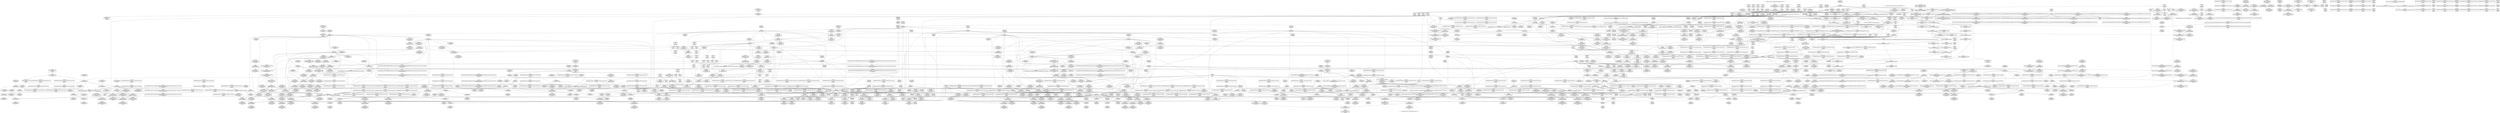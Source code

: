 digraph {
	CE0x3ed45d0 [shape=record,shape=Mrecord,label="{CE0x3ed45d0|__rcu_read_lock:do.body|*SummSink*}"]
	CE0x3ea9fb0 [shape=record,shape=Mrecord,label="{CE0x3ea9fb0|i8*_getelementptr_inbounds_(_44_x_i8_,_44_x_i8_*_.str47,_i32_0,_i32_0)|*Constant*}"]
	CE0x3e670a0 [shape=record,shape=Mrecord,label="{CE0x3e670a0|cred_sid:security|security/selinux/hooks.c,196|*SummSource*}"]
	CE0x3df1540 [shape=record,shape=Mrecord,label="{CE0x3df1540|_ret_%struct.task_struct*_%tmp4,_!dbg_!27714|./arch/x86/include/asm/current.h,14}"]
	CE0x3e9bef0 [shape=record,shape=Mrecord,label="{CE0x3e9bef0|__rcu_read_lock:tmp3}"]
	CE0x3df5650 [shape=record,shape=Mrecord,label="{CE0x3df5650|__llvm_gcov_indirect_counter_increment:tmp1|*SummSink*}"]
	CE0x3def830 [shape=record,shape=Mrecord,label="{CE0x3def830|i32_6|*Constant*|*SummSink*}"]
	CE0x3e63800 [shape=record,shape=Mrecord,label="{CE0x3e63800|task_sid:tmp5|security/selinux/hooks.c,208|*SummSink*}"]
	CE0x3e651f0 [shape=record,shape=Mrecord,label="{CE0x3e651f0|GLOBAL:rcu_lock_map|Global_var:rcu_lock_map}"]
	CE0x3ec2ce0 [shape=record,shape=Mrecord,label="{CE0x3ec2ce0|GLOBAL:__preempt_count|Global_var:__preempt_count}"]
	CE0x3e5dfd0 [shape=record,shape=Mrecord,label="{CE0x3e5dfd0|GLOBAL:rcu_read_unlock|*Constant*|*SummSource*}"]
	CE0x3e2b710 [shape=record,shape=Mrecord,label="{CE0x3e2b710|__llvm_gcov_indirect_counter_increment:predecessor|Function::__llvm_gcov_indirect_counter_increment&Arg::predecessor::|*SummSink*}"]
	CE0x3ed2990 [shape=record,shape=Mrecord,label="{CE0x3ed2990|GLOBAL:lock_release|*Constant*}"]
	CE0x3ec2e70 [shape=record,shape=Mrecord,label="{CE0x3ec2e70|GLOBAL:__preempt_count|Global_var:__preempt_count|*SummSink*}"]
	CE0x3e96f40 [shape=record,shape=Mrecord,label="{CE0x3e96f40|_call_void_asm_sideeffect_,_memory_,_dirflag_,_fpsr_,_flags_()_#3,_!dbg_!27711,_!srcloc_!27714|include/linux/rcupdate.h,244|*SummSink*}"]
	CE0x3e4ec10 [shape=record,shape=Mrecord,label="{CE0x3e4ec10|_ret_i32_%tmp6,_!dbg_!27716|security/selinux/hooks.c,197|*SummSink*}"]
	CE0x3df66b0 [shape=record,shape=Mrecord,label="{CE0x3df66b0|rcu_read_lock:call|include/linux/rcupdate.h,882|*SummSource*}"]
	CE0x3ddea70 [shape=record,shape=Mrecord,label="{CE0x3ddea70|rcu_read_unlock:tmp10|include/linux/rcupdate.h,933}"]
	CE0x3df6fe0 [shape=record,shape=Mrecord,label="{CE0x3df6fe0|_ret_void|*SummSink*}"]
	CE0x3ec5550 [shape=record,shape=Mrecord,label="{CE0x3ec5550|__preempt_count_add:tmp3|*SummSource*}"]
	CE0x3e466c0 [shape=record,shape=Mrecord,label="{CE0x3e466c0|task_sid:land.lhs.true2|*SummSource*}"]
	CE0x3e69030 [shape=record,shape=Mrecord,label="{CE0x3e69030|i64_0|*Constant*}"]
	CE0x3e5ef80 [shape=record,shape=Mrecord,label="{CE0x3e5ef80|task_sid:tmp8|security/selinux/hooks.c,208}"]
	CE0x3df8680 [shape=record,shape=Mrecord,label="{CE0x3df8680|%struct.common_audit_data*_null|*Constant*}"]
	CE0x3e3f110 [shape=record,shape=Mrecord,label="{CE0x3e3f110|task_sid:tmp26|security/selinux/hooks.c,208|*SummSink*}"]
	CE0x3ea4150 [shape=record,shape=Mrecord,label="{CE0x3ea4150|rcu_read_unlock:tmp14|include/linux/rcupdate.h,933}"]
	CE0x3eb9190 [shape=record,shape=Mrecord,label="{CE0x3eb9190|__rcu_read_unlock:bb|*SummSink*}"]
	CE0x3e4e960 [shape=record,shape=Mrecord,label="{CE0x3e4e960|task_sid:tmp23|security/selinux/hooks.c,208}"]
	CE0x3eaaf90 [shape=record,shape=Mrecord,label="{CE0x3eaaf90|rcu_read_unlock:tmp20|include/linux/rcupdate.h,933}"]
	CE0x3e0e510 [shape=record,shape=Mrecord,label="{CE0x3e0e510|task_has_system:tmp3|*SummSink*}"]
	CE0x3e97240 [shape=record,shape=Mrecord,label="{CE0x3e97240|_call_void___preempt_count_sub(i32_1)_#10,_!dbg_!27715|include/linux/rcupdate.h,244|*SummSink*}"]
	CE0x3e23e80 [shape=record,shape=Mrecord,label="{CE0x3e23e80|task_sid:tmp19|security/selinux/hooks.c,208|*SummSource*}"]
	CE0x3ea6230 [shape=record,shape=Mrecord,label="{CE0x3ea6230|rcu_read_unlock:tmp11|include/linux/rcupdate.h,933}"]
	CE0x3e90770 [shape=record,shape=Mrecord,label="{CE0x3e90770|i64*_getelementptr_inbounds_(_11_x_i64_,_11_x_i64_*___llvm_gcov_ctr127,_i64_0,_i64_8)|*Constant*|*SummSource*}"]
	CE0x3e070d0 [shape=record,shape=Mrecord,label="{CE0x3e070d0|GLOBAL:lockdep_rcu_suspicious|*Constant*}"]
	CE0x3e616d0 [shape=record,shape=Mrecord,label="{CE0x3e616d0|i32_22|*Constant*|*SummSink*}"]
	CE0x3e1e8e0 [shape=record,shape=Mrecord,label="{CE0x3e1e8e0|rcu_lock_release:bb|*SummSource*}"]
	CE0x3e851e0 [shape=record,shape=Mrecord,label="{CE0x3e851e0|__rcu_read_lock:tmp3|*SummSource*}"]
	CE0x3e9f460 [shape=record,shape=Mrecord,label="{CE0x3e9f460|rcu_read_unlock:tmp1}"]
	CE0x3e5e1a0 [shape=record,shape=Mrecord,label="{CE0x3e5e1a0|rcu_read_unlock:entry|*SummSource*}"]
	CE0x3e61b70 [shape=record,shape=Mrecord,label="{CE0x3e61b70|rcu_read_lock:entry|*SummSource*}"]
	CE0x3ed14b0 [shape=record,shape=Mrecord,label="{CE0x3ed14b0|i64*_getelementptr_inbounds_(_4_x_i64_,_4_x_i64_*___llvm_gcov_ctr133,_i64_0,_i64_2)|*Constant*|*SummSource*}"]
	CE0x3eb71b0 [shape=record,shape=Mrecord,label="{CE0x3eb71b0|i8*_undef|*Constant*}"]
	CE0x3e97630 [shape=record,shape=Mrecord,label="{CE0x3e97630|__preempt_count_sub:tmp6|./arch/x86/include/asm/preempt.h,78}"]
	CE0x3dfdb40 [shape=record,shape=Mrecord,label="{CE0x3dfdb40|selinux_syslog:tmp4|security/selinux/hooks.c,2062|*SummSource*}"]
	CE0x3ea1870 [shape=record,shape=Mrecord,label="{CE0x3ea1870|i64*_getelementptr_inbounds_(_4_x_i64_,_4_x_i64_*___llvm_gcov_ctr128,_i64_0,_i64_2)|*Constant*|*SummSource*}"]
	CE0x3e47500 [shape=record,shape=Mrecord,label="{CE0x3e47500|i64*_getelementptr_inbounds_(_11_x_i64_,_11_x_i64_*___llvm_gcov_ctr127,_i64_0,_i64_0)|*Constant*}"]
	CE0x3e1bb20 [shape=record,shape=Mrecord,label="{CE0x3e1bb20|task_has_system:tmp1|*SummSource*}"]
	CE0x3ebf380 [shape=record,shape=Mrecord,label="{CE0x3ebf380|rcu_lock_release:tmp6|*SummSource*}"]
	CE0x3e416f0 [shape=record,shape=Mrecord,label="{CE0x3e416f0|GLOBAL:task_sid|*Constant*}"]
	CE0x3ecfbb0 [shape=record,shape=Mrecord,label="{CE0x3ecfbb0|__preempt_count_sub:do.body|*SummSink*}"]
	CE0x3e820e0 [shape=record,shape=Mrecord,label="{CE0x3e820e0|__preempt_count_add:tmp3}"]
	CE0x3e4aa70 [shape=record,shape=Mrecord,label="{CE0x3e4aa70|_call_void_mcount()_#3|*SummSource*}"]
	CE0x3e8f8e0 [shape=record,shape=Mrecord,label="{CE0x3e8f8e0|rcu_read_lock:tmp14|include/linux/rcupdate.h,882|*SummSink*}"]
	CE0x3eada00 [shape=record,shape=Mrecord,label="{CE0x3eada00|rcu_lock_release:map|Function::rcu_lock_release&Arg::map::}"]
	CE0x3e4afd0 [shape=record,shape=Mrecord,label="{CE0x3e4afd0|_ret_void,_!dbg_!27735|include/linux/rcupdate.h,884|*SummSource*}"]
	CE0x3e9d1f0 [shape=record,shape=Mrecord,label="{CE0x3e9d1f0|__preempt_count_add:entry}"]
	CE0x3ebed60 [shape=record,shape=Mrecord,label="{CE0x3ebed60|i64*_getelementptr_inbounds_(_4_x_i64_,_4_x_i64_*___llvm_gcov_ctr135,_i64_0,_i64_2)|*Constant*|*SummSink*}"]
	CE0x3eb70b0 [shape=record,shape=Mrecord,label="{CE0x3eb70b0|rcu_lock_acquire:tmp7|*SummSink*}"]
	CE0x3e6a350 [shape=record,shape=Mrecord,label="{CE0x3e6a350|task_sid:tmp16|security/selinux/hooks.c,208|*SummSource*}"]
	CE0x3e45590 [shape=record,shape=Mrecord,label="{CE0x3e45590|task_sid:tmp10|security/selinux/hooks.c,208}"]
	CE0x3e494c0 [shape=record,shape=Mrecord,label="{CE0x3e494c0|_ret_void,_!dbg_!27735|include/linux/rcupdate.h,884}"]
	CE0x3dfb530 [shape=record,shape=Mrecord,label="{CE0x3dfb530|i64*_getelementptr_inbounds_(_17_x_i64_,_17_x_i64_*___llvm_gcov_ctr156,_i64_0,_i64_13)|*Constant*}"]
	CE0x3df1e20 [shape=record,shape=Mrecord,label="{CE0x3df1e20|__llvm_gcov_indirect_counter_increment:tmp5|*SummSink*}"]
	CE0x3dfe280 [shape=record,shape=Mrecord,label="{CE0x3dfe280|selinux_syslog:tmp1}"]
	CE0x3e1aa60 [shape=record,shape=Mrecord,label="{CE0x3e1aa60|selinux_syslog:tmp10|security/selinux/hooks.c,2073|*SummSource*}"]
	CE0x3df8910 [shape=record,shape=Mrecord,label="{CE0x3df8910|__llvm_gcov_indirect_counter_increment:tmp2|*SummSink*}"]
	CE0x3e061c0 [shape=record,shape=Mrecord,label="{CE0x3e061c0|GLOBAL:task_sid.__warned|Global_var:task_sid.__warned|*SummSink*}"]
	CE0x3e8f4b0 [shape=record,shape=Mrecord,label="{CE0x3e8f4b0|rcu_read_unlock:do.body|*SummSource*}"]
	CE0x3e92ed0 [shape=record,shape=Mrecord,label="{CE0x3e92ed0|rcu_read_lock:tmp17|include/linux/rcupdate.h,882|*SummSink*}"]
	CE0x3ed61f0 [shape=record,shape=Mrecord,label="{CE0x3ed61f0|__rcu_read_unlock:do.body|*SummSink*}"]
	CE0x3e987d0 [shape=record,shape=Mrecord,label="{CE0x3e987d0|rcu_read_unlock:do.body}"]
	CE0x3e07720 [shape=record,shape=Mrecord,label="{CE0x3e07720|i8*_getelementptr_inbounds_(_25_x_i8_,_25_x_i8_*_.str3,_i32_0,_i32_0)|*Constant*|*SummSource*}"]
	CE0x3ea5a70 [shape=record,shape=Mrecord,label="{CE0x3ea5a70|i64*_getelementptr_inbounds_(_11_x_i64_,_11_x_i64_*___llvm_gcov_ctr132,_i64_0,_i64_0)|*Constant*|*SummSink*}"]
	CE0x3e4a7c0 [shape=record,shape=Mrecord,label="{CE0x3e4a7c0|task_sid:land.lhs.true2}"]
	CE0x3e04840 [shape=record,shape=Mrecord,label="{CE0x3e04840|_call_void_mcount()_#3|*SummSource*}"]
	CE0x3eafe10 [shape=record,shape=Mrecord,label="{CE0x3eafe10|__rcu_read_lock:do.end|*SummSource*}"]
	CE0x3e83910 [shape=record,shape=Mrecord,label="{CE0x3e83910|__preempt_count_add:tmp7|./arch/x86/include/asm/preempt.h,73|*SummSink*}"]
	CE0x3e00e50 [shape=record,shape=Mrecord,label="{CE0x3e00e50|i64*_getelementptr_inbounds_(_13_x_i64_,_13_x_i64_*___llvm_gcov_ctr126,_i64_0,_i64_1)|*Constant*}"]
	CE0x3e24e40 [shape=record,shape=Mrecord,label="{CE0x3e24e40|selinux_syslog:sw.default|*SummSource*}"]
	CE0x3df69e0 [shape=record,shape=Mrecord,label="{CE0x3df69e0|_call_void___llvm_gcov_indirect_counter_increment(i32*___llvm_gcov_global_state_pred158,_i64**_getelementptr_inbounds_(_4_x_i64*_,_4_x_i64*_*___llvm_gcda_edge_table157,_i64_0,_i64_3)),_!dbg_!27720|security/selinux/hooks.c,2063|*SummSource*}"]
	CE0x5be58d0 [shape=record,shape=Mrecord,label="{CE0x5be58d0|get_current:tmp4|./arch/x86/include/asm/current.h,14|*SummSink*}"]
	CE0x3e85d80 [shape=record,shape=Mrecord,label="{CE0x3e85d80|rcu_read_lock:tmp7|include/linux/rcupdate.h,882}"]
	CE0x3e88e40 [shape=record,shape=Mrecord,label="{CE0x3e88e40|rcu_read_lock:tmp4|include/linux/rcupdate.h,882}"]
	CE0x3e55580 [shape=record,shape=Mrecord,label="{CE0x3e55580|__preempt_count_sub:tmp5|./arch/x86/include/asm/preempt.h,77|*SummSink*}"]
	CE0x3e6b430 [shape=record,shape=Mrecord,label="{CE0x3e6b430|get_current:tmp3|*SummSink*}"]
	CE0x3e67f00 [shape=record,shape=Mrecord,label="{CE0x3e67f00|rcu_read_lock:do.end}"]
	CE0x3eaeca0 [shape=record,shape=Mrecord,label="{CE0x3eaeca0|__rcu_read_unlock:entry|*SummSource*}"]
	CE0x3eac6e0 [shape=record,shape=Mrecord,label="{CE0x3eac6e0|rcu_read_unlock:tmp22|include/linux/rcupdate.h,935|*SummSink*}"]
	CE0x3e16f00 [shape=record,shape=Mrecord,label="{CE0x3e16f00|%struct.lockdep_map*_null|*Constant*}"]
	CE0x3e40510 [shape=record,shape=Mrecord,label="{CE0x3e40510|cred_sid:entry|*SummSink*}"]
	CE0x3e1ea60 [shape=record,shape=Mrecord,label="{CE0x3e1ea60|rcu_lock_release:indirectgoto}"]
	CE0x3e46170 [shape=record,shape=Mrecord,label="{CE0x3e46170|cred_sid:tmp6|security/selinux/hooks.c,197|*SummSource*}"]
	CE0x3e4a6c0 [shape=record,shape=Mrecord,label="{CE0x3e4a6c0|i64_5|*Constant*|*SummSink*}"]
	CE0x3e654a0 [shape=record,shape=Mrecord,label="{CE0x3e654a0|GLOBAL:rcu_lock_map|Global_var:rcu_lock_map|*SummSink*}"]
	CE0x3e00780 [shape=record,shape=Mrecord,label="{CE0x3e00780|rcu_read_lock:do.body|*SummSource*}"]
	CE0x3e615d0 [shape=record,shape=Mrecord,label="{CE0x3e615d0|i32_22|*Constant*|*SummSource*}"]
	CE0x3eae480 [shape=record,shape=Mrecord,label="{CE0x3eae480|_call_void___rcu_read_unlock()_#10,_!dbg_!27734|include/linux/rcupdate.h,937|*SummSource*}"]
	CE0x3dee680 [shape=record,shape=Mrecord,label="{CE0x3dee680|selinux_syslog:bb|*SummSource*}"]
	CE0x3e11760 [shape=record,shape=Mrecord,label="{CE0x3e11760|__llvm_gcov_indirect_counter_increment:tmp3}"]
	CE0x510c3c0 [shape=record,shape=Mrecord,label="{CE0x510c3c0|_call_void___llvm_gcov_indirect_counter_increment(i32*___llvm_gcov_global_state_pred158,_i64**_getelementptr_inbounds_(_4_x_i64*_,_4_x_i64*_*___llvm_gcda_edge_table157,_i64_0,_i64_1)),_!dbg_!27713|security/selinux/hooks.c,2056|*SummSink*}"]
	CE0x3dfa230 [shape=record,shape=Mrecord,label="{CE0x3dfa230|task_sid:task|Function::task_sid&Arg::task::|*SummSink*}"]
	CE0x3e55250 [shape=record,shape=Mrecord,label="{CE0x3e55250|__preempt_count_sub:tmp2|*SummSource*}"]
	CE0x3edcb90 [shape=record,shape=Mrecord,label="{CE0x3edcb90|__rcu_read_unlock:tmp2}"]
	CE0x3ea20e0 [shape=record,shape=Mrecord,label="{CE0x3ea20e0|i64*_getelementptr_inbounds_(_4_x_i64_,_4_x_i64_*___llvm_gcov_ctr128,_i64_0,_i64_2)|*Constant*}"]
	CE0x3e7cf90 [shape=record,shape=Mrecord,label="{CE0x3e7cf90|__preempt_count_sub:bb|*SummSink*}"]
	CE0x3e9b410 [shape=record,shape=Mrecord,label="{CE0x3e9b410|rcu_read_unlock:tmp3|*SummSink*}"]
	CE0x3e7c7b0 [shape=record,shape=Mrecord,label="{CE0x3e7c7b0|__preempt_count_sub:sub|./arch/x86/include/asm/preempt.h,77|*SummSink*}"]
	CE0x3edd220 [shape=record,shape=Mrecord,label="{CE0x3edd220|_ret_void,_!dbg_!27720|./arch/x86/include/asm/preempt.h,78}"]
	CE0x3def8e0 [shape=record,shape=Mrecord,label="{CE0x3def8e0|_call_void_mcount()_#3|*SummSink*}"]
	CE0x3e64910 [shape=record,shape=Mrecord,label="{CE0x3e64910|i64_0|*Constant*|*SummSink*}"]
	CE0x3defa40 [shape=record,shape=Mrecord,label="{CE0x3defa40|selinux_syslog:sw.epilog|*SummSink*}"]
	CE0x3e133e0 [shape=record,shape=Mrecord,label="{CE0x3e133e0|__llvm_gcov_indirect_counter_increment:pred|*SummSink*}"]
	CE0x3e64380 [shape=record,shape=Mrecord,label="{CE0x3e64380|__rcu_read_lock:entry|*SummSource*}"]
	CE0x3ec1190 [shape=record,shape=Mrecord,label="{CE0x3ec1190|rcu_lock_acquire:bb|*SummSource*}"]
	CE0x3e473f0 [shape=record,shape=Mrecord,label="{CE0x3e473f0|rcu_read_lock:if.then|*SummSink*}"]
	CE0x3eabeb0 [shape=record,shape=Mrecord,label="{CE0x3eabeb0|rcu_read_unlock:tmp21|include/linux/rcupdate.h,935|*SummSink*}"]
	CE0x3eb7ca0 [shape=record,shape=Mrecord,label="{CE0x3eb7ca0|i8*_undef|*Constant*|*SummSink*}"]
	CE0x3e8fe50 [shape=record,shape=Mrecord,label="{CE0x3e8fe50|rcu_read_lock:tmp15|include/linux/rcupdate.h,882|*SummSink*}"]
	"CONST[source:0(mediator),value:2(dynamic)][purpose:{object}]"
	CE0x3e92640 [shape=record,shape=Mrecord,label="{CE0x3e92640|i64*_getelementptr_inbounds_(_11_x_i64_,_11_x_i64_*___llvm_gcov_ctr127,_i64_0,_i64_9)|*Constant*}"]
	CE0x3eb1c40 [shape=record,shape=Mrecord,label="{CE0x3eb1c40|__rcu_read_lock:tmp2}"]
	CE0x3df2360 [shape=record,shape=Mrecord,label="{CE0x3df2360|__llvm_gcov_indirect_counter_increment:tmp6|*SummSource*}"]
	CE0x3e49a90 [shape=record,shape=Mrecord,label="{CE0x3e49a90|i64*_getelementptr_inbounds_(_13_x_i64_,_13_x_i64_*___llvm_gcov_ctr126,_i64_0,_i64_0)|*Constant*}"]
	CE0x3e8ce90 [shape=record,shape=Mrecord,label="{CE0x3e8ce90|rcu_read_unlock:tmp14|include/linux/rcupdate.h,933|*SummSink*}"]
	CE0x3e1a9a0 [shape=record,shape=Mrecord,label="{CE0x3e1a9a0|i64*_getelementptr_inbounds_(_17_x_i64_,_17_x_i64_*___llvm_gcov_ctr156,_i64_0,_i64_16)|*Constant*}"]
	CE0x3e1b6d0 [shape=record,shape=Mrecord,label="{CE0x3e1b6d0|_ret_i32_%rc.0,_!dbg_!27725|security/selinux/hooks.c,2073}"]
	CE0x3e04100 [shape=record,shape=Mrecord,label="{CE0x3e04100|task_sid:tmp14|security/selinux/hooks.c,208|*SummSink*}"]
	CE0x3e86b00 [shape=record,shape=Mrecord,label="{CE0x3e86b00|_call_void_asm_sideeffect_,_memory_,_dirflag_,_fpsr_,_flags_()_#3,_!dbg_!27714,_!srcloc_!27715|include/linux/rcupdate.h,239}"]
	CE0x3e57c10 [shape=record,shape=Mrecord,label="{CE0x3e57c10|rcu_read_unlock:tmp16|include/linux/rcupdate.h,933|*SummSink*}"]
	CE0x3e4a180 [shape=record,shape=Mrecord,label="{CE0x3e4a180|_call_void___rcu_read_lock()_#10,_!dbg_!27710|include/linux/rcupdate.h,879|*SummSink*}"]
	CE0x3e5e520 [shape=record,shape=Mrecord,label="{CE0x3e5e520|_ret_void,_!dbg_!27735|include/linux/rcupdate.h,938}"]
	CE0x3eb17b0 [shape=record,shape=Mrecord,label="{CE0x3eb17b0|rcu_lock_release:__here|*SummSink*}"]
	CE0x3e0e1b0 [shape=record,shape=Mrecord,label="{CE0x3e0e1b0|task_has_system:tmp3}"]
	CE0x3e45190 [shape=record,shape=Mrecord,label="{CE0x3e45190|task_sid:tmp10|security/selinux/hooks.c,208|*SummSink*}"]
	CE0x3e435b0 [shape=record,shape=Mrecord,label="{CE0x3e435b0|GLOBAL:__llvm_gcov_ctr127|Global_var:__llvm_gcov_ctr127}"]
	CE0x3e07cb0 [shape=record,shape=Mrecord,label="{CE0x3e07cb0|task_sid:tmp2}"]
	CE0x3e68100 [shape=record,shape=Mrecord,label="{CE0x3e68100|i8_1|*Constant*|*SummSource*}"]
	CE0x3e4e8f0 [shape=record,shape=Mrecord,label="{CE0x3e4e8f0|i64*_getelementptr_inbounds_(_13_x_i64_,_13_x_i64_*___llvm_gcov_ctr126,_i64_0,_i64_10)|*Constant*}"]
	CE0x3e69fc0 [shape=record,shape=Mrecord,label="{CE0x3e69fc0|rcu_read_unlock:land.lhs.true2}"]
	CE0x3ec9210 [shape=record,shape=Mrecord,label="{CE0x3ec9210|__preempt_count_sub:bb|*SummSource*}"]
	CE0x3ea6cf0 [shape=record,shape=Mrecord,label="{CE0x3ea6cf0|rcu_lock_acquire:tmp5|include/linux/rcupdate.h,418|*SummSink*}"]
	CE0x3e01c50 [shape=record,shape=Mrecord,label="{CE0x3e01c50|task_has_system:entry}"]
	CE0x3ea1590 [shape=record,shape=Mrecord,label="{CE0x3ea1590|i64*_getelementptr_inbounds_(_4_x_i64_,_4_x_i64_*___llvm_gcov_ctr130,_i64_0,_i64_2)|*Constant*}"]
	CE0x3e8e390 [shape=record,shape=Mrecord,label="{CE0x3e8e390|rcu_read_lock:tmp8|include/linux/rcupdate.h,882|*SummSink*}"]
	CE0x3e0ce40 [shape=record,shape=Mrecord,label="{CE0x3e0ce40|task_has_system:entry|*SummSource*}"]
	CE0x3e69130 [shape=record,shape=Mrecord,label="{CE0x3e69130|GLOBAL:rcu_lock_acquire|*Constant*}"]
	CE0x3f04110 [shape=record,shape=Mrecord,label="{CE0x3f04110|_call_void_asm_addl_$1,_%gs:$0_,_*m,ri,*m,_dirflag_,_fpsr_,_flags_(i32*___preempt_count,_i32_%sub,_i32*___preempt_count)_#3,_!dbg_!27717,_!srcloc_!27718|./arch/x86/include/asm/preempt.h,77}"]
	CE0x3e01870 [shape=record,shape=Mrecord,label="{CE0x3e01870|i32_8|*Constant*|*SummSource*}"]
	CE0x3e40810 [shape=record,shape=Mrecord,label="{CE0x3e40810|cred_sid:cred|Function::cred_sid&Arg::cred::|*SummSource*}"]
	CE0x3e24050 [shape=record,shape=Mrecord,label="{CE0x3e24050|rcu_lock_acquire:map|Function::rcu_lock_acquire&Arg::map::|*SummSource*}"]
	CE0x3ea6790 [shape=record,shape=Mrecord,label="{CE0x3ea6790|rcu_lock_acquire:__here}"]
	CE0x3e4c9b0 [shape=record,shape=Mrecord,label="{CE0x3e4c9b0|avc_has_perm:tclass|Function::avc_has_perm&Arg::tclass::|*SummSink*}"]
	CE0x3e47930 [shape=record,shape=Mrecord,label="{CE0x3e47930|task_sid:call|security/selinux/hooks.c,208|*SummSource*}"]
	CE0x3df8e30 [shape=record,shape=Mrecord,label="{CE0x3df8e30|__llvm_gcov_indirect_counter_increment:exit|*SummSource*}"]
	CE0x3de8ec0 [shape=record,shape=Mrecord,label="{CE0x3de8ec0|__llvm_gcov_indirect_counter_increment:predecessor|Function::__llvm_gcov_indirect_counter_increment&Arg::predecessor::|*SummSource*}"]
	CE0x3e41600 [shape=record,shape=Mrecord,label="{CE0x3e41600|task_has_system:call|security/selinux/hooks.c,1592|*SummSink*}"]
	CE0x3e56a30 [shape=record,shape=Mrecord,label="{CE0x3e56a30|rcu_lock_acquire:entry}"]
	CE0x3e05eb0 [shape=record,shape=Mrecord,label="{CE0x3e05eb0|rcu_read_lock:tmp}"]
	CE0x3df4660 [shape=record,shape=Mrecord,label="{CE0x3df4660|i64**_getelementptr_inbounds_(_4_x_i64*_,_4_x_i64*_*___llvm_gcda_edge_table157,_i64_0,_i64_3)|*Constant*|*SummSource*}"]
	CE0x3edcc70 [shape=record,shape=Mrecord,label="{CE0x3edcc70|__rcu_read_unlock:tmp2|*SummSink*}"]
	CE0x3e11880 [shape=record,shape=Mrecord,label="{CE0x3e11880|GLOBAL:task_has_system|*Constant*}"]
	CE0x3f05ae0 [shape=record,shape=Mrecord,label="{CE0x3f05ae0|__rcu_read_unlock:tmp|*SummSource*}"]
	CE0x3f04ff0 [shape=record,shape=Mrecord,label="{CE0x3f04ff0|_call_void_mcount()_#3|*SummSource*}"]
	CE0x3e4bb30 [shape=record,shape=Mrecord,label="{CE0x3e4bb30|rcu_read_lock:tmp2|*SummSink*}"]
	CE0x3e588f0 [shape=record,shape=Mrecord,label="{CE0x3e588f0|i64_2|*Constant*|*SummSource*}"]
	CE0x3e8c870 [shape=record,shape=Mrecord,label="{CE0x3e8c870|i64_7|*Constant*}"]
	CE0x3ed4c00 [shape=record,shape=Mrecord,label="{CE0x3ed4c00|__preempt_count_add:tmp6|./arch/x86/include/asm/preempt.h,73|*SummSource*}"]
	CE0x3ec2470 [shape=record,shape=Mrecord,label="{CE0x3ec2470|rcu_lock_acquire:tmp|*SummSource*}"]
	CE0x3e9a390 [shape=record,shape=Mrecord,label="{CE0x3e9a390|i64*_getelementptr_inbounds_(_11_x_i64_,_11_x_i64_*___llvm_gcov_ctr132,_i64_0,_i64_1)|*Constant*|*SummSink*}"]
	CE0x3deecb0 [shape=record,shape=Mrecord,label="{CE0x3deecb0|selinux_syslog:sw.epilog}"]
	CE0x3e0cad0 [shape=record,shape=Mrecord,label="{CE0x3e0cad0|_ret_i32_%call1,_!dbg_!27716|security/selinux/hooks.c,1594|*SummSource*}"]
	CE0x3e55910 [shape=record,shape=Mrecord,label="{CE0x3e55910|__preempt_count_sub:tmp7|./arch/x86/include/asm/preempt.h,78|*SummSource*}"]
	CE0x3e573f0 [shape=record,shape=Mrecord,label="{CE0x3e573f0|GLOBAL:__llvm_gcov_ctr127|Global_var:__llvm_gcov_ctr127|*SummSource*}"]
	CE0x3ec2400 [shape=record,shape=Mrecord,label="{CE0x3ec2400|__preempt_count_add:do.end}"]
	CE0x3e61d10 [shape=record,shape=Mrecord,label="{CE0x3e61d10|rcu_read_lock:entry|*SummSink*}"]
	CE0x3ed2fa0 [shape=record,shape=Mrecord,label="{CE0x3ed2fa0|__rcu_read_unlock:tmp4|include/linux/rcupdate.h,244|*SummSink*}"]
	CE0x3eabe40 [shape=record,shape=Mrecord,label="{CE0x3eabe40|i64*_getelementptr_inbounds_(_11_x_i64_,_11_x_i64_*___llvm_gcov_ctr132,_i64_0,_i64_10)|*Constant*|*SummSink*}"]
	CE0x3e103a0 [shape=record,shape=Mrecord,label="{CE0x3e103a0|i64*_getelementptr_inbounds_(_17_x_i64_,_17_x_i64_*___llvm_gcov_ctr156,_i64_0,_i64_12)|*Constant*|*SummSink*}"]
	CE0x3e98730 [shape=record,shape=Mrecord,label="{CE0x3e98730|_call_void_lockdep_rcu_suspicious(i8*_getelementptr_inbounds_(_25_x_i8_,_25_x_i8_*_.str45,_i32_0,_i32_0),_i32_934,_i8*_getelementptr_inbounds_(_44_x_i8_,_44_x_i8_*_.str47,_i32_0,_i32_0))_#10,_!dbg_!27726|include/linux/rcupdate.h,933}"]
	CE0x3e10410 [shape=record,shape=Mrecord,label="{CE0x3e10410|selinux_syslog:tmp2|security/selinux/hooks.c,2056|*SummSource*}"]
	CE0x3e89000 [shape=record,shape=Mrecord,label="{CE0x3e89000|i64_0|*Constant*}"]
	CE0x3e87310 [shape=record,shape=Mrecord,label="{CE0x3e87310|rcu_read_lock:land.lhs.true2|*SummSource*}"]
	CE0x3e3cd10 [shape=record,shape=Mrecord,label="{CE0x3e3cd10|i64*_getelementptr_inbounds_(_13_x_i64_,_13_x_i64_*___llvm_gcov_ctr126,_i64_0,_i64_10)|*Constant*|*SummSource*}"]
	CE0x3ec0840 [shape=record,shape=Mrecord,label="{CE0x3ec0840|i64*_getelementptr_inbounds_(_4_x_i64_,_4_x_i64_*___llvm_gcov_ctr130,_i64_0,_i64_3)|*Constant*|*SummSink*}"]
	CE0x3ec5e10 [shape=record,shape=Mrecord,label="{CE0x3ec5e10|__preempt_count_sub:tmp3|*SummSink*}"]
	CE0x3ea1000 [shape=record,shape=Mrecord,label="{CE0x3ea1000|rcu_read_unlock:do.end|*SummSource*}"]
	CE0x3e1b870 [shape=record,shape=Mrecord,label="{CE0x3e1b870|_ret_i32_%rc.0,_!dbg_!27725|security/selinux/hooks.c,2073|*SummSink*}"]
	CE0x3e40950 [shape=record,shape=Mrecord,label="{CE0x3e40950|_ret_i32_%tmp6,_!dbg_!27716|security/selinux/hooks.c,197}"]
	CE0x3ea1fd0 [shape=record,shape=Mrecord,label="{CE0x3ea1fd0|_call_void_mcount()_#3|*SummSink*}"]
	CE0x3ec4440 [shape=record,shape=Mrecord,label="{CE0x3ec4440|__preempt_count_sub:tmp5|./arch/x86/include/asm/preempt.h,77}"]
	CE0x3ea3230 [shape=record,shape=Mrecord,label="{CE0x3ea3230|rcu_read_unlock:tmp13|include/linux/rcupdate.h,933}"]
	CE0x3dfcb30 [shape=record,shape=Mrecord,label="{CE0x3dfcb30|selinux_syslog:call6|security/selinux/hooks.c,2070|*SummSource*}"]
	CE0x3ec50b0 [shape=record,shape=Mrecord,label="{CE0x3ec50b0|__preempt_count_sub:sub|./arch/x86/include/asm/preempt.h,77}"]
	CE0x3ebb990 [shape=record,shape=Mrecord,label="{CE0x3ebb990|i64*_getelementptr_inbounds_(_4_x_i64_,_4_x_i64_*___llvm_gcov_ctr133,_i64_0,_i64_0)|*Constant*|*SummSink*}"]
	CE0x3e61090 [shape=record,shape=Mrecord,label="{CE0x3e61090|task_sid:call3|security/selinux/hooks.c,208|*SummSink*}"]
	CE0x3ebe800 [shape=record,shape=Mrecord,label="{CE0x3ebe800|i64*_getelementptr_inbounds_(_4_x_i64_,_4_x_i64_*___llvm_gcov_ctr135,_i64_0,_i64_1)|*Constant*|*SummSource*}"]
	CE0x3e9ea30 [shape=record,shape=Mrecord,label="{CE0x3e9ea30|_call_void___preempt_count_add(i32_1)_#10,_!dbg_!27711|include/linux/rcupdate.h,239}"]
	CE0x3dfdf80 [shape=record,shape=Mrecord,label="{CE0x3dfdf80|selinux_syslog:tmp5|security/selinux/hooks.c,2062}"]
	CE0x3dee080 [shape=record,shape=Mrecord,label="{CE0x3dee080|selinux_syslog:bb}"]
	CE0x3e902f0 [shape=record,shape=Mrecord,label="{CE0x3e902f0|rcu_read_lock:tmp16|include/linux/rcupdate.h,882|*SummSink*}"]
	CE0x3e59bd0 [shape=record,shape=Mrecord,label="{CE0x3e59bd0|rcu_read_unlock:tmp4|include/linux/rcupdate.h,933|*SummSource*}"]
	CE0x3e598b0 [shape=record,shape=Mrecord,label="{CE0x3e598b0|rcu_read_unlock:tobool|include/linux/rcupdate.h,933|*SummSource*}"]
	CE0x522faa0 [shape=record,shape=Mrecord,label="{CE0x522faa0|task_has_system:tsk|Function::task_has_system&Arg::tsk::|*SummSink*}"]
	CE0x3e695b0 [shape=record,shape=Mrecord,label="{CE0x3e695b0|task_sid:tmp9|security/selinux/hooks.c,208|*SummSink*}"]
	CE0x3e61860 [shape=record,shape=Mrecord,label="{CE0x3e61860|cred_sid:security|security/selinux/hooks.c,196}"]
	CE0x3e98c70 [shape=record,shape=Mrecord,label="{CE0x3e98c70|i32_1|*Constant*}"]
	CE0x3e0e9a0 [shape=record,shape=Mrecord,label="{CE0x3e0e9a0|i64*_getelementptr_inbounds_(_17_x_i64_,_17_x_i64_*___llvm_gcov_ctr156,_i64_0,_i64_15)|*Constant*}"]
	CE0x3eaa520 [shape=record,shape=Mrecord,label="{CE0x3eaa520|i64*_getelementptr_inbounds_(_11_x_i64_,_11_x_i64_*___llvm_gcov_ctr132,_i64_0,_i64_9)|*Constant*|*SummSource*}"]
	CE0x3e1adf0 [shape=record,shape=Mrecord,label="{CE0x3e1adf0|selinux_syslog:tmp11|security/selinux/hooks.c,2073}"]
	CE0x3e3e180 [shape=record,shape=Mrecord,label="{CE0x3e3e180|task_sid:tmp26|security/selinux/hooks.c,208}"]
	CE0x3e9ab30 [shape=record,shape=Mrecord,label="{CE0x3e9ab30|rcu_read_unlock:tmp7|include/linux/rcupdate.h,933}"]
	CE0x3ed7050 [shape=record,shape=Mrecord,label="{CE0x3ed7050|__preempt_count_add:tmp|*SummSink*}"]
	CE0x3e841e0 [shape=record,shape=Mrecord,label="{CE0x3e841e0|__preempt_count_add:val|Function::__preempt_count_add&Arg::val::|*SummSource*}"]
	CE0x3ed3b40 [shape=record,shape=Mrecord,label="{CE0x3ed3b40|__rcu_read_unlock:tmp3|*SummSink*}"]
	CE0x3e405f0 [shape=record,shape=Mrecord,label="{CE0x3e405f0|cred_sid:cred|Function::cred_sid&Arg::cred::}"]
	CE0x3eafda0 [shape=record,shape=Mrecord,label="{CE0x3eafda0|__rcu_read_lock:do.end}"]
	CE0x3df5fd0 [shape=record,shape=Mrecord,label="{CE0x3df5fd0|__llvm_gcov_indirect_counter_increment:tmp|*SummSource*}"]
	CE0x3ea0620 [shape=record,shape=Mrecord,label="{CE0x3ea0620|i32_0|*Constant*}"]
	CE0x3de8f90 [shape=record,shape=Mrecord,label="{CE0x3de8f90|selinux_syslog:sw.bb|*SummSink*}"]
	CE0x3e88600 [shape=record,shape=Mrecord,label="{CE0x3e88600|GLOBAL:rcu_read_lock.__warned|Global_var:rcu_read_lock.__warned|*SummSource*}"]
	CE0x3e4c390 [shape=record,shape=Mrecord,label="{CE0x3e4c390|i64*_getelementptr_inbounds_(_2_x_i64_,_2_x_i64_*___llvm_gcov_ctr159,_i64_0,_i64_1)|*Constant*|*SummSink*}"]
	CE0x3e1a600 [shape=record,shape=Mrecord,label="{CE0x3e1a600|task_sid:do.body5|*SummSink*}"]
	CE0x3e3cef0 [shape=record,shape=Mrecord,label="{CE0x3e3cef0|task_sid:tmp22|security/selinux/hooks.c,208|*SummSink*}"]
	CE0x3e0da60 [shape=record,shape=Mrecord,label="{CE0x3e0da60|rcu_read_lock:tmp1|*SummSource*}"]
	CE0x3e954a0 [shape=record,shape=Mrecord,label="{CE0x3e954a0|i64*_getelementptr_inbounds_(_11_x_i64_,_11_x_i64_*___llvm_gcov_ctr127,_i64_0,_i64_10)|*Constant*|*SummSource*}"]
	CE0x3ddfa70 [shape=record,shape=Mrecord,label="{CE0x3ddfa70|i64_1|*Constant*|*SummSource*}"]
	CE0x3e9edf0 [shape=record,shape=Mrecord,label="{CE0x3e9edf0|rcu_read_unlock:tmp8|include/linux/rcupdate.h,933|*SummSource*}"]
	CE0x3deb950 [shape=record,shape=Mrecord,label="{CE0x3deb950|selinux_syslog:sw.default|*SummSink*}"]
	CE0x3e68930 [shape=record,shape=Mrecord,label="{CE0x3e68930|cred_sid:tmp3}"]
	CE0x3e67c80 [shape=record,shape=Mrecord,label="{CE0x3e67c80|rcu_read_lock:if.end}"]
	CE0x3ec9530 [shape=record,shape=Mrecord,label="{CE0x3ec9530|i64*_getelementptr_inbounds_(_4_x_i64_,_4_x_i64_*___llvm_gcov_ctr129,_i64_0,_i64_2)|*Constant*|*SummSink*}"]
	CE0x3ebef50 [shape=record,shape=Mrecord,label="{CE0x3ebef50|__preempt_count_sub:tmp4|./arch/x86/include/asm/preempt.h,77}"]
	CE0x3e4cce0 [shape=record,shape=Mrecord,label="{CE0x3e4cce0|avc_has_perm:requested|Function::avc_has_perm&Arg::requested::|*SummSource*}"]
	CE0x3eacb20 [shape=record,shape=Mrecord,label="{CE0x3eacb20|_call_void_rcu_lock_release(%struct.lockdep_map*_rcu_lock_map)_#10,_!dbg_!27733|include/linux/rcupdate.h,935|*SummSource*}"]
	CE0x3ecd850 [shape=record,shape=Mrecord,label="{CE0x3ecd850|__preempt_count_sub:tmp1|*SummSource*}"]
	CE0x3e4d940 [shape=record,shape=Mrecord,label="{CE0x3e4d940|task_sid:tmp8|security/selinux/hooks.c,208|*SummSource*}"]
	CE0x3e6a7f0 [shape=record,shape=Mrecord,label="{CE0x3e6a7f0|task_sid:tmp17|security/selinux/hooks.c,208|*SummSink*}"]
	CE0x3e1f350 [shape=record,shape=Mrecord,label="{CE0x3e1f350|rcu_lock_release:tmp4|include/linux/rcupdate.h,423|*SummSink*}"]
	CE0x3dfd810 [shape=record,shape=Mrecord,label="{CE0x3dfd810|selinux_syslog:tmp10|security/selinux/hooks.c,2073}"]
	CE0x3e17f60 [shape=record,shape=Mrecord,label="{CE0x3e17f60|i64*_getelementptr_inbounds_(_17_x_i64_,_17_x_i64_*___llvm_gcov_ctr156,_i64_0,_i64_15)|*Constant*|*SummSink*}"]
	CE0x3ec1220 [shape=record,shape=Mrecord,label="{CE0x3ec1220|i64*_getelementptr_inbounds_(_4_x_i64_,_4_x_i64_*___llvm_gcov_ctr130,_i64_0,_i64_0)|*Constant*}"]
	CE0x3ed2a00 [shape=record,shape=Mrecord,label="{CE0x3ed2a00|GLOBAL:lock_release|*Constant*|*SummSource*}"]
	CE0x3de0120 [shape=record,shape=Mrecord,label="{CE0x3de0120|selinux_syslog:entry|*SummSource*}"]
	CE0x3e561d0 [shape=record,shape=Mrecord,label="{CE0x3e561d0|GLOBAL:rcu_read_unlock|*Constant*}"]
	CE0x3e84560 [shape=record,shape=Mrecord,label="{CE0x3e84560|rcu_read_lock:tmp1|*SummSink*}"]
	CE0x3e9dd90 [shape=record,shape=Mrecord,label="{CE0x3e9dd90|GLOBAL:rcu_read_unlock.__warned|Global_var:rcu_read_unlock.__warned|*SummSource*}"]
	CE0x3e18fd0 [shape=record,shape=Mrecord,label="{CE0x3e18fd0|rcu_read_lock:tmp11|include/linux/rcupdate.h,882}"]
	CE0x3df0ee0 [shape=record,shape=Mrecord,label="{CE0x3df0ee0|i32_0|*Constant*|*SummSource*}"]
	CE0x3eb9f50 [shape=record,shape=Mrecord,label="{CE0x3eb9f50|COLLAPSED:_GCMRE___llvm_gcov_ctr129_internal_global_4_x_i64_zeroinitializer:_elem_0:default:}"]
	CE0x3e2b7d0 [shape=record,shape=Mrecord,label="{CE0x3e2b7d0|__llvm_gcov_indirect_counter_increment:counters|Function::__llvm_gcov_indirect_counter_increment&Arg::counters::}"]
	CE0x3e8c700 [shape=record,shape=Mrecord,label="{CE0x3e8c700|rcu_read_lock:call3|include/linux/rcupdate.h,882|*SummSink*}"]
	CE0x3ed4b90 [shape=record,shape=Mrecord,label="{CE0x3ed4b90|__preempt_count_add:tmp6|./arch/x86/include/asm/preempt.h,73}"]
	CE0x3ea3c20 [shape=record,shape=Mrecord,label="{CE0x3ea3c20|rcu_lock_acquire:bb}"]
	CE0x3e9e700 [shape=record,shape=Mrecord,label="{CE0x3e9e700|__rcu_read_lock:tmp5|include/linux/rcupdate.h,239|*SummSink*}"]
	"CONST[source:2(external),value:2(dynamic)][purpose:{subject}][SrcIdx:2]"
	CE0x3e07820 [shape=record,shape=Mrecord,label="{CE0x3e07820|i8*_getelementptr_inbounds_(_25_x_i8_,_25_x_i8_*_.str3,_i32_0,_i32_0)|*Constant*|*SummSink*}"]
	CE0x3ddf700 [shape=record,shape=Mrecord,label="{CE0x3ddf700|i64_1|*Constant*|*SummSink*}"]
	CE0x3e85950 [shape=record,shape=Mrecord,label="{CE0x3e85950|cred_sid:sid|security/selinux/hooks.c,197|*SummSource*}"]
	CE0x3ea4f10 [shape=record,shape=Mrecord,label="{CE0x3ea4f10|i64*_getelementptr_inbounds_(_4_x_i64_,_4_x_i64_*___llvm_gcov_ctr130,_i64_0,_i64_1)|*Constant*|*SummSink*}"]
	CE0x3ebf3f0 [shape=record,shape=Mrecord,label="{CE0x3ebf3f0|rcu_lock_release:tmp6|*SummSink*}"]
	CE0x3e50c40 [shape=record,shape=Mrecord,label="{CE0x3e50c40|__preempt_count_add:tmp1|*SummSink*}"]
	CE0x3df1cc0 [shape=record,shape=Mrecord,label="{CE0x3df1cc0|__llvm_gcov_indirect_counter_increment:tmp5|*SummSource*}"]
	CE0x3ed40d0 [shape=record,shape=Mrecord,label="{CE0x3ed40d0|__rcu_read_unlock:tmp1|*SummSink*}"]
	CE0x3eabd90 [shape=record,shape=Mrecord,label="{CE0x3eabd90|i64*_getelementptr_inbounds_(_11_x_i64_,_11_x_i64_*___llvm_gcov_ctr132,_i64_0,_i64_10)|*Constant*|*SummSource*}"]
	CE0x3e5eef0 [shape=record,shape=Mrecord,label="{CE0x3e5eef0|task_sid:tmp7|security/selinux/hooks.c,208|*SummSink*}"]
	CE0x3e41c90 [shape=record,shape=Mrecord,label="{CE0x3e41c90|COLLAPSED:_GCMRE___llvm_gcov_ctr126_internal_global_13_x_i64_zeroinitializer:_elem_0:default:}"]
	CE0x3e47c30 [shape=record,shape=Mrecord,label="{CE0x3e47c30|task_sid:do.body|*SummSink*}"]
	CE0x3df10c0 [shape=record,shape=Mrecord,label="{CE0x3df10c0|i64*_getelementptr_inbounds_(_17_x_i64_,_17_x_i64_*___llvm_gcov_ctr156,_i64_0,_i64_12)|*Constant*|*SummSource*}"]
	CE0x3e0b870 [shape=record,shape=Mrecord,label="{CE0x3e0b870|i64**_getelementptr_inbounds_(_4_x_i64*_,_4_x_i64*_*___llvm_gcda_edge_table157,_i64_0,_i64_0)|*Constant*|*SummSink*}"]
	CE0x3ec0060 [shape=record,shape=Mrecord,label="{CE0x3ec0060|i64_ptrtoint_(i8*_blockaddress(_rcu_lock_acquire,_%__here)_to_i64)|*Constant*|*SummSink*}"]
	CE0x3e90a60 [shape=record,shape=Mrecord,label="{CE0x3e90a60|i64*_getelementptr_inbounds_(_11_x_i64_,_11_x_i64_*___llvm_gcov_ctr127,_i64_0,_i64_8)|*Constant*|*SummSink*}"]
	CE0x3e7bed0 [shape=record,shape=Mrecord,label="{CE0x3e7bed0|__rcu_read_unlock:tmp}"]
	CE0x3e40380 [shape=record,shape=Mrecord,label="{CE0x3e40380|cred_sid:entry|*SummSource*}"]
	CE0x3e8d310 [shape=record,shape=Mrecord,label="{CE0x3e8d310|rcu_read_unlock:tmp15|include/linux/rcupdate.h,933|*SummSource*}"]
	CE0x3e98980 [shape=record,shape=Mrecord,label="{CE0x3e98980|rcu_read_unlock:call|include/linux/rcupdate.h,933}"]
	CE0x3e90460 [shape=record,shape=Mrecord,label="{CE0x3e90460|i64*_getelementptr_inbounds_(_11_x_i64_,_11_x_i64_*___llvm_gcov_ctr127,_i64_0,_i64_8)|*Constant*}"]
	CE0x3e678c0 [shape=record,shape=Mrecord,label="{CE0x3e678c0|task_sid:if.then|*SummSource*}"]
	CE0x3e9fc50 [shape=record,shape=Mrecord,label="{CE0x3e9fc50|rcu_read_unlock:tmp12|include/linux/rcupdate.h,933|*SummSource*}"]
	CE0x3e06130 [shape=record,shape=Mrecord,label="{CE0x3e06130|GLOBAL:task_sid.__warned|Global_var:task_sid.__warned|*SummSource*}"]
	CE0x3e04e20 [shape=record,shape=Mrecord,label="{CE0x3e04e20|rcu_lock_acquire:tmp3|*SummSink*}"]
	CE0x3e98860 [shape=record,shape=Mrecord,label="{CE0x3e98860|_call_void_mcount()_#3|*SummSink*}"]
	CE0x3f03f50 [shape=record,shape=Mrecord,label="{CE0x3f03f50|__preempt_count_sub:sub|./arch/x86/include/asm/preempt.h,77|*SummSource*}"]
	CE0x3ed2440 [shape=record,shape=Mrecord,label="{CE0x3ed2440|_call_void_lock_release(%struct.lockdep_map*_%map,_i32_1,_i64_ptrtoint_(i8*_blockaddress(_rcu_lock_release,_%__here)_to_i64))_#10,_!dbg_!27716|include/linux/rcupdate.h,423|*SummSink*}"]
	CE0x3e1f790 [shape=record,shape=Mrecord,label="{CE0x3e1f790|rcu_lock_release:tmp5|include/linux/rcupdate.h,423}"]
	CE0x3e65c40 [shape=record,shape=Mrecord,label="{CE0x3e65c40|rcu_read_unlock:if.then|*SummSink*}"]
	CE0x3e55eb0 [shape=record,shape=Mrecord,label="{CE0x3e55eb0|__preempt_count_add:tmp4|./arch/x86/include/asm/preempt.h,72|*SummSource*}"]
	CE0x3e9d550 [shape=record,shape=Mrecord,label="{CE0x3e9d550|rcu_read_unlock:if.end|*SummSink*}"]
	CE0x3e59200 [shape=record,shape=Mrecord,label="{CE0x3e59200|i64*_getelementptr_inbounds_(_13_x_i64_,_13_x_i64_*___llvm_gcov_ctr126,_i64_0,_i64_1)|*Constant*|*SummSink*}"]
	CE0x3e40880 [shape=record,shape=Mrecord,label="{CE0x3e40880|cred_sid:cred|Function::cred_sid&Arg::cred::|*SummSink*}"]
	CE0x3e63b00 [shape=record,shape=Mrecord,label="{CE0x3e63b00|cred_sid:tmp|*SummSource*}"]
	CE0x3e18d30 [shape=record,shape=Mrecord,label="{CE0x3e18d30|rcu_read_lock:tmp10|include/linux/rcupdate.h,882|*SummSource*}"]
	CE0x3e9fef0 [shape=record,shape=Mrecord,label="{CE0x3e9fef0|i64*_getelementptr_inbounds_(_4_x_i64_,_4_x_i64_*___llvm_gcov_ctr133,_i64_0,_i64_2)|*Constant*}"]
	CE0x3e3d210 [shape=record,shape=Mrecord,label="{CE0x3e3d210|task_sid:tmp23|security/selinux/hooks.c,208|*SummSource*}"]
	CE0x3eafb90 [shape=record,shape=Mrecord,label="{CE0x3eafb90|_ret_void,_!dbg_!27717|include/linux/rcupdate.h,245|*SummSource*}"]
	CE0x3e04db0 [shape=record,shape=Mrecord,label="{CE0x3e04db0|rcu_lock_acquire:tmp3}"]
	CE0x3e4c490 [shape=record,shape=Mrecord,label="{CE0x3e4c490|task_has_system:tmp2}"]
	CE0x3e8c2a0 [shape=record,shape=Mrecord,label="{CE0x3e8c2a0|rcu_read_lock:call3|include/linux/rcupdate.h,882}"]
	CE0x3e65e20 [shape=record,shape=Mrecord,label="{CE0x3e65e20|task_sid:tmp11|security/selinux/hooks.c,208|*SummSink*}"]
	CE0x3e4ed40 [shape=record,shape=Mrecord,label="{CE0x3e4ed40|_call_void_rcu_read_unlock()_#10,_!dbg_!27748|security/selinux/hooks.c,209|*SummSink*}"]
	CE0x3e7bba0 [shape=record,shape=Mrecord,label="{CE0x3e7bba0|i64*_getelementptr_inbounds_(_4_x_i64_,_4_x_i64_*___llvm_gcov_ctr129,_i64_0,_i64_3)|*Constant*|*SummSink*}"]
	CE0x3e1b9e0 [shape=record,shape=Mrecord,label="{CE0x3e1b9e0|__llvm_gcov_indirect_counter_increment:bb}"]
	CE0x3e58790 [shape=record,shape=Mrecord,label="{CE0x3e58790|rcu_read_unlock:tobool|include/linux/rcupdate.h,933}"]
	CE0x3dfb010 [shape=record,shape=Mrecord,label="{CE0x3dfb010|i32_0|*Constant*|*SummSink*}"]
	CE0x3e7f840 [shape=record,shape=Mrecord,label="{CE0x3e7f840|i64*_getelementptr_inbounds_(_4_x_i64_,_4_x_i64_*___llvm_gcov_ctr135,_i64_0,_i64_0)|*Constant*|*SummSink*}"]
	CE0x3eb69c0 [shape=record,shape=Mrecord,label="{CE0x3eb69c0|i64*_getelementptr_inbounds_(_4_x_i64_,_4_x_i64_*___llvm_gcov_ctr128,_i64_0,_i64_1)|*Constant*}"]
	CE0x3e98dc0 [shape=record,shape=Mrecord,label="{CE0x3e98dc0|_ret_void,_!dbg_!27719|./arch/x86/include/asm/preempt.h,73}"]
	CE0x3dfd1a0 [shape=record,shape=Mrecord,label="{CE0x3dfd1a0|selinux_syslog:call7|security/selinux/hooks.c,2070|*SummSink*}"]
	CE0x3dfb5a0 [shape=record,shape=Mrecord,label="{CE0x3dfb5a0|i64**_getelementptr_inbounds_(_4_x_i64*_,_4_x_i64*_*___llvm_gcda_edge_table157,_i64_0,_i64_2)|*Constant*|*SummSink*}"]
	CE0x3ddef90 [shape=record,shape=Mrecord,label="{CE0x3ddef90|get_current:tmp4|./arch/x86/include/asm/current.h,14}"]
	CE0x3e69990 [shape=record,shape=Mrecord,label="{CE0x3e69990|cred_sid:tmp2}"]
	CE0x5be59c0 [shape=record,shape=Mrecord,label="{CE0x5be59c0|GLOBAL:current_task|Global_var:current_task}"]
	CE0x3ed3210 [shape=record,shape=Mrecord,label="{CE0x3ed3210|__rcu_read_unlock:tmp5|include/linux/rcupdate.h,244}"]
	CE0x3ea1da0 [shape=record,shape=Mrecord,label="{CE0x3ea1da0|i64*_getelementptr_inbounds_(_4_x_i64_,_4_x_i64_*___llvm_gcov_ctr134,_i64_0,_i64_1)|*Constant*|*SummSource*}"]
	CE0x3eb7420 [shape=record,shape=Mrecord,label="{CE0x3eb7420|i8*_undef|*Constant*|*SummSource*}"]
	CE0x3f051f0 [shape=record,shape=Mrecord,label="{CE0x3f051f0|i64*_getelementptr_inbounds_(_4_x_i64_,_4_x_i64_*___llvm_gcov_ctr134,_i64_0,_i64_2)|*Constant*}"]
	CE0x3e83470 [shape=record,shape=Mrecord,label="{CE0x3e83470|__preempt_count_add:bb|*SummSource*}"]
	CE0x3eaed10 [shape=record,shape=Mrecord,label="{CE0x3eaed10|__rcu_read_unlock:entry|*SummSink*}"]
	CE0x3e4c090 [shape=record,shape=Mrecord,label="{CE0x3e4c090|rcu_read_lock:do.end|*SummSink*}"]
	CE0x3e40bd0 [shape=record,shape=Mrecord,label="{CE0x3e40bd0|i64*_getelementptr_inbounds_(_2_x_i64_,_2_x_i64_*___llvm_gcov_ctr159,_i64_0,_i64_1)|*Constant*}"]
	CE0x3e647a0 [shape=record,shape=Mrecord,label="{CE0x3e647a0|i64_0|*Constant*|*SummSource*}"]
	CE0x3ed94b0 [shape=record,shape=Mrecord,label="{CE0x3ed94b0|GLOBAL:__preempt_count_sub|*Constant*|*SummSink*}"]
	CE0x3e0ff70 [shape=record,shape=Mrecord,label="{CE0x3e0ff70|i32_8|*Constant*|*SummSink*}"]
	CE0x3df47b0 [shape=record,shape=Mrecord,label="{CE0x3df47b0|_call_void___llvm_gcov_indirect_counter_increment(i32*___llvm_gcov_global_state_pred158,_i64**_getelementptr_inbounds_(_4_x_i64*_,_4_x_i64*_*___llvm_gcda_edge_table157,_i64_0,_i64_2)),_!dbg_!27718|security/selinux/hooks.c,2062|*SummSource*}"]
	CE0x3e05da0 [shape=record,shape=Mrecord,label="{CE0x3e05da0|i64*_getelementptr_inbounds_(_11_x_i64_,_11_x_i64_*___llvm_gcov_ctr127,_i64_0,_i64_0)|*Constant*|*SummSink*}"]
	CE0x3e47670 [shape=record,shape=Mrecord,label="{CE0x3e47670|i64*_getelementptr_inbounds_(_11_x_i64_,_11_x_i64_*___llvm_gcov_ctr127,_i64_0,_i64_0)|*Constant*|*SummSource*}"]
	CE0x3ea9830 [shape=record,shape=Mrecord,label="{CE0x3ea9830|i32_934|*Constant*|*SummSource*}"]
	CE0x3f25cf0 [shape=record,shape=Mrecord,label="{CE0x3f25cf0|COLLAPSED:_GCMRE___llvm_gcov_ctr135_internal_global_4_x_i64_zeroinitializer:_elem_0:default:}"]
	CE0x3e8d000 [shape=record,shape=Mrecord,label="{CE0x3e8d000|rcu_read_unlock:tmp15|include/linux/rcupdate.h,933}"]
	CE0x3e007f0 [shape=record,shape=Mrecord,label="{CE0x3e007f0|rcu_read_lock:do.body|*SummSink*}"]
	CE0x3e1ffd0 [shape=record,shape=Mrecord,label="{CE0x3e1ffd0|i64_1|*Constant*}"]
	CE0x3e97460 [shape=record,shape=Mrecord,label="{CE0x3e97460|void_(i32*,_i32,_i32*)*_asm_addl_$1,_%gs:$0_,_*m,ri,*m,_dirflag_,_fpsr_,_flags_}"]
	CE0x3e00610 [shape=record,shape=Mrecord,label="{CE0x3e00610|rcu_read_lock:bb|*SummSource*}"]
	CE0x3e933b0 [shape=record,shape=Mrecord,label="{CE0x3e933b0|rcu_read_lock:tmp18|include/linux/rcupdate.h,882|*SummSource*}"]
	CE0x3ead720 [shape=record,shape=Mrecord,label="{CE0x3ead720|GLOBAL:rcu_lock_release|*Constant*|*SummSource*}"]
	CE0x3eaff90 [shape=record,shape=Mrecord,label="{CE0x3eaff90|__rcu_read_lock:do.end|*SummSink*}"]
	CE0x3e998a0 [shape=record,shape=Mrecord,label="{CE0x3e998a0|GLOBAL:rcu_read_unlock.__warned|Global_var:rcu_read_unlock.__warned|*SummSink*}"]
	CE0x3f26000 [shape=record,shape=Mrecord,label="{CE0x3f26000|i64*_getelementptr_inbounds_(_4_x_i64_,_4_x_i64_*___llvm_gcov_ctr129,_i64_0,_i64_0)|*Constant*|*SummSink*}"]
	CE0x3e81240 [shape=record,shape=Mrecord,label="{CE0x3e81240|__rcu_read_unlock:do.end}"]
	CE0x3e41c20 [shape=record,shape=Mrecord,label="{CE0x3e41c20|task_sid:tmp}"]
	CE0x3e03860 [shape=record,shape=Mrecord,label="{CE0x3e03860|get_current:tmp1}"]
	CE0x3e67d70 [shape=record,shape=Mrecord,label="{CE0x3e67d70|rcu_read_lock:if.end|*SummSource*}"]
	CE0x3e947e0 [shape=record,shape=Mrecord,label="{CE0x3e947e0|rcu_read_lock:tmp20|include/linux/rcupdate.h,882}"]
	CE0x3e7ce50 [shape=record,shape=Mrecord,label="{CE0x3e7ce50|__preempt_count_sub:bb}"]
	CE0x3ea65f0 [shape=record,shape=Mrecord,label="{CE0x3ea65f0|rcu_lock_acquire:indirectgoto|*SummSource*}"]
	CE0x3e7bac0 [shape=record,shape=Mrecord,label="{CE0x3e7bac0|i64*_getelementptr_inbounds_(_4_x_i64_,_4_x_i64_*___llvm_gcov_ctr129,_i64_0,_i64_3)|*Constant*|*SummSource*}"]
	CE0x3ea6660 [shape=record,shape=Mrecord,label="{CE0x3ea6660|rcu_lock_acquire:indirectgoto|*SummSink*}"]
	CE0x3dfc2f0 [shape=record,shape=Mrecord,label="{CE0x3dfc2f0|i64*_getelementptr_inbounds_(_2_x_i64_,_2_x_i64_*___llvm_gcov_ctr98,_i64_0,_i64_1)|*Constant*}"]
	CE0x3e69eb0 [shape=record,shape=Mrecord,label="{CE0x3e69eb0|rcu_read_unlock:do.body|*SummSink*}"]
	CE0x3dfb0c0 [shape=record,shape=Mrecord,label="{CE0x3dfb0c0|selinux_syslog:sw.bb2|*SummSink*}"]
	CE0x3df6b10 [shape=record,shape=Mrecord,label="{CE0x3df6b10|_call_void___llvm_gcov_indirect_counter_increment(i32*___llvm_gcov_global_state_pred158,_i64**_getelementptr_inbounds_(_4_x_i64*_,_4_x_i64*_*___llvm_gcda_edge_table157,_i64_0,_i64_3)),_!dbg_!27720|security/selinux/hooks.c,2063|*SummSink*}"]
	CE0x3e07d90 [shape=record,shape=Mrecord,label="{CE0x3e07d90|task_sid:tmp2|*SummSink*}"]
	CE0x3e0bc70 [shape=record,shape=Mrecord,label="{CE0x3e0bc70|avc_has_perm:ssid|Function::avc_has_perm&Arg::ssid::}"]
	CE0x3e3e000 [shape=record,shape=Mrecord,label="{CE0x3e3e000|task_sid:tmp24|security/selinux/hooks.c,208|*SummSink*}"]
	CE0x3e83260 [shape=record,shape=Mrecord,label="{CE0x3e83260|i64*_getelementptr_inbounds_(_4_x_i64_,_4_x_i64_*___llvm_gcov_ctr135,_i64_0,_i64_2)|*Constant*|*SummSource*}"]
	CE0x3e89c60 [shape=record,shape=Mrecord,label="{CE0x3e89c60|rcu_lock_release:tmp1|*SummSink*}"]
	CE0x3e1aba0 [shape=record,shape=Mrecord,label="{CE0x3e1aba0|i64*_getelementptr_inbounds_(_17_x_i64_,_17_x_i64_*___llvm_gcov_ctr156,_i64_0,_i64_16)|*Constant*|*SummSource*}"]
	CE0x3e46350 [shape=record,shape=Mrecord,label="{CE0x3e46350|_call_void_rcu_read_lock()_#10,_!dbg_!27712|security/selinux/hooks.c,207|*SummSink*}"]
	CE0x3ec0e80 [shape=record,shape=Mrecord,label="{CE0x3ec0e80|__rcu_read_unlock:bb}"]
	CE0x3e68f00 [shape=record,shape=Mrecord,label="{CE0x3e68f00|i64_3|*Constant*|*SummSink*}"]
	CE0x3ec96b0 [shape=record,shape=Mrecord,label="{CE0x3ec96b0|__rcu_read_unlock:tmp7|include/linux/rcupdate.h,245}"]
	CE0x3ea2600 [shape=record,shape=Mrecord,label="{CE0x3ea2600|rcu_read_unlock:tmp2}"]
	CE0x3ea2d50 [shape=record,shape=Mrecord,label="{CE0x3ea2d50|rcu_read_unlock:bb|*SummSink*}"]
	CE0x3ea1460 [shape=record,shape=Mrecord,label="{CE0x3ea1460|_call_void_mcount()_#3|*SummSource*}"]
	CE0x3e633f0 [shape=record,shape=Mrecord,label="{CE0x3e633f0|rcu_read_lock:tmp5|include/linux/rcupdate.h,882|*SummSink*}"]
	CE0x3eae5b0 [shape=record,shape=Mrecord,label="{CE0x3eae5b0|_call_void___rcu_read_unlock()_#10,_!dbg_!27734|include/linux/rcupdate.h,937|*SummSink*}"]
	CE0x3e0d3f0 [shape=record,shape=Mrecord,label="{CE0x3e0d3f0|rcu_read_lock:land.lhs.true|*SummSource*}"]
	CE0x3e95950 [shape=record,shape=Mrecord,label="{CE0x3e95950|rcu_read_lock:tmp22|include/linux/rcupdate.h,884|*SummSource*}"]
	CE0x3e1fca0 [shape=record,shape=Mrecord,label="{CE0x3e1fca0|rcu_lock_release:tmp1|*SummSource*}"]
	CE0x3e4f9a0 [shape=record,shape=Mrecord,label="{CE0x3e4f9a0|i64*_getelementptr_inbounds_(_4_x_i64_,_4_x_i64_*___llvm_gcov_ctr135,_i64_0,_i64_2)|*Constant*}"]
	CE0x3ed1f30 [shape=record,shape=Mrecord,label="{CE0x3ed1f30|rcu_lock_release:tmp5|include/linux/rcupdate.h,423|*SummSink*}"]
	CE0x3f25e60 [shape=record,shape=Mrecord,label="{CE0x3f25e60|__preempt_count_sub:tmp|*SummSource*}"]
	CE0x3ec93b0 [shape=record,shape=Mrecord,label="{CE0x3ec93b0|i64*_getelementptr_inbounds_(_4_x_i64_,_4_x_i64_*___llvm_gcov_ctr129,_i64_0,_i64_2)|*Constant*|*SummSource*}"]
	CE0x3eb6bd0 [shape=record,shape=Mrecord,label="{CE0x3eb6bd0|rcu_lock_acquire:tmp6|*SummSource*}"]
	CE0x3e18140 [shape=record,shape=Mrecord,label="{CE0x3e18140|selinux_syslog:tmp9|security/selinux/hooks.c,2070}"]
	CE0x3df7e30 [shape=record,shape=Mrecord,label="{CE0x3df7e30|i64*_getelementptr_inbounds_(_17_x_i64_,_17_x_i64_*___llvm_gcov_ctr156,_i64_0,_i64_12)|*Constant*}"]
	CE0x3ddffc0 [shape=record,shape=Mrecord,label="{CE0x3ddffc0|i32_3|*Constant*|*SummSource*}"]
	CE0x3ed9840 [shape=record,shape=Mrecord,label="{CE0x3ed9840|__preempt_count_sub:entry|*SummSink*}"]
	CE0x3e9d790 [shape=record,shape=Mrecord,label="{CE0x3e9d790|rcu_read_unlock:if.then|*SummSource*}"]
	CE0x3e113b0 [shape=record,shape=Mrecord,label="{CE0x3e113b0|__llvm_gcov_indirect_counter_increment:counter|*SummSource*}"]
	CE0x3e22ea0 [shape=record,shape=Mrecord,label="{CE0x3e22ea0|__rcu_read_lock:tmp1|*SummSource*}"]
	CE0x3ea3680 [shape=record,shape=Mrecord,label="{CE0x3ea3680|i64*_getelementptr_inbounds_(_4_x_i64_,_4_x_i64_*___llvm_gcov_ctr128,_i64_0,_i64_1)|*Constant*|*SummSource*}"]
	CE0x3eb6c40 [shape=record,shape=Mrecord,label="{CE0x3eb6c40|rcu_lock_acquire:tmp6|*SummSink*}"]
	CE0x3df06a0 [shape=record,shape=Mrecord,label="{CE0x3df06a0|selinux_syslog:sw.bb5|*SummSource*}"]
	CE0x3f04b40 [shape=record,shape=Mrecord,label="{CE0x3f04b40|i64*_getelementptr_inbounds_(_4_x_i64_,_4_x_i64_*___llvm_gcov_ctr134,_i64_0,_i64_2)|*Constant*|*SummSource*}"]
	CE0x3df1a80 [shape=record,shape=Mrecord,label="{CE0x3df1a80|__llvm_gcov_indirect_counter_increment:tmp3|*SummSink*}"]
	CE0x3dfec50 [shape=record,shape=Mrecord,label="{CE0x3dfec50|selinux_syslog:call4|security/selinux/hooks.c,2062}"]
	CE0x3e83df0 [shape=record,shape=Mrecord,label="{CE0x3e83df0|_ret_void,_!dbg_!27717|include/linux/rcupdate.h,419}"]
	CE0x3e1edc0 [shape=record,shape=Mrecord,label="{CE0x3e1edc0|void_(i32*,_i32,_i32*)*_asm_addl_$1,_%gs:$0_,_*m,ri,*m,_dirflag_,_fpsr_,_flags_|*SummSource*}"]
	CE0x3e985c0 [shape=record,shape=Mrecord,label="{CE0x3e985c0|rcu_read_unlock:tmp18|include/linux/rcupdate.h,933|*SummSink*}"]
	CE0x3e5a2a0 [shape=record,shape=Mrecord,label="{CE0x3e5a2a0|task_sid:tmp13|security/selinux/hooks.c,208|*SummSource*}"]
	CE0x3e0d020 [shape=record,shape=Mrecord,label="{CE0x3e0d020|task_has_system:tsk|Function::task_has_system&Arg::tsk::|*SummSource*}"]
	CE0x3dfcac0 [shape=record,shape=Mrecord,label="{CE0x3dfcac0|selinux_syslog:call6|security/selinux/hooks.c,2070}"]
	CE0x3ed3d20 [shape=record,shape=Mrecord,label="{CE0x3ed3d20|__rcu_read_lock:bb|*SummSink*}"]
	CE0x3df9ec0 [shape=record,shape=Mrecord,label="{CE0x3df9ec0|task_sid:entry|*SummSink*}"]
	CE0x3df0490 [shape=record,shape=Mrecord,label="{CE0x3df0490|GLOBAL:__llvm_gcov_global_state_pred158|Global_var:__llvm_gcov_global_state_pred158}"]
	CE0x3e6b280 [shape=record,shape=Mrecord,label="{CE0x3e6b280|i64*_getelementptr_inbounds_(_4_x_i64_,_4_x_i64_*___llvm_gcov_ctr128,_i64_0,_i64_0)|*Constant*|*SummSink*}"]
	CE0x3e5b310 [shape=record,shape=Mrecord,label="{CE0x3e5b310|task_sid:tmp11|security/selinux/hooks.c,208}"]
	CE0x3e97f20 [shape=record,shape=Mrecord,label="{CE0x3e97f20|rcu_read_unlock:tmp17|include/linux/rcupdate.h,933}"]
	CE0x3ed5830 [shape=record,shape=Mrecord,label="{CE0x3ed5830|i64_ptrtoint_(i8*_blockaddress(_rcu_lock_release,_%__here)_to_i64)|*Constant*|*SummSink*}"]
	CE0x3e967e0 [shape=record,shape=Mrecord,label="{CE0x3e967e0|i64*_getelementptr_inbounds_(_11_x_i64_,_11_x_i64_*___llvm_gcov_ctr132,_i64_0,_i64_8)|*Constant*|*SummSource*}"]
	CE0x3df1f50 [shape=record,shape=Mrecord,label="{CE0x3df1f50|i64_1|*Constant*}"]
	CE0x3dfd310 [shape=record,shape=Mrecord,label="{CE0x3dfd310|selinux_syslog:rc.0}"]
	CE0x3e625d0 [shape=record,shape=Mrecord,label="{CE0x3e625d0|task_sid:tmp|*SummSink*}"]
	CE0x3ed4640 [shape=record,shape=Mrecord,label="{CE0x3ed4640|i64*_getelementptr_inbounds_(_4_x_i64_,_4_x_i64_*___llvm_gcov_ctr128,_i64_0,_i64_0)|*Constant*}"]
	CE0x3e173a0 [shape=record,shape=Mrecord,label="{CE0x3e173a0|%struct.lockdep_map*_null|*Constant*|*SummSource*}"]
	CE0x3dee940 [shape=record,shape=Mrecord,label="{CE0x3dee940|i32_0|*Constant*}"]
	CE0x3e1a3b0 [shape=record,shape=Mrecord,label="{CE0x3e1a3b0|task_sid:bb|*SummSink*}"]
	CE0x3e4b310 [shape=record,shape=Mrecord,label="{CE0x3e4b310|i32_0|*Constant*}"]
	CE0x3ec06b0 [shape=record,shape=Mrecord,label="{CE0x3ec06b0|i64*_getelementptr_inbounds_(_4_x_i64_,_4_x_i64_*___llvm_gcov_ctr130,_i64_0,_i64_3)|*Constant*|*SummSource*}"]
	CE0x3df8230 [shape=record,shape=Mrecord,label="{CE0x3df8230|i16_3|*Constant*}"]
	CE0x3e0b570 [shape=record,shape=Mrecord,label="{CE0x3e0b570|i64**_getelementptr_inbounds_(_4_x_i64*_,_4_x_i64*_*___llvm_gcda_edge_table157,_i64_0,_i64_0)|*Constant*}"]
	CE0x3ed9640 [shape=record,shape=Mrecord,label="{CE0x3ed9640|__preempt_count_sub:entry}"]
	CE0x3df56c0 [shape=record,shape=Mrecord,label="{CE0x3df56c0|__llvm_gcov_indirect_counter_increment:tmp2}"]
	CE0x3e05580 [shape=record,shape=Mrecord,label="{CE0x3e05580|i64*_getelementptr_inbounds_(_13_x_i64_,_13_x_i64_*___llvm_gcov_ctr126,_i64_0,_i64_8)|*Constant*|*SummSink*}"]
	CE0x3dfcc60 [shape=record,shape=Mrecord,label="{CE0x3dfcc60|selinux_syslog:call6|security/selinux/hooks.c,2070|*SummSink*}"]
	CE0x3dee520 [shape=record,shape=Mrecord,label="{CE0x3dee520|selinux_syslog:tmp}"]
	CE0x3e1bab0 [shape=record,shape=Mrecord,label="{CE0x3e1bab0|task_has_system:tmp1}"]
	CE0x3e83f40 [shape=record,shape=Mrecord,label="{CE0x3e83f40|_ret_void,_!dbg_!27717|include/linux/rcupdate.h,419|*SummSource*}"]
	CE0x3e8d600 [shape=record,shape=Mrecord,label="{CE0x3e8d600|rcu_read_lock:tmp13|include/linux/rcupdate.h,882}"]
	CE0x3e18260 [shape=record,shape=Mrecord,label="{CE0x3e18260|selinux_syslog:tmp9|security/selinux/hooks.c,2070|*SummSource*}"]
	CE0x3e9d180 [shape=record,shape=Mrecord,label="{CE0x3e9d180|__preempt_count_add:entry|*SummSource*}"]
	CE0x3e96fb0 [shape=record,shape=Mrecord,label="{CE0x3e96fb0|_call_void___preempt_count_sub(i32_1)_#10,_!dbg_!27715|include/linux/rcupdate.h,244}"]
	CE0x3e4d3d0 [shape=record,shape=Mrecord,label="{CE0x3e4d3d0|_ret_i32_%retval.0,_!dbg_!27728|security/selinux/avc.c,775}"]
	CE0x3f05530 [shape=record,shape=Mrecord,label="{CE0x3f05530|_call_void_mcount()_#3}"]
	CE0x3f047e0 [shape=record,shape=Mrecord,label="{CE0x3f047e0|__preempt_count_sub:tmp4|./arch/x86/include/asm/preempt.h,77|*SummSink*}"]
	CE0x3e4ce50 [shape=record,shape=Mrecord,label="{CE0x3e4ce50|avc_has_perm:requested|Function::avc_has_perm&Arg::requested::|*SummSink*}"]
	CE0x3e24a30 [shape=record,shape=Mrecord,label="{CE0x3e24a30|i64*_getelementptr_inbounds_(_2_x_i64_,_2_x_i64_*___llvm_gcov_ctr159,_i64_0,_i64_0)|*Constant*|*SummSource*}"]
	CE0x3ed4c70 [shape=record,shape=Mrecord,label="{CE0x3ed4c70|__preempt_count_add:tmp6|./arch/x86/include/asm/preempt.h,73|*SummSink*}"]
	CE0x3ec2c70 [shape=record,shape=Mrecord,label="{CE0x3ec2c70|GLOBAL:__preempt_count|Global_var:__preempt_count|*SummSource*}"]
	CE0x3e18740 [shape=record,shape=Mrecord,label="{CE0x3e18740|rcu_read_lock:tmp10|include/linux/rcupdate.h,882}"]
	CE0x3e13800 [shape=record,shape=Mrecord,label="{CE0x3e13800|get_current:entry}"]
	CE0x3e26ed0 [shape=record,shape=Mrecord,label="{CE0x3e26ed0|i64**_getelementptr_inbounds_(_4_x_i64*_,_4_x_i64*_*___llvm_gcda_edge_table157,_i64_0,_i64_1)|*Constant*|*SummSink*}"]
	CE0x3ddeef0 [shape=record,shape=Mrecord,label="{CE0x3ddeef0|_call_void_mcount()_#3|*SummSink*}"]
	CE0x3e97700 [shape=record,shape=Mrecord,label="{CE0x3e97700|rcu_read_unlock:tmp6|include/linux/rcupdate.h,933}"]
	CE0x3dde8d0 [shape=record,shape=Mrecord,label="{CE0x3dde8d0|rcu_read_unlock:tmp9|include/linux/rcupdate.h,933|*SummSource*}"]
	CE0x3e9bcf0 [shape=record,shape=Mrecord,label="{CE0x3e9bcf0|__rcu_read_lock:tmp2|*SummSource*}"]
	CE0x3e6a3c0 [shape=record,shape=Mrecord,label="{CE0x3e6a3c0|task_sid:tmp16|security/selinux/hooks.c,208|*SummSink*}"]
	CE0x3e590d0 [shape=record,shape=Mrecord,label="{CE0x3e590d0|i64*_getelementptr_inbounds_(_13_x_i64_,_13_x_i64_*___llvm_gcov_ctr126,_i64_0,_i64_1)|*Constant*|*SummSource*}"]
	CE0x3eab2d0 [shape=record,shape=Mrecord,label="{CE0x3eab2d0|rcu_read_unlock:tmp20|include/linux/rcupdate.h,933|*SummSink*}"]
	CE0x3e9b940 [shape=record,shape=Mrecord,label="{CE0x3e9b940|rcu_read_unlock:land.lhs.true|*SummSource*}"]
	CE0x3df8fb0 [shape=record,shape=Mrecord,label="{CE0x3df8fb0|__llvm_gcov_indirect_counter_increment:entry|*SummSource*}"]
	CE0x3ec9950 [shape=record,shape=Mrecord,label="{CE0x3ec9950|__rcu_read_unlock:tmp7|include/linux/rcupdate.h,245|*SummSink*}"]
	CE0x3ea0cd0 [shape=record,shape=Mrecord,label="{CE0x3ea0cd0|rcu_lock_acquire:tmp4|include/linux/rcupdate.h,418}"]
	CE0x3df42d0 [shape=record,shape=Mrecord,label="{CE0x3df42d0|i64**_getelementptr_inbounds_(_4_x_i64*_,_4_x_i64*_*___llvm_gcda_edge_table157,_i64_0,_i64_3)|*Constant*|*SummSink*}"]
	CE0x3e96180 [shape=record,shape=Mrecord,label="{CE0x3e96180|cred_sid:bb}"]
	CE0x3ea7510 [shape=record,shape=Mrecord,label="{CE0x3ea7510|__rcu_read_lock:tmp4|include/linux/rcupdate.h,239}"]
	CE0x3df4260 [shape=record,shape=Mrecord,label="{CE0x3df4260|selinux_syslog:tmp6|security/selinux/hooks.c,2063}"]
	CE0x3e64b70 [shape=record,shape=Mrecord,label="{CE0x3e64b70|i64*_getelementptr_inbounds_(_2_x_i64_,_2_x_i64_*___llvm_gcov_ctr131,_i64_0,_i64_0)|*Constant*|*SummSource*}"]
	CE0x3ea14d0 [shape=record,shape=Mrecord,label="{CE0x3ea14d0|_call_void_mcount()_#3|*SummSink*}"]
	CE0x3e461e0 [shape=record,shape=Mrecord,label="{CE0x3e461e0|_call_void_rcu_read_lock()_#10,_!dbg_!27712|security/selinux/hooks.c,207}"]
	CE0x3e13600 [shape=record,shape=Mrecord,label="{CE0x3e13600|i32_-1|*Constant*|*SummSource*}"]
	CE0x3df3950 [shape=record,shape=Mrecord,label="{CE0x3df3950|GLOBAL:get_current|*Constant*}"]
	CE0x3e84860 [shape=record,shape=Mrecord,label="{CE0x3e84860|i64*_getelementptr_inbounds_(_11_x_i64_,_11_x_i64_*___llvm_gcov_ctr127,_i64_0,_i64_1)|*Constant*|*SummSink*}"]
	CE0x3df1640 [shape=record,shape=Mrecord,label="{CE0x3df1640|_ret_%struct.task_struct*_%tmp4,_!dbg_!27714|./arch/x86/include/asm/current.h,14|*SummSink*}"]
	CE0x3ec9cd0 [shape=record,shape=Mrecord,label="{CE0x3ec9cd0|__preempt_count_add:do.end|*SummSink*}"]
	CE0x3e1c860 [shape=record,shape=Mrecord,label="{CE0x3e1c860|i64*_getelementptr_inbounds_(_17_x_i64_,_17_x_i64_*___llvm_gcov_ctr156,_i64_0,_i64_15)|*Constant*|*SummSource*}"]
	CE0x3e58d10 [shape=record,shape=Mrecord,label="{CE0x3e58d10|cred_sid:tmp1|*SummSink*}"]
	CE0x3e55a90 [shape=record,shape=Mrecord,label="{CE0x3e55a90|__preempt_count_sub:tmp7|./arch/x86/include/asm/preempt.h,78|*SummSink*}"]
	CE0x3e93950 [shape=record,shape=Mrecord,label="{CE0x3e93950|_call_void_lockdep_rcu_suspicious(i8*_getelementptr_inbounds_(_25_x_i8_,_25_x_i8_*_.str45,_i32_0,_i32_0),_i32_883,_i8*_getelementptr_inbounds_(_42_x_i8_,_42_x_i8_*_.str46,_i32_0,_i32_0))_#10,_!dbg_!27728|include/linux/rcupdate.h,882}"]
	CE0x3edd800 [shape=record,shape=Mrecord,label="{CE0x3edd800|_ret_void,_!dbg_!27720|./arch/x86/include/asm/preempt.h,78|*SummSource*}"]
	CE0x3e4a270 [shape=record,shape=Mrecord,label="{CE0x3e4a270|i64_5|*Constant*}"]
	CE0x3e0e4a0 [shape=record,shape=Mrecord,label="{CE0x3e0e4a0|task_has_system:tmp3|*SummSource*}"]
	CE0x3e20b10 [shape=record,shape=Mrecord,label="{CE0x3e20b10|i32_208|*Constant*|*SummSink*}"]
	CE0x3eb1a00 [shape=record,shape=Mrecord,label="{CE0x3eb1a00|rcu_lock_release:bb}"]
	CE0x3e484e0 [shape=record,shape=Mrecord,label="{CE0x3e484e0|task_sid:land.lhs.true}"]
	CE0x3e3d070 [shape=record,shape=Mrecord,label="{CE0x3e3d070|task_sid:tmp24|security/selinux/hooks.c,208}"]
	CE0x3e092b0 [shape=record,shape=Mrecord,label="{CE0x3e092b0|i64*_getelementptr_inbounds_(_17_x_i64_,_17_x_i64_*___llvm_gcov_ctr156,_i64_0,_i64_0)|*Constant*|*SummSource*}"]
	CE0x3ed9520 [shape=record,shape=Mrecord,label="{CE0x3ed9520|GLOBAL:__preempt_count_sub|*Constant*|*SummSource*}"]
	CE0x3e21060 [shape=record,shape=Mrecord,label="{CE0x3e21060|i8*_getelementptr_inbounds_(_41_x_i8_,_41_x_i8_*_.str44,_i32_0,_i32_0)|*Constant*}"]
	CE0x3e8ec40 [shape=record,shape=Mrecord,label="{CE0x3e8ec40|rcu_read_unlock:tobool1|include/linux/rcupdate.h,933|*SummSource*}"]
	CE0x3e471f0 [shape=record,shape=Mrecord,label="{CE0x3e471f0|task_sid:tmp3|*SummSource*}"]
	CE0x3e0c630 [shape=record,shape=Mrecord,label="{CE0x3e0c630|task_has_system:perms|Function::task_has_system&Arg::perms::|*SummSink*}"]
	CE0x3e06700 [shape=record,shape=Mrecord,label="{CE0x3e06700|GLOBAL:rcu_lock_acquire|*Constant*|*SummSink*}"]
	CE0x3e20950 [shape=record,shape=Mrecord,label="{CE0x3e20950|i32_208|*Constant*|*SummSource*}"]
	CE0x3e13a60 [shape=record,shape=Mrecord,label="{CE0x3e13a60|_ret_%struct.task_struct*_%tmp4,_!dbg_!27714|./arch/x86/include/asm/current.h,14|*SummSource*}"]
	CE0x3df2640 [shape=record,shape=Mrecord,label="{CE0x3df2640|__llvm_gcov_indirect_counter_increment:tmp6|*SummSink*}"]
	CE0x595d790 [shape=record,shape=Mrecord,label="{CE0x595d790|COLLAPSED:_GCMRE_current_task_external_global_%struct.task_struct*:_elem_0:default:}"]
	CE0x3dfa300 [shape=record,shape=Mrecord,label="{CE0x3dfa300|_ret_i32_%call7,_!dbg_!27749|security/selinux/hooks.c,210}"]
	CE0x3e3f0a0 [shape=record,shape=Mrecord,label="{CE0x3e3f0a0|task_sid:tmp26|security/selinux/hooks.c,208|*SummSource*}"]
	CE0x3e19ba0 [shape=record,shape=Mrecord,label="{CE0x3e19ba0|0:_i8,_:_GCMR_task_sid.__warned_internal_global_i8_0,_section_.data.unlikely_,_align_1:_elem_0:default:}"]
	CE0x3ea4860 [shape=record,shape=Mrecord,label="{CE0x3ea4860|rcu_lock_release:tmp2|*SummSink*}"]
	CE0x3e69a70 [shape=record,shape=Mrecord,label="{CE0x3e69a70|cred_sid:tmp2|*SummSink*}"]
	CE0x3eb9cd0 [shape=record,shape=Mrecord,label="{CE0x3eb9cd0|__preempt_count_sub:tmp2|*SummSink*}"]
	CE0x3ea60c0 [shape=record,shape=Mrecord,label="{CE0x3ea60c0|rcu_read_unlock:tmp10|include/linux/rcupdate.h,933|*SummSink*}"]
	CE0x3ed3c90 [shape=record,shape=Mrecord,label="{CE0x3ed3c90|_call_void_mcount()_#3}"]
	CE0x3e60790 [shape=record,shape=Mrecord,label="{CE0x3e60790|i32_77|*Constant*|*SummSink*}"]
	CE0x3ed7770 [shape=record,shape=Mrecord,label="{CE0x3ed7770|i64*_getelementptr_inbounds_(_4_x_i64_,_4_x_i64_*___llvm_gcov_ctr133,_i64_0,_i64_0)|*Constant*}"]
	CE0x3ebb810 [shape=record,shape=Mrecord,label="{CE0x3ebb810|__preempt_count_add:bb}"]
	CE0x3ea72d0 [shape=record,shape=Mrecord,label="{CE0x3ea72d0|rcu_read_unlock:tmp11|include/linux/rcupdate.h,933|*SummSink*}"]
	CE0x3df3140 [shape=record,shape=Mrecord,label="{CE0x3df3140|selinux_syslog:tmp|*SummSink*}"]
	CE0x3df8f40 [shape=record,shape=Mrecord,label="{CE0x3df8f40|__llvm_gcov_indirect_counter_increment:predecessor|Function::__llvm_gcov_indirect_counter_increment&Arg::predecessor::}"]
	CE0x3ddf7b0 [shape=record,shape=Mrecord,label="{CE0x3ddf7b0|selinux_syslog:entry}"]
	CE0x3e19f00 [shape=record,shape=Mrecord,label="{CE0x3e19f00|rcu_read_lock:call|include/linux/rcupdate.h,882|*SummSink*}"]
	CE0x3df1210 [shape=record,shape=Mrecord,label="{CE0x3df1210|selinux_syslog:tmp3|security/selinux/hooks.c,2056}"]
	CE0x3e3f030 [shape=record,shape=Mrecord,label="{CE0x3e3f030|i64*_getelementptr_inbounds_(_13_x_i64_,_13_x_i64_*___llvm_gcov_ctr126,_i64_0,_i64_12)|*Constant*|*SummSink*}"]
	CE0x3e49150 [shape=record,shape=Mrecord,label="{CE0x3e49150|i64_2|*Constant*}"]
	CE0x3e00580 [shape=record,shape=Mrecord,label="{CE0x3e00580|rcu_read_lock:bb}"]
	CE0x3df3090 [shape=record,shape=Mrecord,label="{CE0x3df3090|i32_5|*Constant*|*SummSink*}"]
	CE0x3e888f0 [shape=record,shape=Mrecord,label="{CE0x3e888f0|rcu_read_lock:tmp8|include/linux/rcupdate.h,882}"]
	CE0x3ebcb20 [shape=record,shape=Mrecord,label="{CE0x3ebcb20|GLOBAL:lock_acquire|*Constant*}"]
	CE0x3eae2d0 [shape=record,shape=Mrecord,label="{CE0x3eae2d0|_ret_void,_!dbg_!27717|include/linux/rcupdate.h,424|*SummSink*}"]
	CE0x3ec1740 [shape=record,shape=Mrecord,label="{CE0x3ec1740|rcu_lock_acquire:indirectgoto}"]
	CE0x3e1f2e0 [shape=record,shape=Mrecord,label="{CE0x3e1f2e0|rcu_lock_release:tmp4|include/linux/rcupdate.h,423|*SummSource*}"]
	CE0x3e0e930 [shape=record,shape=Mrecord,label="{CE0x3e0e930|selinux_syslog:tmp8|security/selinux/hooks.c,2070}"]
	CE0x3eab970 [shape=record,shape=Mrecord,label="{CE0x3eab970|i64*_getelementptr_inbounds_(_11_x_i64_,_11_x_i64_*___llvm_gcov_ctr132,_i64_0,_i64_10)|*Constant*}"]
	CE0x3e602c0 [shape=record,shape=Mrecord,label="{CE0x3e602c0|i64*_getelementptr_inbounds_(_2_x_i64_,_2_x_i64_*___llvm_gcov_ctr131,_i64_0,_i64_1)|*Constant*|*SummSink*}"]
	CE0x3e18990 [shape=record,shape=Mrecord,label="{CE0x3e18990|rcu_read_lock:tmp9|include/linux/rcupdate.h,882|*SummSink*}"]
	CE0x3e984e0 [shape=record,shape=Mrecord,label="{CE0x3e984e0|rcu_read_unlock:tmp18|include/linux/rcupdate.h,933|*SummSource*}"]
	CE0x3e69a00 [shape=record,shape=Mrecord,label="{CE0x3e69a00|cred_sid:tmp2|*SummSource*}"]
	CE0x3ea7580 [shape=record,shape=Mrecord,label="{CE0x3ea7580|__rcu_read_lock:tmp4|include/linux/rcupdate.h,239|*SummSource*}"]
	CE0x3df87b0 [shape=record,shape=Mrecord,label="{CE0x3df87b0|__llvm_gcov_indirect_counter_increment:tmp2|*SummSource*}"]
	CE0x3e23890 [shape=record,shape=Mrecord,label="{CE0x3e23890|task_sid:tmp18|security/selinux/hooks.c,208|*SummSource*}"]
	CE0x3deec00 [shape=record,shape=Mrecord,label="{CE0x3deec00|selinux_syslog:tmp|*SummSource*}"]
	CE0x3e58880 [shape=record,shape=Mrecord,label="{CE0x3e58880|i64_2|*Constant*}"]
	CE0x3ea4d60 [shape=record,shape=Mrecord,label="{CE0x3ea4d60|i64*_getelementptr_inbounds_(_4_x_i64_,_4_x_i64_*___llvm_gcov_ctr130,_i64_0,_i64_1)|*Constant*|*SummSource*}"]
	CE0x3e68af0 [shape=record,shape=Mrecord,label="{CE0x3e68af0|cred_sid:tmp3|*SummSink*}"]
	CE0x3e56310 [shape=record,shape=Mrecord,label="{CE0x3e56310|_call_void_rcu_read_unlock()_#10,_!dbg_!27748|security/selinux/hooks.c,209}"]
	CE0x3ec3c40 [shape=record,shape=Mrecord,label="{CE0x3ec3c40|_call_void_mcount()_#3|*SummSource*}"]
	CE0x3e13540 [shape=record,shape=Mrecord,label="{CE0x3e13540|i32_-1|*Constant*}"]
	CE0x3e61b00 [shape=record,shape=Mrecord,label="{CE0x3e61b00|rcu_read_lock:entry}"]
	CE0x3ea2670 [shape=record,shape=Mrecord,label="{CE0x3ea2670|rcu_read_unlock:tmp2|*SummSource*}"]
	CE0x3df3d30 [shape=record,shape=Mrecord,label="{CE0x3df3d30|COLLAPSED:_GCMRE___llvm_gcov_ctr159_internal_global_2_x_i64_zeroinitializer:_elem_0:default:}"]
	CE0x3e94cb0 [shape=record,shape=Mrecord,label="{CE0x3e94cb0|rcu_read_lock:tmp21|include/linux/rcupdate.h,884}"]
	CE0x3e0fa20 [shape=record,shape=Mrecord,label="{CE0x3e0fa20|_call_void___llvm_gcov_indirect_counter_increment(i32*___llvm_gcov_global_state_pred158,_i64**_getelementptr_inbounds_(_4_x_i64*_,_4_x_i64*_*___llvm_gcda_edge_table157,_i64_0,_i64_3)),_!dbg_!27720|security/selinux/hooks.c,2063}"]
	CE0x3e86470 [shape=record,shape=Mrecord,label="{CE0x3e86470|void_(i32*,_i32,_i32*)*_asm_addl_$1,_%gs:$0_,_*m,ri,*m,_dirflag_,_fpsr_,_flags_}"]
	CE0x3e666c0 [shape=record,shape=Mrecord,label="{CE0x3e666c0|i64*_getelementptr_inbounds_(_11_x_i64_,_11_x_i64_*___llvm_gcov_ctr127,_i64_0,_i64_1)|*Constant*}"]
	CE0x3ea4bc0 [shape=record,shape=Mrecord,label="{CE0x3ea4bc0|_call_void_mcount()_#3}"]
	CE0x3e05650 [shape=record,shape=Mrecord,label="{CE0x3e05650|task_sid:tmp18|security/selinux/hooks.c,208}"]
	CE0x3e65d60 [shape=record,shape=Mrecord,label="{CE0x3e65d60|rcu_read_unlock:if.end|*SummSource*}"]
	CE0x3e93160 [shape=record,shape=Mrecord,label="{CE0x3e93160|rcu_read_lock:tmp18|include/linux/rcupdate.h,882}"]
	CE0x3e17590 [shape=record,shape=Mrecord,label="{CE0x3e17590|%struct.lockdep_map*_null|*Constant*|*SummSink*}"]
	CE0x3dfb780 [shape=record,shape=Mrecord,label="{CE0x3dfb780|i32_7|*Constant*|*SummSink*}"]
	CE0x3e44df0 [shape=record,shape=Mrecord,label="{CE0x3e44df0|rcu_read_lock:tmp8|include/linux/rcupdate.h,882|*SummSource*}"]
	CE0x3ed7230 [shape=record,shape=Mrecord,label="{CE0x3ed7230|__preempt_count_add:tmp1}"]
	CE0x3e61f00 [shape=record,shape=Mrecord,label="{CE0x3e61f00|get_current:tmp3}"]
	CE0x3ed5d70 [shape=record,shape=Mrecord,label="{CE0x3ed5d70|i64*_getelementptr_inbounds_(_4_x_i64_,_4_x_i64_*___llvm_gcov_ctr133,_i64_0,_i64_3)|*Constant*|*SummSource*}"]
	CE0x3e09ef0 [shape=record,shape=Mrecord,label="{CE0x3e09ef0|selinux_syslog:tmp7|security/selinux/hooks.c,2063|*SummSource*}"]
	CE0x3e5f6b0 [shape=record,shape=Mrecord,label="{CE0x3e5f6b0|cred_sid:tmp4|*LoadInst*|security/selinux/hooks.c,196}"]
	CE0x3e88780 [shape=record,shape=Mrecord,label="{CE0x3e88780|GLOBAL:rcu_read_lock.__warned|Global_var:rcu_read_lock.__warned|*SummSink*}"]
	CE0x3e92810 [shape=record,shape=Mrecord,label="{CE0x3e92810|i64*_getelementptr_inbounds_(_11_x_i64_,_11_x_i64_*___llvm_gcov_ctr127,_i64_0,_i64_9)|*Constant*|*SummSink*}"]
	CE0x3e402b0 [shape=record,shape=Mrecord,label="{CE0x3e402b0|cred_sid:entry}"]
	CE0x3e0d980 [shape=record,shape=Mrecord,label="{CE0x3e0d980|i64_1|*Constant*}"]
	CE0x3e4f130 [shape=record,shape=Mrecord,label="{CE0x3e4f130|i64*_getelementptr_inbounds_(_4_x_i64_,_4_x_i64_*___llvm_gcov_ctr135,_i64_0,_i64_1)|*Constant*|*SummSink*}"]
	CE0x3ebd160 [shape=record,shape=Mrecord,label="{CE0x3ebd160|__rcu_read_lock:bb}"]
	CE0x3e17b10 [shape=record,shape=Mrecord,label="{CE0x3e17b10|_ret_i32_%retval.0,_!dbg_!27728|security/selinux/avc.c,775|*SummSink*}"]
	CE0x3e9ec30 [shape=record,shape=Mrecord,label="{CE0x3e9ec30|0:_i8,_:_GCMR_rcu_read_unlock.__warned_internal_global_i8_0,_section_.data.unlikely_,_align_1:_elem_0:default:}"]
	CE0x3e5a8a0 [shape=record,shape=Mrecord,label="{CE0x3e5a8a0|_call_void_mcount()_#3|*SummSink*}"]
	CE0x3ea11b0 [shape=record,shape=Mrecord,label="{CE0x3ea11b0|rcu_read_unlock:land.lhs.true}"]
	CE0x3e6aaa0 [shape=record,shape=Mrecord,label="{CE0x3e6aaa0|task_has_system:bb|*SummSource*}"]
	CE0x3e49bd0 [shape=record,shape=Mrecord,label="{CE0x3e49bd0|i64*_getelementptr_inbounds_(_13_x_i64_,_13_x_i64_*___llvm_gcov_ctr126,_i64_0,_i64_0)|*Constant*|*SummSource*}"]
	CE0x3e21160 [shape=record,shape=Mrecord,label="{CE0x3e21160|i8*_getelementptr_inbounds_(_41_x_i8_,_41_x_i8_*_.str44,_i32_0,_i32_0)|*Constant*|*SummSource*}"]
	CE0x3df2980 [shape=record,shape=Mrecord,label="{CE0x3df2980|get_current:bb|*SummSink*}"]
	CE0x3df61d0 [shape=record,shape=Mrecord,label="{CE0x3df61d0|selinux_syslog:sw.default}"]
	CE0x3ebf670 [shape=record,shape=Mrecord,label="{CE0x3ebf670|rcu_lock_release:tmp7}"]
	CE0x3e21910 [shape=record,shape=Mrecord,label="{CE0x3e21910|i64*_getelementptr_inbounds_(_13_x_i64_,_13_x_i64_*___llvm_gcov_ctr126,_i64_0,_i64_9)|*Constant*|*SummSink*}"]
	CE0x3e24c70 [shape=record,shape=Mrecord,label="{CE0x3e24c70|task_has_system:tmp}"]
	CE0x3e132c0 [shape=record,shape=Mrecord,label="{CE0x3e132c0|selinux_syslog:type|Function::selinux_syslog&Arg::type::|*SummSource*}"]
	CE0x3def2b0 [shape=record,shape=Mrecord,label="{CE0x3def2b0|selinux_syslog:sw.epilog|*SummSource*}"]
	CE0x3e99f80 [shape=record,shape=Mrecord,label="{CE0x3e99f80|i64*_getelementptr_inbounds_(_4_x_i64_,_4_x_i64_*___llvm_gcov_ctr130,_i64_0,_i64_1)|*Constant*}"]
	CE0x3ec07d0 [shape=record,shape=Mrecord,label="{CE0x3ec07d0|rcu_lock_acquire:tmp6}"]
	CE0x3df0ac0 [shape=record,shape=Mrecord,label="{CE0x3df0ac0|i32_2|*Constant*|*SummSink*}"]
	CE0x3dfde10 [shape=record,shape=Mrecord,label="{CE0x3dfde10|i64*_getelementptr_inbounds_(_17_x_i64_,_17_x_i64_*___llvm_gcov_ctr156,_i64_0,_i64_13)|*Constant*|*SummSink*}"]
	CE0x3e42d90 [shape=record,shape=Mrecord,label="{CE0x3e42d90|task_sid:tmp8|security/selinux/hooks.c,208|*SummSink*}"]
	CE0x3e1af10 [shape=record,shape=Mrecord,label="{CE0x3e1af10|selinux_syslog:tmp11|security/selinux/hooks.c,2073|*SummSource*}"]
	CE0x3e636c0 [shape=record,shape=Mrecord,label="{CE0x3e636c0|task_sid:tmp7|security/selinux/hooks.c,208}"]
	CE0x3ec18d0 [shape=record,shape=Mrecord,label="{CE0x3ec18d0|rcu_lock_acquire:tmp1}"]
	CE0x3e7bf40 [shape=record,shape=Mrecord,label="{CE0x3e7bf40|COLLAPSED:_GCMRE___llvm_gcov_ctr134_internal_global_4_x_i64_zeroinitializer:_elem_0:default:}"]
	CE0x3e553d0 [shape=record,shape=Mrecord,label="{CE0x3e553d0|__preempt_count_sub:tmp5|./arch/x86/include/asm/preempt.h,77|*SummSource*}"]
	CE0x3e21720 [shape=record,shape=Mrecord,label="{CE0x3e21720|i64*_getelementptr_inbounds_(_13_x_i64_,_13_x_i64_*___llvm_gcov_ctr126,_i64_0,_i64_9)|*Constant*|*SummSource*}"]
	CE0x3e45c80 [shape=record,shape=Mrecord,label="{CE0x3e45c80|task_sid:bb}"]
	CE0x3e57340 [shape=record,shape=Mrecord,label="{CE0x3e57340|i64_7|*Constant*|*SummSink*}"]
	CE0x3e0f5a0 [shape=record,shape=Mrecord,label="{CE0x3e0f5a0|selinux_syslog:call3|security/selinux/hooks.c,2062|*SummSink*}"]
	CE0x3e83c50 [shape=record,shape=Mrecord,label="{CE0x3e83c50|__preempt_count_sub:do.end}"]
	CE0x3e90ed0 [shape=record,shape=Mrecord,label="{CE0x3e90ed0|i8*_getelementptr_inbounds_(_25_x_i8_,_25_x_i8_*_.str45,_i32_0,_i32_0)|*Constant*}"]
	CE0x3e56fc0 [shape=record,shape=Mrecord,label="{CE0x3e56fc0|i64_7|*Constant*|*SummSource*}"]
	CE0x3e49920 [shape=record,shape=Mrecord,label="{CE0x3e49920|GLOBAL:__llvm_gcov_ctr132|Global_var:__llvm_gcov_ctr132}"]
	CE0x3e17830 [shape=record,shape=Mrecord,label="{CE0x3e17830|avc_has_perm:auditdata|Function::avc_has_perm&Arg::auditdata::}"]
	CE0x3df9d50 [shape=record,shape=Mrecord,label="{CE0x3df9d50|task_sid:entry}"]
	CE0x3ea2840 [shape=record,shape=Mrecord,label="{CE0x3ea2840|rcu_read_unlock:tmp3}"]
	CE0x3deff10 [shape=record,shape=Mrecord,label="{CE0x3deff10|selinux_syslog:sw.bb5}"]
	CE0x3e7f3e0 [shape=record,shape=Mrecord,label="{CE0x3e7f3e0|i64*_getelementptr_inbounds_(_4_x_i64_,_4_x_i64_*___llvm_gcov_ctr135,_i64_0,_i64_0)|*Constant*|*SummSource*}"]
	CE0x3e413f0 [shape=record,shape=Mrecord,label="{CE0x3e413f0|rcu_read_lock:land.lhs.true2|*SummSink*}"]
	CE0x3e16530 [shape=record,shape=Mrecord,label="{CE0x3e16530|task_has_system:call1|security/selinux/hooks.c,1594|*SummSource*}"]
	CE0x3e68500 [shape=record,shape=Mrecord,label="{CE0x3e68500|i8*_getelementptr_inbounds_(_25_x_i8_,_25_x_i8_*_.str3,_i32_0,_i32_0)|*Constant*}"]
	CE0x3e9f4d0 [shape=record,shape=Mrecord,label="{CE0x3e9f4d0|rcu_read_unlock:tmp1|*SummSource*}"]
	CE0x3e08f60 [shape=record,shape=Mrecord,label="{CE0x3e08f60|i64*_getelementptr_inbounds_(_17_x_i64_,_17_x_i64_*___llvm_gcov_ctr156,_i64_0,_i64_14)|*Constant*|*SummSource*}"]
	CE0x3ddf470 [shape=record,shape=Mrecord,label="{CE0x3ddf470|selinux_syslog:type|Function::selinux_syslog&Arg::type::|*SummSink*}"]
	CE0x3e98ed0 [shape=record,shape=Mrecord,label="{CE0x3e98ed0|__preempt_count_add:val|Function::__preempt_count_add&Arg::val::}"]
	CE0x3e17060 [shape=record,shape=Mrecord,label="{CE0x3e17060|i64*_getelementptr_inbounds_(_4_x_i64_,_4_x_i64_*___llvm_gcov_ctr130,_i64_0,_i64_3)|*Constant*}"]
	CE0x3dea7d0 [shape=record,shape=Mrecord,label="{CE0x3dea7d0|i32_5|*Constant*|*SummSource*}"]
	CE0x3e104e0 [shape=record,shape=Mrecord,label="{CE0x3e104e0|_ret_void}"]
	CE0x3e23b20 [shape=record,shape=Mrecord,label="{CE0x3e23b20|task_sid:tmp18|security/selinux/hooks.c,208|*SummSink*}"]
	CE0x3e4c8a0 [shape=record,shape=Mrecord,label="{CE0x3e4c8a0|avc_has_perm:tclass|Function::avc_has_perm&Arg::tclass::}"]
	CE0x3eacc50 [shape=record,shape=Mrecord,label="{CE0x3eacc50|_call_void_rcu_lock_release(%struct.lockdep_map*_rcu_lock_map)_#10,_!dbg_!27733|include/linux/rcupdate.h,935|*SummSink*}"]
	CE0x3df37e0 [shape=record,shape=Mrecord,label="{CE0x3df37e0|selinux_syslog:call|security/selinux/hooks.c,2056|*SummSink*}"]
	CE0x3df78f0 [shape=record,shape=Mrecord,label="{CE0x3df78f0|task_sid:tobool|security/selinux/hooks.c,208|*SummSink*}"]
	CE0x3e19fe0 [shape=record,shape=Mrecord,label="{CE0x3e19fe0|i32_0|*Constant*}"]
	CE0x3ea0db0 [shape=record,shape=Mrecord,label="{CE0x3ea0db0|rcu_lock_acquire:tmp4|include/linux/rcupdate.h,418|*SummSink*}"]
	CE0x3ec5750 [shape=record,shape=Mrecord,label="{CE0x3ec5750|_call_void_mcount()_#3}"]
	CE0x3e9f3f0 [shape=record,shape=Mrecord,label="{CE0x3e9f3f0|rcu_read_unlock:tmp|*SummSink*}"]
	CE0x3e4bd90 [shape=record,shape=Mrecord,label="{CE0x3e4bd90|cred_sid:sid|security/selinux/hooks.c,197}"]
	CE0x3e1b740 [shape=record,shape=Mrecord,label="{CE0x3e1b740|_ret_i32_%rc.0,_!dbg_!27725|security/selinux/hooks.c,2073|*SummSource*}"]
	CE0x3ed3f30 [shape=record,shape=Mrecord,label="{CE0x3ed3f30|COLLAPSED:_GCMRE___llvm_gcov_ctr128_internal_global_4_x_i64_zeroinitializer:_elem_0:default:}"]
	CE0x3e81ff0 [shape=record,shape=Mrecord,label="{CE0x3e81ff0|__preempt_count_add:tmp2|*SummSink*}"]
	CE0x510c430 [shape=record,shape=Mrecord,label="{CE0x510c430|GLOBAL:__llvm_gcov_indirect_counter_increment|*Constant*|*SummSink*}"]
	CE0x3e8cd60 [shape=record,shape=Mrecord,label="{CE0x3e8cd60|rcu_read_unlock:tmp14|include/linux/rcupdate.h,933|*SummSource*}"]
	CE0x3e5fd80 [shape=record,shape=Mrecord,label="{CE0x3e5fd80|rcu_lock_acquire:entry|*SummSource*}"]
	CE0x3e55e40 [shape=record,shape=Mrecord,label="{CE0x3e55e40|__preempt_count_add:tmp4|./arch/x86/include/asm/preempt.h,72}"]
	CE0x3dea4a0 [shape=record,shape=Mrecord,label="{CE0x3dea4a0|i32_4|*Constant*|*SummSink*}"]
	CE0x3ea0320 [shape=record,shape=Mrecord,label="{CE0x3ea0320|_call_void_lock_acquire(%struct.lockdep_map*_%map,_i32_0,_i32_0,_i32_2,_i32_0,_%struct.lockdep_map*_null,_i64_ptrtoint_(i8*_blockaddress(_rcu_lock_acquire,_%__here)_to_i64))_#10,_!dbg_!27716|include/linux/rcupdate.h,418|*SummSource*}"]
	CE0x3e61020 [shape=record,shape=Mrecord,label="{CE0x3e61020|task_sid:call3|security/selinux/hooks.c,208|*SummSource*}"]
	CE0x3e5a3e0 [shape=record,shape=Mrecord,label="{CE0x3e5a3e0|task_sid:tobool4|security/selinux/hooks.c,208}"]
	CE0x3e7c200 [shape=record,shape=Mrecord,label="{CE0x3e7c200|__preempt_count_add:tmp7|./arch/x86/include/asm/preempt.h,73}"]
	CE0x3e480d0 [shape=record,shape=Mrecord,label="{CE0x3e480d0|task_sid:tmp4|*LoadInst*|security/selinux/hooks.c,208|*SummSink*}"]
	CE0x3e216b0 [shape=record,shape=Mrecord,label="{CE0x3e216b0|i64*_getelementptr_inbounds_(_13_x_i64_,_13_x_i64_*___llvm_gcov_ctr126,_i64_0,_i64_9)|*Constant*}"]
	CE0x3eaada0 [shape=record,shape=Mrecord,label="{CE0x3eaada0|rcu_read_unlock:tmp19|include/linux/rcupdate.h,933|*SummSink*}"]
	CE0x3e4ba50 [shape=record,shape=Mrecord,label="{CE0x3e4ba50|rcu_read_lock:tmp2}"]
	CE0x3e207b0 [shape=record,shape=Mrecord,label="{CE0x3e207b0|i32_208|*Constant*}"]
	CE0x3e11680 [shape=record,shape=Mrecord,label="{CE0x3e11680|__llvm_gcov_indirect_counter_increment:tmp5}"]
	CE0x3edcdf0 [shape=record,shape=Mrecord,label="{CE0x3edcdf0|__preempt_count_sub:tmp6|./arch/x86/include/asm/preempt.h,78|*SummSink*}"]
	CE0x3ddf5a0 [shape=record,shape=Mrecord,label="{CE0x3ddf5a0|i32_3|*Constant*}"]
	CE0x3dfa1c0 [shape=record,shape=Mrecord,label="{CE0x3dfa1c0|task_sid:task|Function::task_sid&Arg::task::|*SummSource*}"]
	CE0x3e63170 [shape=record,shape=Mrecord,label="{CE0x3e63170|rcu_read_lock:tmp5|include/linux/rcupdate.h,882|*SummSource*}"]
	CE0x3ec5d10 [shape=record,shape=Mrecord,label="{CE0x3ec5d10|__preempt_count_sub:tmp3|*SummSource*}"]
	CE0x3e9e020 [shape=record,shape=Mrecord,label="{CE0x3e9e020|rcu_lock_acquire:tmp3|*SummSource*}"]
	CE0x3dfcdd0 [shape=record,shape=Mrecord,label="{CE0x3dfcdd0|selinux_syslog:call7|security/selinux/hooks.c,2070}"]
	CE0x504fbb0 [shape=record,shape=Mrecord,label="{CE0x504fbb0|GLOBAL:current_task|Global_var:current_task|*SummSink*}"]
	CE0x3e8c580 [shape=record,shape=Mrecord,label="{CE0x3e8c580|rcu_read_lock:call3|include/linux/rcupdate.h,882|*SummSource*}"]
	CE0x3e9a180 [shape=record,shape=Mrecord,label="{CE0x3e9a180|i64*_getelementptr_inbounds_(_11_x_i64_,_11_x_i64_*___llvm_gcov_ctr132,_i64_0,_i64_1)|*Constant*|*SummSource*}"]
	CE0x3e3ce80 [shape=record,shape=Mrecord,label="{CE0x3e3ce80|task_sid:tmp22|security/selinux/hooks.c,208|*SummSource*}"]
	CE0x3e81130 [shape=record,shape=Mrecord,label="{CE0x3e81130|__rcu_read_unlock:do.end|*SummSource*}"]
	CE0x3ea7090 [shape=record,shape=Mrecord,label="{CE0x3ea7090|rcu_lock_acquire:tmp5|include/linux/rcupdate.h,418|*SummSource*}"]
	CE0x3e18e60 [shape=record,shape=Mrecord,label="{CE0x3e18e60|rcu_read_lock:tmp10|include/linux/rcupdate.h,882|*SummSink*}"]
	CE0x3e410e0 [shape=record,shape=Mrecord,label="{CE0x3e410e0|i64*_getelementptr_inbounds_(_2_x_i64_,_2_x_i64_*___llvm_gcov_ctr98,_i64_0,_i64_0)|*Constant*}"]
	CE0x3ec1d20 [shape=record,shape=Mrecord,label="{CE0x3ec1d20|i64*_getelementptr_inbounds_(_4_x_i64_,_4_x_i64_*___llvm_gcov_ctr134,_i64_0,_i64_3)|*Constant*|*SummSink*}"]
	CE0x3de8e50 [shape=record,shape=Mrecord,label="{CE0x3de8e50|__llvm_gcov_indirect_counter_increment:entry|*SummSink*}"]
	CE0x3dee1e0 [shape=record,shape=Mrecord,label="{CE0x3dee1e0|i32_2|*Constant*|*SummSource*}"]
	CE0x3eaa4b0 [shape=record,shape=Mrecord,label="{CE0x3eaa4b0|i64*_getelementptr_inbounds_(_11_x_i64_,_11_x_i64_*___llvm_gcov_ctr132,_i64_0,_i64_9)|*Constant*}"]
	CE0x3e0ced0 [shape=record,shape=Mrecord,label="{CE0x3e0ced0|task_has_system:entry|*SummSink*}"]
	CE0x3eb7df0 [shape=record,shape=Mrecord,label="{CE0x3eb7df0|rcu_lock_release:indirectgoto|*SummSource*}"]
	CE0x3e456b0 [shape=record,shape=Mrecord,label="{CE0x3e456b0|i64*_getelementptr_inbounds_(_2_x_i64_,_2_x_i64_*___llvm_gcov_ctr131,_i64_0,_i64_1)|*Constant*}"]
	CE0x3e92100 [shape=record,shape=Mrecord,label="{CE0x3e92100|i8*_getelementptr_inbounds_(_42_x_i8_,_42_x_i8_*_.str46,_i32_0,_i32_0)|*Constant*}"]
	CE0x3e45aa0 [shape=record,shape=Mrecord,label="{CE0x3e45aa0|task_sid:if.end|*SummSource*}"]
	CE0x3e42eb0 [shape=record,shape=Mrecord,label="{CE0x3e42eb0|_call_void_mcount()_#3}"]
	CE0x3ddff10 [shape=record,shape=Mrecord,label="{CE0x3ddff10|i32_1|*Constant*|*SummSource*}"]
	CE0x3e975c0 [shape=record,shape=Mrecord,label="{CE0x3e975c0|i64*_getelementptr_inbounds_(_4_x_i64_,_4_x_i64_*___llvm_gcov_ctr135,_i64_0,_i64_3)|*Constant*|*SummSource*}"]
	CE0x3e04280 [shape=record,shape=Mrecord,label="{CE0x3e04280|i64_6|*Constant*|*SummSource*}"]
	CE0x3e865e0 [shape=record,shape=Mrecord,label="{CE0x3e865e0|_call_void_mcount()_#3}"]
	CE0x3e02cf0 [shape=record,shape=Mrecord,label="{CE0x3e02cf0|__llvm_gcov_indirect_counter_increment:bb|*SummSink*}"]
	CE0x3e3fd10 [shape=record,shape=Mrecord,label="{CE0x3e3fd10|task_sid:call7|security/selinux/hooks.c,208|*SummSink*}"]
	CE0x3eb8870 [shape=record,shape=Mrecord,label="{CE0x3eb8870|i64*_getelementptr_inbounds_(_4_x_i64_,_4_x_i64_*___llvm_gcov_ctr128,_i64_0,_i64_1)|*Constant*|*SummSink*}"]
	CE0x3e93ad0 [shape=record,shape=Mrecord,label="{CE0x3e93ad0|_call_void_lockdep_rcu_suspicious(i8*_getelementptr_inbounds_(_25_x_i8_,_25_x_i8_*_.str45,_i32_0,_i32_0),_i32_883,_i8*_getelementptr_inbounds_(_42_x_i8_,_42_x_i8_*_.str46,_i32_0,_i32_0))_#10,_!dbg_!27728|include/linux/rcupdate.h,882|*SummSource*}"]
	CE0x3e3de20 [shape=record,shape=Mrecord,label="{CE0x3e3de20|i64*_getelementptr_inbounds_(_13_x_i64_,_13_x_i64_*___llvm_gcov_ctr126,_i64_0,_i64_11)|*Constant*|*SummSource*}"]
	CE0x3e6a8c0 [shape=record,shape=Mrecord,label="{CE0x3e6a8c0|i64*_getelementptr_inbounds_(_13_x_i64_,_13_x_i64_*___llvm_gcov_ctr126,_i64_0,_i64_8)|*Constant*|*SummSource*}"]
	CE0x3eaa710 [shape=record,shape=Mrecord,label="{CE0x3eaa710|i64*_getelementptr_inbounds_(_11_x_i64_,_11_x_i64_*___llvm_gcov_ctr132,_i64_0,_i64_9)|*Constant*|*SummSink*}"]
	CE0x3e90c80 [shape=record,shape=Mrecord,label="{CE0x3e90c80|GLOBAL:lockdep_rcu_suspicious|*Constant*}"]
	CE0x3e62f20 [shape=record,shape=Mrecord,label="{CE0x3e62f20|GLOBAL:__llvm_gcov_ctr126|Global_var:__llvm_gcov_ctr126}"]
	CE0x3df93e0 [shape=record,shape=Mrecord,label="{CE0x3df93e0|selinux_syslog:tmp4|security/selinux/hooks.c,2062}"]
	CE0x3e5ebf0 [shape=record,shape=Mrecord,label="{CE0x3e5ebf0|get_current:tmp}"]
	CE0x3eb9e40 [shape=record,shape=Mrecord,label="{CE0x3eb9e40|__preempt_count_sub:tmp3}"]
	CE0x3e46250 [shape=record,shape=Mrecord,label="{CE0x3e46250|_call_void_rcu_read_lock()_#10,_!dbg_!27712|security/selinux/hooks.c,207|*SummSource*}"]
	CE0x3e921c0 [shape=record,shape=Mrecord,label="{CE0x3e921c0|i8*_getelementptr_inbounds_(_42_x_i8_,_42_x_i8_*_.str46,_i32_0,_i32_0)|*Constant*|*SummSource*}"]
	"CONST[source:1(input),value:2(dynamic)][purpose:{operation}][SrcIdx:0]"
	CE0x3eaa020 [shape=record,shape=Mrecord,label="{CE0x3eaa020|i8*_getelementptr_inbounds_(_44_x_i8_,_44_x_i8_*_.str47,_i32_0,_i32_0)|*Constant*|*SummSource*}"]
	CE0x3e3ec00 [shape=record,shape=Mrecord,label="{CE0x3e3ec00|task_sid:tmp27|security/selinux/hooks.c,208}"]
	CE0x3e49fd0 [shape=record,shape=Mrecord,label="{CE0x3e49fd0|_call_void___rcu_read_lock()_#10,_!dbg_!27710|include/linux/rcupdate.h,879}"]
	CE0x3e9d3f0 [shape=record,shape=Mrecord,label="{CE0x3e9d3f0|__preempt_count_add:entry|*SummSink*}"]
	CE0x3df36c0 [shape=record,shape=Mrecord,label="{CE0x3df36c0|selinux_syslog:sw.bb}"]
	CE0x3e43150 [shape=record,shape=Mrecord,label="{CE0x3e43150|_call_void_mcount()_#3|*SummSink*}"]
	CE0x3e68030 [shape=record,shape=Mrecord,label="{CE0x3e68030|task_sid:tmp19|security/selinux/hooks.c,208|*SummSink*}"]
	CE0x3e43e30 [shape=record,shape=Mrecord,label="{CE0x3e43e30|task_sid:do.end6|*SummSink*}"]
	CE0x3e5acd0 [shape=record,shape=Mrecord,label="{CE0x3e5acd0|task_sid:real_cred|security/selinux/hooks.c,208|*SummSink*}"]
	CE0x3e8ffc0 [shape=record,shape=Mrecord,label="{CE0x3e8ffc0|rcu_read_lock:tmp16|include/linux/rcupdate.h,882}"]
	CE0x3df5f10 [shape=record,shape=Mrecord,label="{CE0x3df5f10|__llvm_gcov_indirect_counter_increment:tmp}"]
	CE0x3eae410 [shape=record,shape=Mrecord,label="{CE0x3eae410|_call_void___rcu_read_unlock()_#10,_!dbg_!27734|include/linux/rcupdate.h,937}"]
	CE0x3e40240 [shape=record,shape=Mrecord,label="{CE0x3e40240|GLOBAL:cred_sid|*Constant*|*SummSink*}"]
	CE0x3ed2c90 [shape=record,shape=Mrecord,label="{CE0x3ed2c90|GLOBAL:lock_release|*Constant*|*SummSink*}"]
	CE0x3e84ea0 [shape=record,shape=Mrecord,label="{CE0x3e84ea0|rcu_read_lock:tmp6|include/linux/rcupdate.h,882|*SummSource*}"]
	CE0x3e3d560 [shape=record,shape=Mrecord,label="{CE0x3e3d560|task_sid:tmp23|security/selinux/hooks.c,208|*SummSink*}"]
	CE0x3ec52e0 [shape=record,shape=Mrecord,label="{CE0x3ec52e0|__preempt_count_add:do.body|*SummSink*}"]
	CE0x3e9c920 [shape=record,shape=Mrecord,label="{CE0x3e9c920|__rcu_read_lock:tmp6|include/linux/rcupdate.h,240|*SummSink*}"]
	CE0x3e03b30 [shape=record,shape=Mrecord,label="{CE0x3e03b30|task_sid:do.end|*SummSink*}"]
	CE0x3df54c0 [shape=record,shape=Mrecord,label="{CE0x3df54c0|__llvm_gcov_indirect_counter_increment:tmp1|*SummSource*}"]
	CE0x3e59b60 [shape=record,shape=Mrecord,label="{CE0x3e59b60|rcu_read_unlock:tobool|include/linux/rcupdate.h,933|*SummSink*}"]
	CE0x3e3da80 [shape=record,shape=Mrecord,label="{CE0x3e3da80|i64*_getelementptr_inbounds_(_13_x_i64_,_13_x_i64_*___llvm_gcov_ctr126,_i64_0,_i64_11)|*Constant*}"]
	CE0x3e8dc50 [shape=record,shape=Mrecord,label="{CE0x3e8dc50|rcu_read_lock:tmp14|include/linux/rcupdate.h,882|*SummSource*}"]
	CE0x3e5e040 [shape=record,shape=Mrecord,label="{CE0x3e5e040|GLOBAL:rcu_read_unlock|*Constant*|*SummSink*}"]
	CE0x3e485d0 [shape=record,shape=Mrecord,label="{CE0x3e485d0|task_sid:land.lhs.true|*SummSource*}"]
	CE0x3e242a0 [shape=record,shape=Mrecord,label="{CE0x3e242a0|rcu_read_lock:call|include/linux/rcupdate.h,882}"]
	CE0x3e0f8b0 [shape=record,shape=Mrecord,label="{CE0x3e0f8b0|selinux_syslog:call4|security/selinux/hooks.c,2062|*SummSink*}"]
	CE0x3ec2a70 [shape=record,shape=Mrecord,label="{CE0x3ec2a70|i64*_getelementptr_inbounds_(_4_x_i64_,_4_x_i64_*___llvm_gcov_ctr128,_i64_0,_i64_0)|*Constant*|*SummSource*}"]
	CE0x3ec3d00 [shape=record,shape=Mrecord,label="{CE0x3ec3d00|_call_void_mcount()_#3|*SummSink*}"]
	CE0x3e16e10 [shape=record,shape=Mrecord,label="{CE0x3e16e10|i32_2|*Constant*}"]
	CE0x3e43960 [shape=record,shape=Mrecord,label="{CE0x3e43960|task_sid:tmp16|security/selinux/hooks.c,208}"]
	CE0x3e07ef0 [shape=record,shape=Mrecord,label="{CE0x3e07ef0|task_sid:tmp3}"]
	CE0x3e5e740 [shape=record,shape=Mrecord,label="{CE0x3e5e740|COLLAPSED:_GCMRE___llvm_gcov_ctr98_internal_global_2_x_i64_zeroinitializer:_elem_0:default:}"]
	CE0x3ea30c0 [shape=record,shape=Mrecord,label="{CE0x3ea30c0|rcu_read_unlock:call3|include/linux/rcupdate.h,933|*SummSink*}"]
	CE0x3e9cc50 [shape=record,shape=Mrecord,label="{CE0x3e9cc50|__rcu_read_lock:tmp7|include/linux/rcupdate.h,240}"]
	CE0x3ec8d70 [shape=record,shape=Mrecord,label="{CE0x3ec8d70|i64*_getelementptr_inbounds_(_4_x_i64_,_4_x_i64_*___llvm_gcov_ctr135,_i64_0,_i64_3)|*Constant*|*SummSink*}"]
	CE0x3e617f0 [shape=record,shape=Mrecord,label="{CE0x3e617f0|COLLAPSED:_CMRE:_elem_0::|security/selinux/hooks.c,196}"]
	CE0x3dfdf10 [shape=record,shape=Mrecord,label="{CE0x3dfdf10|selinux_syslog:tmp4|security/selinux/hooks.c,2062|*SummSink*}"]
	CE0x3e0fec0 [shape=record,shape=Mrecord,label="{CE0x3e0fec0|i32_1|*Constant*}"]
	CE0x3e45b70 [shape=record,shape=Mrecord,label="{CE0x3e45b70|task_sid:if.end|*SummSink*}"]
	CE0x3e818e0 [shape=record,shape=Mrecord,label="{CE0x3e818e0|i64*_getelementptr_inbounds_(_4_x_i64_,_4_x_i64_*___llvm_gcov_ctr134,_i64_0,_i64_3)|*Constant*}"]
	CE0x3ed7470 [shape=record,shape=Mrecord,label="{CE0x3ed7470|COLLAPSED:_GCMRE___llvm_gcov_ctr133_internal_global_4_x_i64_zeroinitializer:_elem_0:default:}"]
	CE0x3e05b60 [shape=record,shape=Mrecord,label="{CE0x3e05b60|task_sid:if.then}"]
	CE0x3ebbad0 [shape=record,shape=Mrecord,label="{CE0x3ebbad0|i64*_getelementptr_inbounds_(_4_x_i64_,_4_x_i64_*___llvm_gcov_ctr133,_i64_0,_i64_0)|*Constant*|*SummSource*}"]
	CE0x3e8fa50 [shape=record,shape=Mrecord,label="{CE0x3e8fa50|rcu_read_lock:tmp15|include/linux/rcupdate.h,882}"]
	CE0x3e1fc30 [shape=record,shape=Mrecord,label="{CE0x3e1fc30|rcu_lock_release:tmp1}"]
	CE0x3e98fe0 [shape=record,shape=Mrecord,label="{CE0x3e98fe0|__preempt_count_add:val|Function::__preempt_count_add&Arg::val::|*SummSink*}"]
	CE0x3ea5c00 [shape=record,shape=Mrecord,label="{CE0x3ea5c00|rcu_read_unlock:tmp|*SummSource*}"]
	CE0x3f24740 [shape=record,shape=Mrecord,label="{CE0x3f24740|__preempt_count_sub:do.body|*SummSource*}"]
	CE0x3e4a860 [shape=record,shape=Mrecord,label="{CE0x3e4a860|task_sid:land.lhs.true2|*SummSink*}"]
	CE0x3de91e0 [shape=record,shape=Mrecord,label="{CE0x3de91e0|_call_void___llvm_gcov_indirect_counter_increment(i32*___llvm_gcov_global_state_pred158,_i64**_getelementptr_inbounds_(_4_x_i64*_,_4_x_i64*_*___llvm_gcda_edge_table157,_i64_0,_i64_1)),_!dbg_!27713|security/selinux/hooks.c,2056|*SummSource*}"]
	CE0x3ed72a0 [shape=record,shape=Mrecord,label="{CE0x3ed72a0|i64*_getelementptr_inbounds_(_4_x_i64_,_4_x_i64_*___llvm_gcov_ctr134,_i64_0,_i64_0)|*Constant*|*SummSink*}"]
	CE0x3ec1070 [shape=record,shape=Mrecord,label="{CE0x3ec1070|i64*_getelementptr_inbounds_(_4_x_i64_,_4_x_i64_*___llvm_gcov_ctr134,_i64_0,_i64_1)|*Constant*|*SummSink*}"]
	CE0x3ed9280 [shape=record,shape=Mrecord,label="{CE0x3ed9280|i64*_getelementptr_inbounds_(_4_x_i64_,_4_x_i64_*___llvm_gcov_ctr134,_i64_0,_i64_1)|*Constant*}"]
	CE0x3e92df0 [shape=record,shape=Mrecord,label="{CE0x3e92df0|rcu_read_lock:tmp17|include/linux/rcupdate.h,882}"]
	CE0x3e4a540 [shape=record,shape=Mrecord,label="{CE0x3e4a540|i64_5|*Constant*|*SummSource*}"]
	CE0x3e643f0 [shape=record,shape=Mrecord,label="{CE0x3e643f0|__rcu_read_lock:entry|*SummSink*}"]
	CE0x3df5ce0 [shape=record,shape=Mrecord,label="{CE0x3df5ce0|i32_-1|*Constant*|*SummSink*}"]
	CE0x3eb9600 [shape=record,shape=Mrecord,label="{CE0x3eb9600|__preempt_count_add:tmp|*SummSource*}"]
	CE0x3ece2d0 [shape=record,shape=Mrecord,label="{CE0x3ece2d0|i64*_getelementptr_inbounds_(_4_x_i64_,_4_x_i64_*___llvm_gcov_ctr135,_i64_0,_i64_1)|*Constant*}"]
	CE0x3df8400 [shape=record,shape=Mrecord,label="{CE0x3df8400|i16_3|*Constant*|*SummSource*}"]
	CE0x3e64d70 [shape=record,shape=Mrecord,label="{CE0x3e64d70|cred_sid:tmp}"]
	CE0x3e4d090 [shape=record,shape=Mrecord,label="{CE0x3e4d090|%struct.common_audit_data*_null|*Constant*|*SummSource*}"]
	CE0x3df1130 [shape=record,shape=Mrecord,label="{CE0x3df1130|selinux_syslog:tmp2|security/selinux/hooks.c,2056|*SummSink*}"]
	CE0x3e87b90 [shape=record,shape=Mrecord,label="{CE0x3e87b90|__rcu_read_lock:tmp7|include/linux/rcupdate.h,240|*SummSink*}"]
	CE0x3ed7660 [shape=record,shape=Mrecord,label="{CE0x3ed7660|rcu_lock_release:tmp|*SummSource*}"]
	CE0x3e04330 [shape=record,shape=Mrecord,label="{CE0x3e04330|i64_6|*Constant*|*SummSink*}"]
	CE0x3e9e470 [shape=record,shape=Mrecord,label="{CE0x3e9e470|i64*_getelementptr_inbounds_(_11_x_i64_,_11_x_i64_*___llvm_gcov_ctr132,_i64_0,_i64_1)|*Constant*}"]
	CE0x3e58a70 [shape=record,shape=Mrecord,label="{CE0x3e58a70|task_sid:tmp5|security/selinux/hooks.c,208}"]
	CE0x3e9b3a0 [shape=record,shape=Mrecord,label="{CE0x3e9b3a0|rcu_read_unlock:tmp3|*SummSource*}"]
	CE0x3e66360 [shape=record,shape=Mrecord,label="{CE0x3e66360|task_sid:call3|security/selinux/hooks.c,208}"]
	CE0x3eadd20 [shape=record,shape=Mrecord,label="{CE0x3eadd20|rcu_lock_release:map|Function::rcu_lock_release&Arg::map::|*SummSink*}"]
	CE0x3e62ae0 [shape=record,shape=Mrecord,label="{CE0x3e62ae0|cred_sid:tmp|*SummSink*}"]
	CE0x3eb6770 [shape=record,shape=Mrecord,label="{CE0x3eb6770|rcu_lock_acquire:tmp5|include/linux/rcupdate.h,418}"]
	CE0x3e9bd60 [shape=record,shape=Mrecord,label="{CE0x3e9bd60|__rcu_read_lock:tmp2|*SummSink*}"]
	CE0x3eab1a0 [shape=record,shape=Mrecord,label="{CE0x3eab1a0|rcu_read_unlock:tmp20|include/linux/rcupdate.h,933|*SummSource*}"]
	CE0x3e9b870 [shape=record,shape=Mrecord,label="{CE0x3e9b870|__rcu_read_lock:tmp6|include/linux/rcupdate.h,240|*SummSource*}"]
	CE0x3e950e0 [shape=record,shape=Mrecord,label="{CE0x3e950e0|i64*_getelementptr_inbounds_(_11_x_i64_,_11_x_i64_*___llvm_gcov_ctr127,_i64_0,_i64_10)|*Constant*}"]
	CE0x3e5b420 [shape=record,shape=Mrecord,label="{CE0x3e5b420|task_sid:tmp10|security/selinux/hooks.c,208|*SummSource*}"]
	CE0x3e073b0 [shape=record,shape=Mrecord,label="{CE0x3e073b0|GLOBAL:lockdep_rcu_suspicious|*Constant*|*SummSink*}"]
	CE0x3e82470 [shape=record,shape=Mrecord,label="{CE0x3e82470|_call_void_mcount()_#3|*SummSource*}"]
	CE0x3e61a90 [shape=record,shape=Mrecord,label="{CE0x3e61a90|GLOBAL:rcu_read_lock|*Constant*|*SummSink*}"]
	CE0x3e81f20 [shape=record,shape=Mrecord,label="{CE0x3e81f20|__rcu_read_unlock:bb|*SummSource*}"]
	CE0x3e56e80 [shape=record,shape=Mrecord,label="{CE0x3e56e80|task_sid:tobool4|security/selinux/hooks.c,208|*SummSink*}"]
	CE0x3e97820 [shape=record,shape=Mrecord,label="{CE0x3e97820|rcu_read_unlock:tmp6|include/linux/rcupdate.h,933|*SummSource*}"]
	CE0x3dfe530 [shape=record,shape=Mrecord,label="{CE0x3dfe530|_ret_i32_%call7,_!dbg_!27749|security/selinux/hooks.c,210|*SummSink*}"]
	CE0x3e9b9d0 [shape=record,shape=Mrecord,label="{CE0x3e9b9d0|rcu_read_unlock:land.lhs.true|*SummSink*}"]
	CE0x3ed60d0 [shape=record,shape=Mrecord,label="{CE0x3ed60d0|__rcu_read_unlock:do.body}"]
	CE0x3e42b60 [shape=record,shape=Mrecord,label="{CE0x3e42b60|task_has_system:bb}"]
	CE0x3defe60 [shape=record,shape=Mrecord,label="{CE0x3defe60|selinux_syslog:type|Function::selinux_syslog&Arg::type::}"]
	CE0x3e0c850 [shape=record,shape=Mrecord,label="{CE0x3e0c850|_ret_i32_%call1,_!dbg_!27716|security/selinux/hooks.c,1594}"]
	CE0x3eaf5d0 [shape=record,shape=Mrecord,label="{CE0x3eaf5d0|_call_void_mcount()_#3|*SummSource*}"]
	CE0x3ec5b70 [shape=record,shape=Mrecord,label="{CE0x3ec5b70|__preempt_count_add:tmp5|./arch/x86/include/asm/preempt.h,72|*SummSource*}"]
	CE0x3e50e30 [shape=record,shape=Mrecord,label="{CE0x3e50e30|_call_void_rcu_read_unlock()_#10,_!dbg_!27748|security/selinux/hooks.c,209|*SummSource*}"]
	CE0x3df0960 [shape=record,shape=Mrecord,label="{CE0x3df0960|i32_7|*Constant*|*SummSource*}"]
	CE0x3e444f0 [shape=record,shape=Mrecord,label="{CE0x3e444f0|cred_sid:tmp5|security/selinux/hooks.c,196}"]
	CE0x3e45460 [shape=record,shape=Mrecord,label="{CE0x3e45460|i64_4|*Constant*|*SummSink*}"]
	CE0x3e99a10 [shape=record,shape=Mrecord,label="{CE0x3e99a10|rcu_read_unlock:tmp8|include/linux/rcupdate.h,933}"]
	CE0x3dfc390 [shape=record,shape=Mrecord,label="{CE0x3dfc390|i64*_getelementptr_inbounds_(_2_x_i64_,_2_x_i64_*___llvm_gcov_ctr98,_i64_0,_i64_1)|*Constant*|*SummSource*}"]
	CE0x3e9d630 [shape=record,shape=Mrecord,label="{CE0x3e9d630|rcu_read_unlock:bb}"]
	CE0x3e3f850 [shape=record,shape=Mrecord,label="{CE0x3e3f850|GLOBAL:cred_sid|*Constant*}"]
	CE0x3ea75f0 [shape=record,shape=Mrecord,label="{CE0x3ea75f0|__rcu_read_lock:tmp4|include/linux/rcupdate.h,239|*SummSink*}"]
	CE0x3e8fcd0 [shape=record,shape=Mrecord,label="{CE0x3e8fcd0|rcu_read_lock:tmp15|include/linux/rcupdate.h,882|*SummSource*}"]
	CE0x3eb85b0 [shape=record,shape=Mrecord,label="{CE0x3eb85b0|rcu_lock_acquire:bb|*SummSink*}"]
	CE0x3e964e0 [shape=record,shape=Mrecord,label="{CE0x3e964e0|i64*_getelementptr_inbounds_(_2_x_i64_,_2_x_i64_*___llvm_gcov_ctr131,_i64_0,_i64_0)|*Constant*}"]
	CE0x3e67e40 [shape=record,shape=Mrecord,label="{CE0x3e67e40|rcu_read_lock:if.end|*SummSink*}"]
	CE0x3edd340 [shape=record,shape=Mrecord,label="{CE0x3edd340|__preempt_count_sub:val|Function::__preempt_count_sub&Arg::val::}"]
	CE0x3e08b60 [shape=record,shape=Mrecord,label="{CE0x3e08b60|GLOBAL:__llvm_gcov_indirect_counter_increment|*Constant*}"]
	CE0x3e97e00 [shape=record,shape=Mrecord,label="{CE0x3e97e00|GLOBAL:__preempt_count_add|*Constant*|*SummSource*}"]
	CE0x3df8390 [shape=record,shape=Mrecord,label="{CE0x3df8390|avc_has_perm:tsid|Function::avc_has_perm&Arg::tsid::|*SummSink*}"]
	CE0x3e47260 [shape=record,shape=Mrecord,label="{CE0x3e47260|task_sid:tmp3|*SummSink*}"]
	CE0x3e49680 [shape=record,shape=Mrecord,label="{CE0x3e49680|rcu_read_unlock:tmp4|include/linux/rcupdate.h,933|*SummSink*}"]
	CE0x3e15f30 [shape=record,shape=Mrecord,label="{CE0x3e15f30|selinux_syslog:tmp5|security/selinux/hooks.c,2062|*SummSource*}"]
	CE0x3e23500 [shape=record,shape=Mrecord,label="{CE0x3e23500|_call_void_mcount()_#3|*SummSink*}"]
	CE0x3eae070 [shape=record,shape=Mrecord,label="{CE0x3eae070|_ret_void,_!dbg_!27717|include/linux/rcupdate.h,424}"]
	CE0x3e0d790 [shape=record,shape=Mrecord,label="{CE0x3e0d790|rcu_read_lock:land.lhs.true2}"]
	CE0x3e62eb0 [shape=record,shape=Mrecord,label="{CE0x3e62eb0|task_sid:tmp6|security/selinux/hooks.c,208}"]
	CE0x3e047a0 [shape=record,shape=Mrecord,label="{CE0x3e047a0|_call_void_mcount()_#3}"]
	CE0x3e02bc0 [shape=record,shape=Mrecord,label="{CE0x3e02bc0|__llvm_gcov_indirect_counter_increment:bb|*SummSource*}"]
	CE0x3e42220 [shape=record,shape=Mrecord,label="{CE0x3e42220|task_sid:tmp9|security/selinux/hooks.c,208}"]
	CE0x3e662d0 [shape=record,shape=Mrecord,label="{CE0x3e662d0|task_sid:tmp12|security/selinux/hooks.c,208|*SummSink*}"]
	CE0x3e5a7d0 [shape=record,shape=Mrecord,label="{CE0x3e5a7d0|_call_void_mcount()_#3|*SummSource*}"]
	CE0x3e626d0 [shape=record,shape=Mrecord,label="{CE0x3e626d0|task_sid:tmp1}"]
	CE0x3e85f20 [shape=record,shape=Mrecord,label="{CE0x3e85f20|rcu_read_lock:tmp7|include/linux/rcupdate.h,882|*SummSource*}"]
	CE0x3e62f90 [shape=record,shape=Mrecord,label="{CE0x3e62f90|GLOBAL:__llvm_gcov_ctr126|Global_var:__llvm_gcov_ctr126|*SummSource*}"]
	CE0x3e936a0 [shape=record,shape=Mrecord,label="{CE0x3e936a0|i8_1|*Constant*}"]
	CE0x3e46000 [shape=record,shape=Mrecord,label="{CE0x3e46000|cred_sid:tmp6|security/selinux/hooks.c,197}"]
	CE0x3e93f70 [shape=record,shape=Mrecord,label="{CE0x3e93f70|_call_void_lockdep_rcu_suspicious(i8*_getelementptr_inbounds_(_25_x_i8_,_25_x_i8_*_.str45,_i32_0,_i32_0),_i32_883,_i8*_getelementptr_inbounds_(_42_x_i8_,_42_x_i8_*_.str46,_i32_0,_i32_0))_#10,_!dbg_!27728|include/linux/rcupdate.h,882|*SummSink*}"]
	CE0x3ec6250 [shape=record,shape=Mrecord,label="{CE0x3ec6250|_call_void_asm_addl_$1,_%gs:$0_,_*m,ri,*m,_dirflag_,_fpsr_,_flags_(i32*___preempt_count,_i32_%val,_i32*___preempt_count)_#3,_!dbg_!27714,_!srcloc_!27717|./arch/x86/include/asm/preempt.h,72|*SummSource*}"]
	CE0x3e09080 [shape=record,shape=Mrecord,label="{CE0x3e09080|i64*_getelementptr_inbounds_(_17_x_i64_,_17_x_i64_*___llvm_gcov_ctr156,_i64_0,_i64_14)|*Constant*|*SummSink*}"]
	CE0x3e3fca0 [shape=record,shape=Mrecord,label="{CE0x3e3fca0|task_sid:call7|security/selinux/hooks.c,208|*SummSource*}"]
	CE0x3ed53f0 [shape=record,shape=Mrecord,label="{CE0x3ed53f0|i64_ptrtoint_(i8*_blockaddress(_rcu_lock_release,_%__here)_to_i64)|*Constant*|*SummSource*}"]
	CE0x3e0a930 [shape=record,shape=Mrecord,label="{CE0x3e0a930|_call_void___llvm_gcov_indirect_counter_increment(i32*___llvm_gcov_global_state_pred158,_i64**_getelementptr_inbounds_(_4_x_i64*_,_4_x_i64*_*___llvm_gcda_edge_table157,_i64_0,_i64_0)),_!dbg_!27721|security/selinux/hooks.c,2070}"]
	CE0x3e955c0 [shape=record,shape=Mrecord,label="{CE0x3e955c0|rcu_read_lock:tmp21|include/linux/rcupdate.h,884|*SummSink*}"]
	CE0x3e87a20 [shape=record,shape=Mrecord,label="{CE0x3e87a20|__rcu_read_lock:tmp7|include/linux/rcupdate.h,240|*SummSource*}"]
	CE0x3eb6250 [shape=record,shape=Mrecord,label="{CE0x3eb6250|rcu_lock_acquire:tmp2}"]
	CE0x3ebc810 [shape=record,shape=Mrecord,label="{CE0x3ebc810|i64*_getelementptr_inbounds_(_4_x_i64_,_4_x_i64_*___llvm_gcov_ctr130,_i64_0,_i64_0)|*Constant*|*SummSink*}"]
	CE0x3e57740 [shape=record,shape=Mrecord,label="{CE0x3e57740|rcu_read_lock:tmp5|include/linux/rcupdate.h,882}"]
	CE0x3eb8540 [shape=record,shape=Mrecord,label="{CE0x3eb8540|_call_void_asm_sideeffect_,_memory_,_dirflag_,_fpsr_,_flags_()_#3,_!dbg_!27711,_!srcloc_!27714|include/linux/rcupdate.h,244}"]
	CE0x3e01090 [shape=record,shape=Mrecord,label="{CE0x3e01090|task_sid:tmp1|*SummSink*}"]
	CE0x3ed5550 [shape=record,shape=Mrecord,label="{CE0x3ed5550|i64*_getelementptr_inbounds_(_4_x_i64_,_4_x_i64_*___llvm_gcov_ctr133,_i64_0,_i64_3)|*Constant*}"]
	CE0x3ea5b20 [shape=record,shape=Mrecord,label="{CE0x3ea5b20|rcu_read_unlock:tmp}"]
	CE0x3e62660 [shape=record,shape=Mrecord,label="{CE0x3e62660|i64_1|*Constant*}"]
	CE0x3edd000 [shape=record,shape=Mrecord,label="{CE0x3edd000|__preempt_count_sub:tmp7|./arch/x86/include/asm/preempt.h,78}"]
	CE0x3e44ba0 [shape=record,shape=Mrecord,label="{CE0x3e44ba0|0:_i8,_:_GCMR_rcu_read_lock.__warned_internal_global_i8_0,_section_.data.unlikely_,_align_1:_elem_0:default:}"]
	CE0x3def0a0 [shape=record,shape=Mrecord,label="{CE0x3def0a0|i64_1|*Constant*}"]
	CE0x3e26f40 [shape=record,shape=Mrecord,label="{CE0x3e26f40|__llvm_gcov_indirect_counter_increment:counters|Function::__llvm_gcov_indirect_counter_increment&Arg::counters::|*SummSink*}"]
	"CONST[source:1(input),value:2(dynamic)][purpose:{subject}][SrcIdx:3]"
	"CONST[source:0(mediator),value:0(static)][purpose:{operation}]"
	CE0x3e0b800 [shape=record,shape=Mrecord,label="{CE0x3e0b800|i64**_getelementptr_inbounds_(_4_x_i64*_,_4_x_i64*_*___llvm_gcda_edge_table157,_i64_0,_i64_0)|*Constant*|*SummSource*}"]
	CE0x3e68bf0 [shape=record,shape=Mrecord,label="{CE0x3e68bf0|_call_void_mcount()_#3}"]
	CE0x3e43ae0 [shape=record,shape=Mrecord,label="{CE0x3e43ae0|task_sid:tmp15|security/selinux/hooks.c,208|*SummSink*}"]
	CE0x3e031a0 [shape=record,shape=Mrecord,label="{CE0x3e031a0|__llvm_gcov_indirect_counter_increment:counter|*SummSink*}"]
	CE0x3df9fd0 [shape=record,shape=Mrecord,label="{CE0x3df9fd0|task_sid:task|Function::task_sid&Arg::task::}"]
	CE0x3e2a500 [shape=record,shape=Mrecord,label="{CE0x3e2a500|i64**_getelementptr_inbounds_(_4_x_i64*_,_4_x_i64*_*___llvm_gcda_edge_table157,_i64_0,_i64_1)|*Constant*}"]
	CE0x3ea7920 [shape=record,shape=Mrecord,label="{CE0x3ea7920|rcu_read_unlock:if.end}"]
	CE0x3e4bac0 [shape=record,shape=Mrecord,label="{CE0x3e4bac0|rcu_read_lock:tmp2|*SummSource*}"]
	CE0x3e3df20 [shape=record,shape=Mrecord,label="{CE0x3e3df20|i64*_getelementptr_inbounds_(_13_x_i64_,_13_x_i64_*___llvm_gcov_ctr126,_i64_0,_i64_11)|*Constant*|*SummSink*}"]
	CE0x3e46c30 [shape=record,shape=Mrecord,label="{CE0x3e46c30|_call_void_mcount()_#3}"]
	CE0x3de9450 [shape=record,shape=Mrecord,label="{CE0x3de9450|selinux_syslog:sw.bb2}"]
	CE0x3e4d100 [shape=record,shape=Mrecord,label="{CE0x3e4d100|%struct.common_audit_data*_null|*Constant*|*SummSink*}"]
	CE0x3df12a0 [shape=record,shape=Mrecord,label="{CE0x3df12a0|selinux_syslog:tmp3|security/selinux/hooks.c,2056|*SummSource*}"]
	CE0x3e3e670 [shape=record,shape=Mrecord,label="{CE0x3e3e670|task_sid:tmp25|security/selinux/hooks.c,208|*SummSink*}"]
	CE0x3e595b0 [shape=record,shape=Mrecord,label="{CE0x3e595b0|_ret_void,_!dbg_!27717|include/linux/rcupdate.h,240}"]
	CE0x3e0a560 [shape=record,shape=Mrecord,label="{CE0x3e0a560|__llvm_gcov_indirect_counter_increment:entry}"]
	CE0x3e84450 [shape=record,shape=Mrecord,label="{CE0x3e84450|_ret_void,_!dbg_!27719|./arch/x86/include/asm/preempt.h,73|*SummSink*}"]
	CE0x3e24660 [shape=record,shape=Mrecord,label="{CE0x3e24660|__llvm_gcov_indirect_counter_increment:exit|*SummSink*}"]
	CE0x3e23820 [shape=record,shape=Mrecord,label="{CE0x3e23820|task_sid:tmp19|security/selinux/hooks.c,208}"]
	CE0x3e8de40 [shape=record,shape=Mrecord,label="{CE0x3e8de40|rcu_read_unlock:call|include/linux/rcupdate.h,933|*SummSink*}"]
	CE0x3ec2040 [shape=record,shape=Mrecord,label="{CE0x3ec2040|__rcu_read_unlock:tmp6|include/linux/rcupdate.h,245|*SummSource*}"]
	CE0x3eb9bd0 [shape=record,shape=Mrecord,label="{CE0x3eb9bd0|i64*_getelementptr_inbounds_(_4_x_i64_,_4_x_i64_*___llvm_gcov_ctr129,_i64_0,_i64_1)|*Constant*|*SummSink*}"]
	CE0x3df7050 [shape=record,shape=Mrecord,label="{CE0x3df7050|selinux_syslog:tmp2|security/selinux/hooks.c,2056}"]
	CE0x3dfc4d0 [shape=record,shape=Mrecord,label="{CE0x3dfc4d0|get_current:tmp1|*SummSource*}"]
	CE0x3e19540 [shape=record,shape=Mrecord,label="{CE0x3e19540|rcu_read_lock:tmp12|include/linux/rcupdate.h,882}"]
	CE0x3f03a80 [shape=record,shape=Mrecord,label="{CE0x3f03a80|__preempt_count_add:tmp2|*SummSource*}"]
	CE0x3e1a480 [shape=record,shape=Mrecord,label="{CE0x3e1a480|task_sid:do.body5}"]
	CE0x3e64cd0 [shape=record,shape=Mrecord,label="{CE0x3e64cd0|i64*_getelementptr_inbounds_(_2_x_i64_,_2_x_i64_*___llvm_gcov_ctr131,_i64_0,_i64_0)|*Constant*|*SummSink*}"]
	CE0x3ea58d0 [shape=record,shape=Mrecord,label="{CE0x3ea58d0|i64*_getelementptr_inbounds_(_11_x_i64_,_11_x_i64_*___llvm_gcov_ctr132,_i64_0,_i64_0)|*Constant*}"]
	CE0x3e58260 [shape=record,shape=Mrecord,label="{CE0x3e58260|i64*_getelementptr_inbounds_(_4_x_i64_,_4_x_i64_*___llvm_gcov_ctr128,_i64_0,_i64_3)|*Constant*}"]
	CE0x3df6530 [shape=record,shape=Mrecord,label="{CE0x3df6530|_ret_void,_!dbg_!27717|include/linux/rcupdate.h,419|*SummSink*}"]
	CE0x3e96a80 [shape=record,shape=Mrecord,label="{CE0x3e96a80|i64*_getelementptr_inbounds_(_11_x_i64_,_11_x_i64_*___llvm_gcov_ctr132,_i64_0,_i64_8)|*Constant*|*SummSink*}"]
	CE0x3e421b0 [shape=record,shape=Mrecord,label="{CE0x3e421b0|%struct.task_struct*_(%struct.task_struct**)*_asm_movq_%gs:$_1:P_,$0_,_r,im,_dirflag_,_fpsr_,_flags_|*SummSource*}"]
	CE0x3e9c590 [shape=record,shape=Mrecord,label="{CE0x3e9c590|rcu_read_unlock:tmp7|include/linux/rcupdate.h,933|*SummSource*}"]
	CE0x3e188c0 [shape=record,shape=Mrecord,label="{CE0x3e188c0|rcu_read_lock:tmp9|include/linux/rcupdate.h,882|*SummSource*}"]
	CE0x3e16820 [shape=record,shape=Mrecord,label="{CE0x3e16820|i32_(i32,_i32,_i16,_i32,_%struct.common_audit_data*)*_bitcast_(i32_(i32,_i32,_i16,_i32,_%struct.common_audit_data.495*)*_avc_has_perm_to_i32_(i32,_i32,_i16,_i32,_%struct.common_audit_data*)*)|*Constant*|*SummSource*}"]
	CE0x3e81310 [shape=record,shape=Mrecord,label="{CE0x3e81310|__preempt_count_add:tmp1|*SummSource*}"]
	CE0x3e3ef30 [shape=record,shape=Mrecord,label="{CE0x3e3ef30|i64*_getelementptr_inbounds_(_13_x_i64_,_13_x_i64_*___llvm_gcov_ctr126,_i64_0,_i64_12)|*Constant*|*SummSource*}"]
	CE0x3ed4530 [shape=record,shape=Mrecord,label="{CE0x3ed4530|__rcu_read_unlock:tmp1|*SummSource*}"]
	CE0x3eab440 [shape=record,shape=Mrecord,label="{CE0x3eab440|rcu_read_unlock:tmp21|include/linux/rcupdate.h,935}"]
	CE0x3e86ec0 [shape=record,shape=Mrecord,label="{CE0x3e86ec0|rcu_read_unlock:tmp8|include/linux/rcupdate.h,933|*SummSink*}"]
	CE0x3ea0d40 [shape=record,shape=Mrecord,label="{CE0x3ea0d40|rcu_lock_acquire:tmp4|include/linux/rcupdate.h,418|*SummSource*}"]
	CE0x3e04f30 [shape=record,shape=Mrecord,label="{CE0x3e04f30|_call_void_mcount()_#3}"]
	CE0x3e47f50 [shape=record,shape=Mrecord,label="{CE0x3e47f50|task_sid:tmp4|*LoadInst*|security/selinux/hooks.c,208|*SummSource*}"]
	CE0x3e8f200 [shape=record,shape=Mrecord,label="{CE0x3e8f200|i64*_getelementptr_inbounds_(_4_x_i64_,_4_x_i64_*___llvm_gcov_ctr130,_i64_0,_i64_2)|*Constant*|*SummSink*}"]
	CE0x3df2b60 [shape=record,shape=Mrecord,label="{CE0x3df2b60|i64*_getelementptr_inbounds_(_2_x_i64_,_2_x_i64_*___llvm_gcov_ctr98,_i64_0,_i64_0)|*Constant*|*SummSink*}"]
	CE0x3dfc7a0 [shape=record,shape=Mrecord,label="{CE0x3dfc7a0|selinux_syslog:tmp9|security/selinux/hooks.c,2070|*SummSink*}"]
	CE0x3e1a560 [shape=record,shape=Mrecord,label="{CE0x3e1a560|task_sid:do.body5|*SummSource*}"]
	CE0x3e918a0 [shape=record,shape=Mrecord,label="{CE0x3e918a0|i32_883|*Constant*|*SummSource*}"]
	CE0x3e6a450 [shape=record,shape=Mrecord,label="{CE0x3e6a450|i64*_getelementptr_inbounds_(_13_x_i64_,_13_x_i64_*___llvm_gcov_ctr126,_i64_0,_i64_8)|*Constant*}"]
	CE0x3e653e0 [shape=record,shape=Mrecord,label="{CE0x3e653e0|GLOBAL:rcu_lock_map|Global_var:rcu_lock_map|*SummSource*}"]
	CE0x3e16ac0 [shape=record,shape=Mrecord,label="{CE0x3e16ac0|avc_has_perm:entry}"]
	CE0x3dfe660 [shape=record,shape=Mrecord,label="{CE0x3dfe660|i32_(i32,_i32,_i16,_i32,_%struct.common_audit_data*)*_bitcast_(i32_(i32,_i32,_i16,_i32,_%struct.common_audit_data.495*)*_avc_has_perm_to_i32_(i32,_i32,_i16,_i32,_%struct.common_audit_data*)*)|*Constant*}"]
	"CONST[source:0(mediator),value:2(dynamic)][purpose:{subject}]"
	CE0x3ed6e40 [shape=record,shape=Mrecord,label="{CE0x3ed6e40|i64_1|*Constant*}"]
	CE0x3df6040 [shape=record,shape=Mrecord,label="{CE0x3df6040|__llvm_gcov_indirect_counter_increment:tmp|*SummSink*}"]
	CE0x3dff960 [shape=record,shape=Mrecord,label="{CE0x3dff960|_ret_i32_%call1,_!dbg_!27716|security/selinux/hooks.c,1594|*SummSink*}"]
	CE0x3e846b0 [shape=record,shape=Mrecord,label="{CE0x3e846b0|i64*_getelementptr_inbounds_(_11_x_i64_,_11_x_i64_*___llvm_gcov_ctr127,_i64_0,_i64_1)|*Constant*|*SummSource*}"]
	CE0x3e580f0 [shape=record,shape=Mrecord,label="{CE0x3e580f0|_call_void_asm_sideeffect_,_memory_,_dirflag_,_fpsr_,_flags_()_#3,_!dbg_!27714,_!srcloc_!27715|include/linux/rcupdate.h,239|*SummSink*}"]
	CE0x3ea3810 [shape=record,shape=Mrecord,label="{CE0x3ea3810|__rcu_read_unlock:tmp5|include/linux/rcupdate.h,244|*SummSource*}"]
	CE0x3df2820 [shape=record,shape=Mrecord,label="{CE0x3df2820|get_current:bb|*SummSource*}"]
	CE0x3e93530 [shape=record,shape=Mrecord,label="{CE0x3e93530|rcu_read_lock:tmp18|include/linux/rcupdate.h,882|*SummSink*}"]
	CE0x3e490e0 [shape=record,shape=Mrecord,label="{CE0x3e490e0|i64_3|*Constant*}"]
	CE0x3e49d90 [shape=record,shape=Mrecord,label="{CE0x3e49d90|i64*_getelementptr_inbounds_(_13_x_i64_,_13_x_i64_*___llvm_gcov_ctr126,_i64_0,_i64_0)|*Constant*|*SummSink*}"]
	CE0x3dfe760 [shape=record,shape=Mrecord,label="{CE0x3dfe760|task_has_system:call1|security/selinux/hooks.c,1594}"]
	CE0x3e40f60 [shape=record,shape=Mrecord,label="{CE0x3e40f60|task_has_system:tmp2|*SummSource*}"]
	CE0x3e9b800 [shape=record,shape=Mrecord,label="{CE0x3e9b800|__rcu_read_lock:tmp6|include/linux/rcupdate.h,240}"]
	CE0x3e11ab0 [shape=record,shape=Mrecord,label="{CE0x3e11ab0|GLOBAL:task_has_system|*Constant*|*SummSource*}"]
	CE0x3e843e0 [shape=record,shape=Mrecord,label="{CE0x3e843e0|_ret_void,_!dbg_!27719|./arch/x86/include/asm/preempt.h,73|*SummSource*}"]
	CE0x3e860a0 [shape=record,shape=Mrecord,label="{CE0x3e860a0|rcu_read_lock:tmp7|include/linux/rcupdate.h,882|*SummSink*}"]
	CE0x3e85cf0 [shape=record,shape=Mrecord,label="{CE0x3e85cf0|cred_sid:sid|security/selinux/hooks.c,197|*SummSink*}"]
	CE0x3e0cd00 [shape=record,shape=Mrecord,label="{CE0x3e0cd00|GLOBAL:task_has_system|*Constant*|*SummSink*}"]
	CE0x3e1f270 [shape=record,shape=Mrecord,label="{CE0x3e1f270|rcu_lock_release:tmp4|include/linux/rcupdate.h,423}"]
	CE0x3e0e140 [shape=record,shape=Mrecord,label="{CE0x3e0e140|task_has_system:tmp2|*SummSink*}"]
	CE0x3e178d0 [shape=record,shape=Mrecord,label="{CE0x3e178d0|avc_has_perm:auditdata|Function::avc_has_perm&Arg::auditdata::|*SummSource*}"]
	CE0x3e7cb30 [shape=record,shape=Mrecord,label="{CE0x3e7cb30|__preempt_count_sub:do.body}"]
	CE0x3e01b70 [shape=record,shape=Mrecord,label="{CE0x3e01b70|selinux_syslog:call1|security/selinux/hooks.c,2056|*SummSource*}"]
	CE0x3e19250 [shape=record,shape=Mrecord,label="{CE0x3e19250|rcu_read_lock:tmp11|include/linux/rcupdate.h,882|*SummSource*}"]
	CE0x3f199f0 [shape=record,shape=Mrecord,label="{CE0x3f199f0|i64*_getelementptr_inbounds_(_4_x_i64_,_4_x_i64_*___llvm_gcov_ctr129,_i64_0,_i64_2)|*Constant*}"]
	CE0x3e3f430 [shape=record,shape=Mrecord,label="{CE0x3e3f430|task_sid:tmp27|security/selinux/hooks.c,208|*SummSource*}"]
	CE0x3e1bb90 [shape=record,shape=Mrecord,label="{CE0x3e1bb90|task_has_system:tmp1|*SummSink*}"]
	CE0x3e24760 [shape=record,shape=Mrecord,label="{CE0x3e24760|__llvm_gcov_indirect_counter_increment:bb4}"]
	CE0x3e04ca0 [shape=record,shape=Mrecord,label="{CE0x3e04ca0|GLOBAL:__llvm_gcov_ctr132|Global_var:__llvm_gcov_ctr132|*SummSource*}"]
	CE0x3e1ad10 [shape=record,shape=Mrecord,label="{CE0x3e1ad10|i64*_getelementptr_inbounds_(_17_x_i64_,_17_x_i64_*___llvm_gcov_ctr156,_i64_0,_i64_16)|*Constant*|*SummSink*}"]
	CE0x3ea6c50 [shape=record,shape=Mrecord,label="{CE0x3ea6c50|rcu_read_unlock:call3|include/linux/rcupdate.h,933|*SummSource*}"]
	CE0x3e7f180 [shape=record,shape=Mrecord,label="{CE0x3e7f180|i64*_getelementptr_inbounds_(_4_x_i64_,_4_x_i64_*___llvm_gcov_ctr135,_i64_0,_i64_0)|*Constant*}"]
	CE0x3e94670 [shape=record,shape=Mrecord,label="{CE0x3e94670|rcu_read_lock:tmp19|include/linux/rcupdate.h,882|*SummSink*}"]
	CE0x3e9c6c0 [shape=record,shape=Mrecord,label="{CE0x3e9c6c0|rcu_read_unlock:tmp7|include/linux/rcupdate.h,933|*SummSink*}"]
	CE0x3e5fbe0 [shape=record,shape=Mrecord,label="{CE0x3e5fbe0|GLOBAL:rcu_lock_acquire|*Constant*|*SummSource*}"]
	CE0x3dee5d0 [shape=record,shape=Mrecord,label="{CE0x3dee5d0|_call_void_mcount()_#3|*SummSource*}"]
	CE0x3e9cfe0 [shape=record,shape=Mrecord,label="{CE0x3e9cfe0|rcu_read_unlock:tmp5|include/linux/rcupdate.h,933|*SummSink*}"]
	CE0x3eafad0 [shape=record,shape=Mrecord,label="{CE0x3eafad0|_ret_void,_!dbg_!27717|include/linux/rcupdate.h,245}"]
	CE0x3e9c830 [shape=record,shape=Mrecord,label="{CE0x3e9c830|GLOBAL:rcu_read_unlock.__warned|Global_var:rcu_read_unlock.__warned}"]
	CE0x3e0b8e0 [shape=record,shape=Mrecord,label="{CE0x3e0b8e0|selinux_syslog:tmp8|security/selinux/hooks.c,2070|*SummSource*}"]
	CE0x3e08df0 [shape=record,shape=Mrecord,label="{CE0x3e08df0|selinux_syslog:tmp6|security/selinux/hooks.c,2063|*SummSource*}"]
	CE0x3e0f780 [shape=record,shape=Mrecord,label="{CE0x3e0f780|selinux_syslog:call4|security/selinux/hooks.c,2062|*SummSource*}"]
	CE0x3e8d910 [shape=record,shape=Mrecord,label="{CE0x3e8d910|rcu_read_lock:tmp13|include/linux/rcupdate.h,882|*SummSink*}"]
	CE0x3dfb3a0 [shape=record,shape=Mrecord,label="{CE0x3dfb3a0|i64**_getelementptr_inbounds_(_4_x_i64*_,_4_x_i64*_*___llvm_gcda_edge_table157,_i64_0,_i64_2)|*Constant*}"]
	CE0x3e67600 [shape=record,shape=Mrecord,label="{CE0x3e67600|rcu_read_lock:tmp3|*SummSink*}"]
	CE0x3e24dd0 [shape=record,shape=Mrecord,label="{CE0x3e24dd0|i64*_getelementptr_inbounds_(_2_x_i64_,_2_x_i64_*___llvm_gcov_ctr159,_i64_0,_i64_0)|*Constant*}"]
	CE0x3ea3eb0 [shape=record,shape=Mrecord,label="{CE0x3ea3eb0|rcu_read_unlock:tmp13|include/linux/rcupdate.h,933|*SummSource*}"]
	CE0x3dfc0e0 [shape=record,shape=Mrecord,label="{CE0x3dfc0e0|i64*_getelementptr_inbounds_(_2_x_i64_,_2_x_i64_*___llvm_gcov_ctr98,_i64_0,_i64_1)|*Constant*|*SummSink*}"]
	CE0x3e08380 [shape=record,shape=Mrecord,label="{CE0x3e08380|task_has_system:tmp|*SummSink*}"]
	CE0x3ead4c0 [shape=record,shape=Mrecord,label="{CE0x3ead4c0|GLOBAL:rcu_lock_release|*Constant*|*SummSink*}"]
	CE0x3e4eb00 [shape=record,shape=Mrecord,label="{CE0x3e4eb00|_ret_i32_%tmp6,_!dbg_!27716|security/selinux/hooks.c,197|*SummSource*}"]
	CE0x3ea71a0 [shape=record,shape=Mrecord,label="{CE0x3ea71a0|rcu_read_unlock:tmp11|include/linux/rcupdate.h,933|*SummSource*}"]
	CE0x3ed3d90 [shape=record,shape=Mrecord,label="{CE0x3ed3d90|__rcu_read_lock:do.body}"]
	CE0x3df1020 [shape=record,shape=Mrecord,label="{CE0x3df1020|_call_void___llvm_gcov_indirect_counter_increment(i32*___llvm_gcov_global_state_pred158,_i64**_getelementptr_inbounds_(_4_x_i64*_,_4_x_i64*_*___llvm_gcda_edge_table157,_i64_0,_i64_1)),_!dbg_!27713|security/selinux/hooks.c,2056}"]
	CE0x3dea380 [shape=record,shape=Mrecord,label="{CE0x3dea380|selinux_syslog:sw.bb2|*SummSource*}"]
	CE0x3ec5420 [shape=record,shape=Mrecord,label="{CE0x3ec5420|__preempt_count_sub:tmp1}"]
	CE0x3e7c3e0 [shape=record,shape=Mrecord,label="{CE0x3e7c3e0|__preempt_count_add:do.body|*SummSource*}"]
	CE0x3ec9c60 [shape=record,shape=Mrecord,label="{CE0x3ec9c60|__preempt_count_add:do.end|*SummSource*}"]
	CE0x3e91150 [shape=record,shape=Mrecord,label="{CE0x3e91150|i8*_getelementptr_inbounds_(_25_x_i8_,_25_x_i8_*_.str45,_i32_0,_i32_0)|*Constant*|*SummSource*}"]
	CE0x3ea4ab0 [shape=record,shape=Mrecord,label="{CE0x3ea4ab0|rcu_lock_release:tmp3|*SummSink*}"]
	CE0x3e83680 [shape=record,shape=Mrecord,label="{CE0x3e83680|__preempt_count_add:bb|*SummSink*}"]
	CE0x3e08d80 [shape=record,shape=Mrecord,label="{CE0x3e08d80|i64*_getelementptr_inbounds_(_17_x_i64_,_17_x_i64_*___llvm_gcov_ctr156,_i64_0,_i64_14)|*Constant*}"]
	CE0x3e5b970 [shape=record,shape=Mrecord,label="{CE0x3e5b970|task_sid:do.end}"]
	CE0x3e878b0 [shape=record,shape=Mrecord,label="{CE0x3e878b0|rcu_read_lock:tobool|include/linux/rcupdate.h,882|*SummSink*}"]
	CE0x3ec3ef0 [shape=record,shape=Mrecord,label="{CE0x3ec3ef0|i64*_getelementptr_inbounds_(_4_x_i64_,_4_x_i64_*___llvm_gcov_ctr133,_i64_0,_i64_1)|*Constant*|*SummSink*}"]
	CE0x3ec33b0 [shape=record,shape=Mrecord,label="{CE0x3ec33b0|i64*_getelementptr_inbounds_(_4_x_i64_,_4_x_i64_*___llvm_gcov_ctr135,_i64_0,_i64_3)|*Constant*}"]
	CE0x3e01be0 [shape=record,shape=Mrecord,label="{CE0x3e01be0|selinux_syslog:call1|security/selinux/hooks.c,2056|*SummSink*}"]
	CE0x3df05f0 [shape=record,shape=Mrecord,label="{CE0x3df05f0|0:_i32,_:_GCMR___llvm_gcov_global_state_pred158_internal_unnamed_addr_global_i32_-1:_elem_0:default:}"]
	CE0x3e8c130 [shape=record,shape=Mrecord,label="{CE0x3e8c130|rcu_read_lock:tmp12|include/linux/rcupdate.h,882|*SummSink*}"]
	CE0x3e97f90 [shape=record,shape=Mrecord,label="{CE0x3e97f90|rcu_read_unlock:tmp17|include/linux/rcupdate.h,933|*SummSource*}"]
	CE0x3df8510 [shape=record,shape=Mrecord,label="{CE0x3df8510|i16_3|*Constant*|*SummSink*}"]
	CE0x3e22340 [shape=record,shape=Mrecord,label="{CE0x3e22340|task_sid:tmp22|security/selinux/hooks.c,208}"]
	CE0x3ec8af0 [shape=record,shape=Mrecord,label="{CE0x3ec8af0|GLOBAL:__preempt_count|Global_var:__preempt_count}"]
	CE0x3e4c320 [shape=record,shape=Mrecord,label="{CE0x3e4c320|rcu_read_lock:land.lhs.true}"]
	CE0x3df0750 [shape=record,shape=Mrecord,label="{CE0x3df0750|i32_1|*Constant*|*SummSink*}"]
	CE0x3dfd6a0 [shape=record,shape=Mrecord,label="{CE0x3dfd6a0|selinux_syslog:rc.0|*SummSink*}"]
	CE0x3e961f0 [shape=record,shape=Mrecord,label="{CE0x3e961f0|cred_sid:bb|*SummSource*}"]
	CE0x3ea8fb0 [shape=record,shape=Mrecord,label="{CE0x3ea8fb0|_call_void_lockdep_rcu_suspicious(i8*_getelementptr_inbounds_(_25_x_i8_,_25_x_i8_*_.str45,_i32_0,_i32_0),_i32_934,_i8*_getelementptr_inbounds_(_44_x_i8_,_44_x_i8_*_.str47,_i32_0,_i32_0))_#10,_!dbg_!27726|include/linux/rcupdate.h,933|*SummSink*}"]
	CE0x3e8f050 [shape=record,shape=Mrecord,label="{CE0x3e8f050|i64*_getelementptr_inbounds_(_4_x_i64_,_4_x_i64_*___llvm_gcov_ctr130,_i64_0,_i64_2)|*Constant*|*SummSource*}"]
	CE0x3e58b70 [shape=record,shape=Mrecord,label="{CE0x3e58b70|task_sid:tmp5|security/selinux/hooks.c,208|*SummSource*}"]
	CE0x3e42010 [shape=record,shape=Mrecord,label="{CE0x3e42010|%struct.task_struct*_(%struct.task_struct**)*_asm_movq_%gs:$_1:P_,$0_,_r,im,_dirflag_,_fpsr_,_flags_}"]
	CE0x3df7a00 [shape=record,shape=Mrecord,label="{CE0x3df7a00|i64_3|*Constant*}"]
	CE0x3e4bff0 [shape=record,shape=Mrecord,label="{CE0x3e4bff0|rcu_read_lock:do.end|*SummSource*}"]
	CE0x3dffa00 [shape=record,shape=Mrecord,label="{CE0x3dffa00|_call_void___llvm_gcov_indirect_counter_increment(i32*___llvm_gcov_global_state_pred158,_i64**_getelementptr_inbounds_(_4_x_i64*_,_4_x_i64*_*___llvm_gcda_edge_table157,_i64_0,_i64_2)),_!dbg_!27718|security/selinux/hooks.c,2062}"]
	CE0x3e99d20 [shape=record,shape=Mrecord,label="{CE0x3e99d20|rcu_lock_acquire:tmp1|*SummSink*}"]
	CE0x3eb8070 [shape=record,shape=Mrecord,label="{CE0x3eb8070|__rcu_read_lock:tmp|*SummSink*}"]
	CE0x3e47a90 [shape=record,shape=Mrecord,label="{CE0x3e47a90|task_sid:call|security/selinux/hooks.c,208|*SummSink*}"]
	CE0x3e06be0 [shape=record,shape=Mrecord,label="{CE0x3e06be0|_call_void_lockdep_rcu_suspicious(i8*_getelementptr_inbounds_(_25_x_i8_,_25_x_i8_*_.str3,_i32_0,_i32_0),_i32_208,_i8*_getelementptr_inbounds_(_41_x_i8_,_41_x_i8_*_.str44,_i32_0,_i32_0))_#10,_!dbg_!27732|security/selinux/hooks.c,208|*SummSink*}"]
	CE0x3e6b390 [shape=record,shape=Mrecord,label="{CE0x3e6b390|get_current:tmp3|*SummSource*}"]
	CE0x3de0070 [shape=record,shape=Mrecord,label="{CE0x3de0070|i32_10|*Constant*|*SummSink*}"]
	CE0x3e43bb0 [shape=record,shape=Mrecord,label="{CE0x3e43bb0|task_sid:tmp17|security/selinux/hooks.c,208}"]
	CE0x3e68a80 [shape=record,shape=Mrecord,label="{CE0x3e68a80|cred_sid:tmp3|*SummSource*}"]
	CE0x3e0fb80 [shape=record,shape=Mrecord,label="{CE0x3e0fb80|i64*_getelementptr_inbounds_(_17_x_i64_,_17_x_i64_*___llvm_gcov_ctr156,_i64_0,_i64_0)|*Constant*}"]
	CE0x3dfc540 [shape=record,shape=Mrecord,label="{CE0x3dfc540|get_current:tmp1|*SummSink*}"]
	CE0x3ed1dc0 [shape=record,shape=Mrecord,label="{CE0x3ed1dc0|rcu_lock_release:tmp5|include/linux/rcupdate.h,423|*SummSource*}"]
	CE0x3e95e40 [shape=record,shape=Mrecord,label="{CE0x3e95e40|rcu_read_lock:tmp22|include/linux/rcupdate.h,884|*SummSink*}"]
	CE0x3e98290 [shape=record,shape=Mrecord,label="{CE0x3e98290|rcu_read_unlock:tmp18|include/linux/rcupdate.h,933}"]
	CE0x3e0bb00 [shape=record,shape=Mrecord,label="{CE0x3e0bb00|avc_has_perm:entry|*SummSink*}"]
	CE0x3ebf900 [shape=record,shape=Mrecord,label="{CE0x3ebf900|rcu_lock_release:tmp7|*SummSink*}"]
	CE0x3e61160 [shape=record,shape=Mrecord,label="{CE0x3e61160|task_sid:tobool4|security/selinux/hooks.c,208|*SummSource*}"]
	CE0x3e60870 [shape=record,shape=Mrecord,label="{CE0x3e60870|i32_77|*Constant*|*SummSource*}"]
	CE0x3e926b0 [shape=record,shape=Mrecord,label="{CE0x3e926b0|i64*_getelementptr_inbounds_(_11_x_i64_,_11_x_i64_*___llvm_gcov_ctr127,_i64_0,_i64_9)|*Constant*|*SummSource*}"]
	CE0x3e6b320 [shape=record,shape=Mrecord,label="{CE0x3e6b320|__rcu_read_lock:tmp}"]
	CE0x3e9af80 [shape=record,shape=Mrecord,label="{CE0x3e9af80|__rcu_read_unlock:tmp4|include/linux/rcupdate.h,244|*SummSource*}"]
	CE0x3f19900 [shape=record,shape=Mrecord,label="{CE0x3f19900|_call_void_mcount()_#3|*SummSink*}"]
	CE0x3eade30 [shape=record,shape=Mrecord,label="{CE0x3eade30|GLOBAL:__rcu_read_unlock|*Constant*}"]
	CE0x3e5e210 [shape=record,shape=Mrecord,label="{CE0x3e5e210|rcu_read_unlock:entry|*SummSink*}"]
	CE0x3ed3e20 [shape=record,shape=Mrecord,label="{CE0x3ed3e20|__rcu_read_unlock:tmp|*SummSink*}"]
	CE0x3ddee00 [shape=record,shape=Mrecord,label="{CE0x3ddee00|GLOBAL:__llvm_gcov_indirect_counter_increment|*Constant*|*SummSource*}"]
	CE0x3e68490 [shape=record,shape=Mrecord,label="{CE0x3e68490|i8_1|*Constant*|*SummSink*}"]
	CE0x3e13940 [shape=record,shape=Mrecord,label="{CE0x3e13940|get_current:entry|*SummSource*}"]
	CE0x3e5a9b0 [shape=record,shape=Mrecord,label="{CE0x3e5a9b0|GLOBAL:__rcu_read_lock|*Constant*}"]
	CE0x3ec3010 [shape=record,shape=Mrecord,label="{CE0x3ec3010|__preempt_count_sub:tmp6|./arch/x86/include/asm/preempt.h,78|*SummSource*}"]
	CE0x3e4a070 [shape=record,shape=Mrecord,label="{CE0x3e4a070|_call_void___rcu_read_lock()_#10,_!dbg_!27710|include/linux/rcupdate.h,879|*SummSource*}"]
	CE0x3ea1a30 [shape=record,shape=Mrecord,label="{CE0x3ea1a30|i64*_getelementptr_inbounds_(_4_x_i64_,_4_x_i64_*___llvm_gcov_ctr128,_i64_0,_i64_2)|*Constant*|*SummSink*}"]
	CE0x3df0330 [shape=record,shape=Mrecord,label="{CE0x3df0330|i32_10|*Constant*}"]
	CE0x3e311a0 [shape=record,shape=Mrecord,label="{CE0x3e311a0|i64_1|*Constant*}"]
	CE0x3e81a60 [shape=record,shape=Mrecord,label="{CE0x3e81a60|i64*_getelementptr_inbounds_(_4_x_i64_,_4_x_i64_*___llvm_gcov_ctr134,_i64_0,_i64_3)|*Constant*|*SummSource*}"]
	CE0x3e07d20 [shape=record,shape=Mrecord,label="{CE0x3e07d20|task_sid:tmp2|*SummSource*}"]
	CE0x3e85340 [shape=record,shape=Mrecord,label="{CE0x3e85340|_call_void_mcount()_#3}"]
	CE0x3df2200 [shape=record,shape=Mrecord,label="{CE0x3df2200|__llvm_gcov_indirect_counter_increment:tmp6}"]
	CE0x3e21210 [shape=record,shape=Mrecord,label="{CE0x3e21210|i8*_getelementptr_inbounds_(_41_x_i8_,_41_x_i8_*_.str44,_i32_0,_i32_0)|*Constant*|*SummSink*}"]
	CE0x3e56900 [shape=record,shape=Mrecord,label="{CE0x3e56900|_call_void_rcu_lock_acquire(%struct.lockdep_map*_rcu_lock_map)_#10,_!dbg_!27711|include/linux/rcupdate.h,881|*SummSink*}"]
	CE0x3e67170 [shape=record,shape=Mrecord,label="{CE0x3e67170|cred_sid:security|security/selinux/hooks.c,196|*SummSink*}"]
	CE0x3e3df90 [shape=record,shape=Mrecord,label="{CE0x3e3df90|task_sid:tmp24|security/selinux/hooks.c,208|*SummSource*}"]
	CE0x3e07f60 [shape=record,shape=Mrecord,label="{CE0x3e07f60|__llvm_gcov_indirect_counter_increment:exit}"]
	CE0x3e97d90 [shape=record,shape=Mrecord,label="{CE0x3e97d90|GLOBAL:__preempt_count_add|*Constant*|*SummSink*}"]
	CE0x3e95550 [shape=record,shape=Mrecord,label="{CE0x3e95550|i64*_getelementptr_inbounds_(_11_x_i64_,_11_x_i64_*___llvm_gcov_ctr127,_i64_0,_i64_10)|*Constant*|*SummSink*}"]
	CE0x3ec97e0 [shape=record,shape=Mrecord,label="{CE0x3ec97e0|__rcu_read_unlock:tmp7|include/linux/rcupdate.h,245|*SummSource*}"]
	CE0x3e7c970 [shape=record,shape=Mrecord,label="{CE0x3e7c970|_call_void_asm_addl_$1,_%gs:$0_,_*m,ri,*m,_dirflag_,_fpsr_,_flags_(i32*___preempt_count,_i32_%sub,_i32*___preempt_count)_#3,_!dbg_!27717,_!srcloc_!27718|./arch/x86/include/asm/preempt.h,77|*SummSource*}"]
	CE0x3ed95d0 [shape=record,shape=Mrecord,label="{CE0x3ed95d0|__preempt_count_sub:entry|*SummSource*}"]
	CE0x3eae920 [shape=record,shape=Mrecord,label="{CE0x3eae920|GLOBAL:__rcu_read_unlock|*Constant*|*SummSink*}"]
	CE0x3eabae0 [shape=record,shape=Mrecord,label="{CE0x3eabae0|rcu_read_unlock:tmp21|include/linux/rcupdate.h,935|*SummSource*}"]
	CE0x3ed3a80 [shape=record,shape=Mrecord,label="{CE0x3ed3a80|__rcu_read_unlock:tmp3|*SummSource*}"]
	CE0x3ec1fd0 [shape=record,shape=Mrecord,label="{CE0x3ec1fd0|__rcu_read_unlock:tmp6|include/linux/rcupdate.h,245}"]
	CE0x3e97090 [shape=record,shape=Mrecord,label="{CE0x3e97090|_call_void___preempt_count_sub(i32_1)_#10,_!dbg_!27715|include/linux/rcupdate.h,244|*SummSource*}"]
	CE0x3e1b380 [shape=record,shape=Mrecord,label="{CE0x3e1b380|selinux_syslog:tmp11|security/selinux/hooks.c,2073|*SummSink*}"]
	CE0x3e871b0 [shape=record,shape=Mrecord,label="{CE0x3e871b0|rcu_read_lock:bb|*SummSink*}"]
	CE0x3e4aae0 [shape=record,shape=Mrecord,label="{CE0x3e4aae0|_call_void_mcount()_#3|*SummSink*}"]
	CE0x3e1e5a0 [shape=record,shape=Mrecord,label="{CE0x3e1e5a0|get_current:tmp2|*SummSink*}"]
	CE0x3df8a40 [shape=record,shape=Mrecord,label="{CE0x3df8a40|0:_i64*,_array:_GCR___llvm_gcda_edge_table157_internal_unnamed_addr_constant_4_x_i64*_i64*_getelementptr_inbounds_(_17_x_i64_,_17_x_i64_*___llvm_gcov_ctr156,_i64_0,_i64_1),_i64*_getelementptr_inbounds_(_17_x_i64_,_17_x_i64_*___llvm_gcov_ctr156,_i64_0,_i64_3),_i64*_getelementptr_inbounds_(_17_x_i64_,_17_x_i64_*___llvm_gcov_ctr156,_i64_0,_i64_6),_i64*_getelementptr_inbounds_(_17_x_i64_,_17_x_i64_*___llvm_gcov_ctr156,_i64_0,_i64_11)_:_elem_0::}"]
	CE0x3e0d130 [shape=record,shape=Mrecord,label="{CE0x3e0d130|_ret_void,_!dbg_!27735|include/linux/rcupdate.h,938|*SummSource*}"]
	CE0x3ea55c0 [shape=record,shape=Mrecord,label="{CE0x3ea55c0|_call_void___preempt_count_add(i32_1)_#10,_!dbg_!27711|include/linux/rcupdate.h,239|*SummSink*}"]
	CE0x3ea5730 [shape=record,shape=Mrecord,label="{CE0x3ea5730|GLOBAL:__preempt_count_add|*Constant*}"]
	CE0x3ebfa00 [shape=record,shape=Mrecord,label="{CE0x3ebfa00|i8*_undef|*Constant*}"]
	CE0x3e0bfc0 [shape=record,shape=Mrecord,label="{CE0x3e0bfc0|avc_has_perm:ssid|Function::avc_has_perm&Arg::ssid::|*SummSink*}"]
	CE0x3e67990 [shape=record,shape=Mrecord,label="{CE0x3e67990|task_sid:if.then|*SummSink*}"]
	CE0x3e0bf20 [shape=record,shape=Mrecord,label="{CE0x3e0bf20|avc_has_perm:ssid|Function::avc_has_perm&Arg::ssid::|*SummSource*}"]
	CE0x3e9f540 [shape=record,shape=Mrecord,label="{CE0x3e9f540|rcu_read_unlock:tmp1|*SummSink*}"]
	CE0x3e56c70 [shape=record,shape=Mrecord,label="{CE0x3e56c70|_call_void_rcu_lock_acquire(%struct.lockdep_map*_rcu_lock_map)_#10,_!dbg_!27711|include/linux/rcupdate.h,881|*SummSource*}"]
	CE0x3f04770 [shape=record,shape=Mrecord,label="{CE0x3f04770|__preempt_count_sub:tmp4|./arch/x86/include/asm/preempt.h,77|*SummSource*}"]
	CE0x3e57d80 [shape=record,shape=Mrecord,label="{CE0x3e57d80|i64*_getelementptr_inbounds_(_11_x_i64_,_11_x_i64_*___llvm_gcov_ctr132,_i64_0,_i64_8)|*Constant*}"]
	CE0x3e100d0 [shape=record,shape=Mrecord,label="{CE0x3e100d0|selinux_syslog:sw.bb|*SummSource*}"]
	CE0x3e94b40 [shape=record,shape=Mrecord,label="{CE0x3e94b40|rcu_read_lock:tmp20|include/linux/rcupdate.h,882|*SummSink*}"]
	CE0x3e85c10 [shape=record,shape=Mrecord,label="{CE0x3e85c10|0:_i32,_4:_i32,_8:_i32,_12:_i32,_:_CMRE_4,8_|*MultipleSource*|security/selinux/hooks.c,196|security/selinux/hooks.c,197|*LoadInst*|security/selinux/hooks.c,196}"]
	CE0x3e63a90 [shape=record,shape=Mrecord,label="{CE0x3e63a90|COLLAPSED:_GCMRE___llvm_gcov_ctr131_internal_global_2_x_i64_zeroinitializer:_elem_0:default:}"]
	CE0x3e9cf70 [shape=record,shape=Mrecord,label="{CE0x3e9cf70|rcu_read_unlock:tmp5|include/linux/rcupdate.h,933|*SummSource*}"]
	"CONST[source:0(mediator),value:0(static)][purpose:{operation}][SrcIdx:1]"
	CE0x3eafca0 [shape=record,shape=Mrecord,label="{CE0x3eafca0|_ret_void,_!dbg_!27717|include/linux/rcupdate.h,245|*SummSink*}"]
	CE0x3e9a7e0 [shape=record,shape=Mrecord,label="{CE0x3e9a7e0|__rcu_read_lock:tmp5|include/linux/rcupdate.h,239|*SummSource*}"]
	CE0x3e22470 [shape=record,shape=Mrecord,label="{CE0x3e22470|task_sid:tmp21|security/selinux/hooks.c,208|*SummSink*}"]
	CE0x3e29380 [shape=record,shape=Mrecord,label="{CE0x3e29380|__llvm_gcov_indirect_counter_increment:counters|Function::__llvm_gcov_indirect_counter_increment&Arg::counters::|*SummSource*}"]
	CE0x3df7f90 [shape=record,shape=Mrecord,label="{CE0x3df7f90|avc_has_perm:tsid|Function::avc_has_perm&Arg::tsid::}"]
	CE0x3def570 [shape=record,shape=Mrecord,label="{CE0x3def570|i32_5|*Constant*}"]
	CE0x3e589a0 [shape=record,shape=Mrecord,label="{CE0x3e589a0|i64_2|*Constant*|*SummSink*}"]
	CE0x3e89250 [shape=record,shape=Mrecord,label="{CE0x3e89250|i64*_getelementptr_inbounds_(_4_x_i64_,_4_x_i64_*___llvm_gcov_ctr128,_i64_0,_i64_3)|*Constant*|*SummSource*}"]
	CE0x3e1f820 [shape=record,shape=Mrecord,label="{CE0x3e1f820|void_(i32*,_i32,_i32*)*_asm_addl_$1,_%gs:$0_,_*m,ri,*m,_dirflag_,_fpsr_,_flags_|*SummSink*}"]
	CE0x3ea1f60 [shape=record,shape=Mrecord,label="{CE0x3ea1f60|_call_void_mcount()_#3|*SummSource*}"]
	CE0x3e04460 [shape=record,shape=Mrecord,label="{CE0x3e04460|task_sid:tmp14|security/selinux/hooks.c,208}"]
	CE0x3e99cb0 [shape=record,shape=Mrecord,label="{CE0x3e99cb0|rcu_lock_acquire:tmp1|*SummSource*}"]
	CE0x3e597c0 [shape=record,shape=Mrecord,label="{CE0x3e597c0|_ret_void,_!dbg_!27717|include/linux/rcupdate.h,240|*SummSource*}"]
	CE0x3e62740 [shape=record,shape=Mrecord,label="{CE0x3e62740|task_sid:tmp1|*SummSource*}"]
	CE0x3ed2310 [shape=record,shape=Mrecord,label="{CE0x3ed2310|_call_void_lock_release(%struct.lockdep_map*_%map,_i32_1,_i64_ptrtoint_(i8*_blockaddress(_rcu_lock_release,_%__here)_to_i64))_#10,_!dbg_!27716|include/linux/rcupdate.h,423|*SummSource*}"]
	CE0x3df8cf0 [shape=record,shape=Mrecord,label="{CE0x3df8cf0|__llvm_gcov_indirect_counter_increment:pred|*SummSource*}"]
	CE0x3edd870 [shape=record,shape=Mrecord,label="{CE0x3edd870|_ret_void,_!dbg_!27720|./arch/x86/include/asm/preempt.h,78|*SummSink*}"]
	CE0x3e43250 [shape=record,shape=Mrecord,label="{CE0x3e43250|GLOBAL:rcu_read_lock|*Constant*}"]
	CE0x3e193d0 [shape=record,shape=Mrecord,label="{CE0x3e193d0|rcu_read_lock:tmp11|include/linux/rcupdate.h,882|*SummSink*}"]
	CE0x3e091f0 [shape=record,shape=Mrecord,label="{CE0x3e091f0|selinux_syslog:tmp6|security/selinux/hooks.c,2063|*SummSink*}"]
	CE0x3e22400 [shape=record,shape=Mrecord,label="{CE0x3e22400|task_sid:tmp21|security/selinux/hooks.c,208|*SummSource*}"]
	CE0x3ea0390 [shape=record,shape=Mrecord,label="{CE0x3ea0390|_call_void_lock_acquire(%struct.lockdep_map*_%map,_i32_0,_i32_0,_i32_2,_i32_0,_%struct.lockdep_map*_null,_i64_ptrtoint_(i8*_blockaddress(_rcu_lock_acquire,_%__here)_to_i64))_#10,_!dbg_!27716|include/linux/rcupdate.h,418|*SummSink*}"]
	CE0x3e89e60 [shape=record,shape=Mrecord,label="{CE0x3e89e60|rcu_read_lock:tmp9|include/linux/rcupdate.h,882}"]
	CE0x3e837d0 [shape=record,shape=Mrecord,label="{CE0x3e837d0|__preempt_count_add:tmp7|./arch/x86/include/asm/preempt.h,73|*SummSource*}"]
	CE0x3e82280 [shape=record,shape=Mrecord,label="{CE0x3e82280|i64*_getelementptr_inbounds_(_4_x_i64_,_4_x_i64_*___llvm_gcov_ctr129,_i64_0,_i64_1)|*Constant*|*SummSource*}"]
	CE0x3e43300 [shape=record,shape=Mrecord,label="{CE0x3e43300|rcu_read_lock:tmp4|include/linux/rcupdate.h,882|*SummSink*}"]
	CE0x3e1e9a0 [shape=record,shape=Mrecord,label="{CE0x3e1e9a0|rcu_lock_release:bb|*SummSink*}"]
	CE0x3eb86f0 [shape=record,shape=Mrecord,label="{CE0x3eb86f0|i64*_getelementptr_inbounds_(_4_x_i64_,_4_x_i64_*___llvm_gcov_ctr130,_i64_0,_i64_0)|*Constant*|*SummSource*}"]
	CE0x3e99220 [shape=record,shape=Mrecord,label="{CE0x3e99220|rcu_read_unlock:tmp9|include/linux/rcupdate.h,933}"]
	CE0x3def200 [shape=record,shape=Mrecord,label="{CE0x3def200|i32_3|*Constant*|*SummSink*}"]
	CE0x3e85250 [shape=record,shape=Mrecord,label="{CE0x3e85250|__rcu_read_lock:tmp3|*SummSink*}"]
	CE0x522fbb0 [shape=record,shape=Mrecord,label="{CE0x522fbb0|task_has_system:perms|Function::task_has_system&Arg::perms::}"]
	CE0x3e5f7e0 [shape=record,shape=Mrecord,label="{CE0x3e5f7e0|cred_sid:tmp4|*LoadInst*|security/selinux/hooks.c,196|*SummSource*}"]
	CE0x3ebc8f0 [shape=record,shape=Mrecord,label="{CE0x3ebc8f0|COLLAPSED:_GCMRE___llvm_gcov_ctr130_internal_global_4_x_i64_zeroinitializer:_elem_0:default:}"]
	CE0x3e482f0 [shape=record,shape=Mrecord,label="{CE0x3e482f0|task_sid:do.end|*SummSource*}"]
	CE0x3e41d00 [shape=record,shape=Mrecord,label="{CE0x3e41d00|task_sid:tmp|*SummSource*}"]
	CE0x3e87100 [shape=record,shape=Mrecord,label="{CE0x3e87100|rcu_read_unlock:tobool1|include/linux/rcupdate.h,933}"]
	CE0x3ead990 [shape=record,shape=Mrecord,label="{CE0x3ead990|rcu_lock_release:entry|*SummSink*}"]
	CE0x3e5b780 [shape=record,shape=Mrecord,label="{CE0x3e5b780|task_sid:tmp12|security/selinux/hooks.c,208}"]
	CE0x3e41b00 [shape=record,shape=Mrecord,label="{CE0x3e41b00|GLOBAL:task_sid|*Constant*|*SummSink*}"]
	CE0x3ed2e60 [shape=record,shape=Mrecord,label="{CE0x3ed2e60|i64_ptrtoint_(i8*_blockaddress(_rcu_lock_release,_%__here)_to_i64)|*Constant*}"]
	CE0x3e9ef40 [shape=record,shape=Mrecord,label="{CE0x3e9ef40|rcu_lock_release:tmp2|*SummSource*}"]
	CE0x3dedfd0 [shape=record,shape=Mrecord,label="{CE0x3dedfd0|i32_6|*Constant*}"]
	CE0x3e868f0 [shape=record,shape=Mrecord,label="{CE0x3e868f0|_call_void_mcount()_#3|*SummSource*}"]
	CE0x3eaabe0 [shape=record,shape=Mrecord,label="{CE0x3eaabe0|rcu_read_unlock:tmp19|include/linux/rcupdate.h,933}"]
	CE0x3e811a0 [shape=record,shape=Mrecord,label="{CE0x3e811a0|__rcu_read_unlock:do.end|*SummSink*}"]
	CE0x3e66260 [shape=record,shape=Mrecord,label="{CE0x3e66260|task_sid:tmp12|security/selinux/hooks.c,208|*SummSource*}"]
	CE0x3e3eb90 [shape=record,shape=Mrecord,label="{CE0x3e3eb90|i64*_getelementptr_inbounds_(_13_x_i64_,_13_x_i64_*___llvm_gcov_ctr126,_i64_0,_i64_12)|*Constant*}"]
	CE0x3e94590 [shape=record,shape=Mrecord,label="{CE0x3e94590|rcu_read_lock:tmp19|include/linux/rcupdate.h,882}"]
	CE0x3eaa0d0 [shape=record,shape=Mrecord,label="{CE0x3eaa0d0|i8*_getelementptr_inbounds_(_44_x_i8_,_44_x_i8_*_.str47,_i32_0,_i32_0)|*Constant*|*SummSink*}"]
	CE0x3e21fa0 [shape=record,shape=Mrecord,label="{CE0x3e21fa0|task_sid:tmp20|security/selinux/hooks.c,208|*SummSource*}"]
	CE0x3e4cc00 [shape=record,shape=Mrecord,label="{CE0x3e4cc00|avc_has_perm:requested|Function::avc_has_perm&Arg::requested::}"]
	CE0x3ea2e60 [shape=record,shape=Mrecord,label="{CE0x3ea2e60|rcu_read_unlock:do.end}"]
	CE0x3e640e0 [shape=record,shape=Mrecord,label="{CE0x3e640e0|task_sid:tobool1|security/selinux/hooks.c,208|*SummSink*}"]
	CE0x3e16310 [shape=record,shape=Mrecord,label="{CE0x3e16310|selinux_syslog:call3|security/selinux/hooks.c,2062}"]
	CE0x3e609d0 [shape=record,shape=Mrecord,label="{CE0x3e609d0|task_sid:real_cred|security/selinux/hooks.c,208}"]
	CE0x3e949c0 [shape=record,shape=Mrecord,label="{CE0x3e949c0|rcu_read_lock:tmp20|include/linux/rcupdate.h,882|*SummSource*}"]
	CE0x3df90a0 [shape=record,shape=Mrecord,label="{CE0x3df90a0|_call_void___llvm_gcov_indirect_counter_increment(i32*___llvm_gcov_global_state_pred158,_i64**_getelementptr_inbounds_(_4_x_i64*_,_4_x_i64*_*___llvm_gcda_edge_table157,_i64_0,_i64_2)),_!dbg_!27718|security/selinux/hooks.c,2062|*SummSink*}"]
	CE0x3e58c30 [shape=record,shape=Mrecord,label="{CE0x3e58c30|cred_sid:tmp1}"]
	CE0x3e45350 [shape=record,shape=Mrecord,label="{CE0x3e45350|i64_4|*Constant*|*SummSource*}"]
	CE0x3e16bc0 [shape=record,shape=Mrecord,label="{CE0x3e16bc0|avc_has_perm:entry|*SummSource*}"]
	CE0x595d700 [shape=record,shape=Mrecord,label="{CE0x595d700|%struct.task_struct*_(%struct.task_struct**)*_asm_movq_%gs:$_1:P_,$0_,_r,im,_dirflag_,_fpsr_,_flags_|*SummSink*}"]
	CE0x3defc50 [shape=record,shape=Mrecord,label="{CE0x3defc50|_call_void_mcount()_#3}"]
	CE0x3ed7b40 [shape=record,shape=Mrecord,label="{CE0x3ed7b40|rcu_lock_release:__here}"]
	CE0x3e452e0 [shape=record,shape=Mrecord,label="{CE0x3e452e0|i64_4|*Constant*}"]
	CE0x3e04670 [shape=record,shape=Mrecord,label="{CE0x3e04670|task_sid:tmp14|security/selinux/hooks.c,208|*SummSource*}"]
	CE0x3e9a9c0 [shape=record,shape=Mrecord,label="{CE0x3e9a9c0|rcu_read_unlock:tmp6|include/linux/rcupdate.h,933|*SummSink*}"]
	CE0x3e96370 [shape=record,shape=Mrecord,label="{CE0x3e96370|cred_sid:bb|*SummSink*}"]
	CE0x3e241d0 [shape=record,shape=Mrecord,label="{CE0x3e241d0|rcu_lock_acquire:map|Function::rcu_lock_acquire&Arg::map::|*SummSink*}"]
	CE0x3e17aa0 [shape=record,shape=Mrecord,label="{CE0x3e17aa0|_ret_i32_%retval.0,_!dbg_!27728|security/selinux/avc.c,775|*SummSource*}"]
	CE0x3e47380 [shape=record,shape=Mrecord,label="{CE0x3e47380|rcu_read_lock:if.then|*SummSource*}"]
	CE0x3ed6c50 [shape=record,shape=Mrecord,label="{CE0x3ed6c50|i64*_getelementptr_inbounds_(_4_x_i64_,_4_x_i64_*___llvm_gcov_ctr134,_i64_0,_i64_0)|*Constant*|*SummSource*}"]
	CE0x3ed41e0 [shape=record,shape=Mrecord,label="{CE0x3ed41e0|__rcu_read_lock:do.body|*SummSource*}"]
	CE0x3e0aad0 [shape=record,shape=Mrecord,label="{CE0x3e0aad0|_call_void___llvm_gcov_indirect_counter_increment(i32*___llvm_gcov_global_state_pred158,_i64**_getelementptr_inbounds_(_4_x_i64*_,_4_x_i64*_*___llvm_gcda_edge_table157,_i64_0,_i64_0)),_!dbg_!27721|security/selinux/hooks.c,2070|*SummSink*}"]
	CE0x3e92230 [shape=record,shape=Mrecord,label="{CE0x3e92230|i8*_getelementptr_inbounds_(_42_x_i8_,_42_x_i8_*_.str46,_i32_0,_i32_0)|*Constant*|*SummSink*}"]
	CE0x3ebfdc0 [shape=record,shape=Mrecord,label="{CE0x3ebfdc0|i64_ptrtoint_(i8*_blockaddress(_rcu_lock_acquire,_%__here)_to_i64)|*Constant*}"]
	CE0x3eac240 [shape=record,shape=Mrecord,label="{CE0x3eac240|rcu_read_unlock:tmp22|include/linux/rcupdate.h,935|*SummSource*}"]
	CE0x3ebce90 [shape=record,shape=Mrecord,label="{CE0x3ebce90|GLOBAL:lock_acquire|*Constant*|*SummSource*}"]
	CE0x3e45940 [shape=record,shape=Mrecord,label="{CE0x3e45940|i64*_getelementptr_inbounds_(_2_x_i64_,_2_x_i64_*___llvm_gcov_ctr131,_i64_0,_i64_1)|*Constant*|*SummSource*}"]
	CE0x3e0a9a0 [shape=record,shape=Mrecord,label="{CE0x3e0a9a0|_call_void___llvm_gcov_indirect_counter_increment(i32*___llvm_gcov_global_state_pred158,_i64**_getelementptr_inbounds_(_4_x_i64*_,_4_x_i64*_*___llvm_gcda_edge_table157,_i64_0,_i64_0)),_!dbg_!27721|security/selinux/hooks.c,2070|*SummSource*}"]
	CE0x3ed22a0 [shape=record,shape=Mrecord,label="{CE0x3ed22a0|_call_void_lock_release(%struct.lockdep_map*_%map,_i32_1,_i64_ptrtoint_(i8*_blockaddress(_rcu_lock_release,_%__here)_to_i64))_#10,_!dbg_!27716|include/linux/rcupdate.h,423}"]
	CE0x3e19c10 [shape=record,shape=Mrecord,label="{CE0x3e19c10|task_sid:tmp9|security/selinux/hooks.c,208|*SummSource*}"]
	CE0x3e0d660 [shape=record,shape=Mrecord,label="{CE0x3e0d660|rcu_read_lock:land.lhs.true|*SummSink*}"]
	CE0x3e7ccb0 [shape=record,shape=Mrecord,label="{CE0x3e7ccb0|__preempt_count_sub:do.end|*SummSink*}"]
	CE0x3e58ca0 [shape=record,shape=Mrecord,label="{CE0x3e58ca0|cred_sid:tmp1|*SummSource*}"]
	CE0x3eb7040 [shape=record,shape=Mrecord,label="{CE0x3eb7040|rcu_lock_acquire:tmp7|*SummSource*}"]
	CE0x3ec9e00 [shape=record,shape=Mrecord,label="{CE0x3ec9e00|__preempt_count_add:do.body}"]
	CE0x3edd5a0 [shape=record,shape=Mrecord,label="{CE0x3edd5a0|__preempt_count_sub:val|Function::__preempt_count_sub&Arg::val::|*SummSink*}"]
	CE0x3ed31a0 [shape=record,shape=Mrecord,label="{CE0x3ed31a0|_call_void_asm_sideeffect_,_memory_,_dirflag_,_fpsr_,_flags_()_#3,_!dbg_!27711,_!srcloc_!27714|include/linux/rcupdate.h,244|*SummSource*}"]
	CE0x3e48e60 [shape=record,shape=Mrecord,label="{CE0x3e48e60|rcu_read_lock:tobool|include/linux/rcupdate.h,882|*SummSource*}"]
	CE0x3ea5490 [shape=record,shape=Mrecord,label="{CE0x3ea5490|_call_void___preempt_count_add(i32_1)_#10,_!dbg_!27711|include/linux/rcupdate.h,239|*SummSource*}"]
	CE0x3e01b00 [shape=record,shape=Mrecord,label="{CE0x3e01b00|selinux_syslog:call1|security/selinux/hooks.c,2056}"]
	CE0x504faf0 [shape=record,shape=Mrecord,label="{CE0x504faf0|GLOBAL:current_task|Global_var:current_task|*SummSource*}"]
	CE0x3e24bd0 [shape=record,shape=Mrecord,label="{CE0x3e24bd0|i64*_getelementptr_inbounds_(_2_x_i64_,_2_x_i64_*___llvm_gcov_ctr159,_i64_0,_i64_0)|*Constant*|*SummSink*}"]
	CE0x3e47770 [shape=record,shape=Mrecord,label="{CE0x3e47770|task_sid:call|security/selinux/hooks.c,208}"]
	CE0x3dee890 [shape=record,shape=Mrecord,label="{CE0x3dee890|i32_10|*Constant*|*SummSource*}"]
	CE0x3df8bb0 [shape=record,shape=Mrecord,label="{CE0x3df8bb0|__llvm_gcov_indirect_counter_increment:pred}"]
	CE0x3e19d70 [shape=record,shape=Mrecord,label="{CE0x3e19d70|task_sid:tobool1|security/selinux/hooks.c,208}"]
	CE0x3e3ce10 [shape=record,shape=Mrecord,label="{CE0x3e3ce10|i64*_getelementptr_inbounds_(_13_x_i64_,_13_x_i64_*___llvm_gcov_ctr126,_i64_0,_i64_10)|*Constant*|*SummSink*}"]
	CE0x3e0c080 [shape=record,shape=Mrecord,label="{CE0x3e0c080|i32_1|*Constant*}"]
	CE0x3e41980 [shape=record,shape=Mrecord,label="{CE0x3e41980|GLOBAL:task_sid|*Constant*|*SummSource*}"]
	CE0x3e89760 [shape=record,shape=Mrecord,label="{CE0x3e89760|GLOBAL:__preempt_count_sub|*Constant*}"]
	CE0x3e3f780 [shape=record,shape=Mrecord,label="{CE0x3e3f780|task_sid:tmp27|security/selinux/hooks.c,208|*SummSink*}"]
	CE0x3e8ed40 [shape=record,shape=Mrecord,label="{CE0x3e8ed40|rcu_read_unlock:tobool1|include/linux/rcupdate.h,933|*SummSink*}"]
	CE0x3e8bfb0 [shape=record,shape=Mrecord,label="{CE0x3e8bfb0|rcu_read_lock:tmp12|include/linux/rcupdate.h,882|*SummSource*}"]
	CE0x3edcd60 [shape=record,shape=Mrecord,label="{CE0x3edcd60|__rcu_read_unlock:tmp3}"]
	CE0x3e0c4c0 [shape=record,shape=Mrecord,label="{CE0x3e0c4c0|task_has_system:perms|Function::task_has_system&Arg::perms::|*SummSource*}"]
	CE0x3e9b530 [shape=record,shape=Mrecord,label="{CE0x3e9b530|i64*_getelementptr_inbounds_(_4_x_i64_,_4_x_i64_*___llvm_gcov_ctr128,_i64_0,_i64_3)|*Constant*|*SummSink*}"]
	CE0x3e83710 [shape=record,shape=Mrecord,label="{CE0x3e83710|i64*_getelementptr_inbounds_(_4_x_i64_,_4_x_i64_*___llvm_gcov_ctr129,_i64_0,_i64_0)|*Constant*}"]
	CE0x3ed25b0 [shape=record,shape=Mrecord,label="{CE0x3ed25b0|i32_1|*Constant*}"]
	CE0x3e62210 [shape=record,shape=Mrecord,label="{CE0x3e62210|__rcu_read_lock:entry}"]
	CE0x3e180d0 [shape=record,shape=Mrecord,label="{CE0x3e180d0|selinux_syslog:tmp8|security/selinux/hooks.c,2070|*SummSink*}"]
	CE0x3e58610 [shape=record,shape=Mrecord,label="{CE0x3e58610|rcu_read_unlock:tmp4|include/linux/rcupdate.h,933}"]
	CE0x3ec2e00 [shape=record,shape=Mrecord,label="{CE0x3ec2e00|i64*_getelementptr_inbounds_(_4_x_i64_,_4_x_i64_*___llvm_gcov_ctr129,_i64_0,_i64_3)|*Constant*}"]
	CE0x3e162a0 [shape=record,shape=Mrecord,label="{CE0x3e162a0|selinux_syslog:tmp5|security/selinux/hooks.c,2062|*SummSink*}"]
	CE0x3e9c0e0 [shape=record,shape=Mrecord,label="{CE0x3e9c0e0|rcu_lock_acquire:__here|*SummSource*}"]
	CE0x3eb6e60 [shape=record,shape=Mrecord,label="{CE0x3eb6e60|rcu_lock_acquire:tmp7}"]
	CE0x3e139d0 [shape=record,shape=Mrecord,label="{CE0x3e139d0|get_current:entry|*SummSink*}"]
	CE0x3ea1340 [shape=record,shape=Mrecord,label="{CE0x3ea1340|rcu_read_unlock:land.lhs.true2|*SummSink*}"]
	CE0x3e24530 [shape=record,shape=Mrecord,label="{CE0x3e24530|task_sid:do.body|*SummSource*}"]
	CE0x3edd490 [shape=record,shape=Mrecord,label="{CE0x3edd490|__preempt_count_sub:val|Function::__preempt_count_sub&Arg::val::|*SummSource*}"]
	CE0x3ea3fe0 [shape=record,shape=Mrecord,label="{CE0x3ea3fe0|rcu_read_unlock:tmp13|include/linux/rcupdate.h,933|*SummSink*}"]
	CE0x3e48260 [shape=record,shape=Mrecord,label="{CE0x3e48260|task_sid:do.body}"]
	CE0x3e9af10 [shape=record,shape=Mrecord,label="{CE0x3e9af10|__rcu_read_unlock:tmp4|include/linux/rcupdate.h,244}"]
	CE0x3df2ab0 [shape=record,shape=Mrecord,label="{CE0x3df2ab0|i64*_getelementptr_inbounds_(_2_x_i64_,_2_x_i64_*___llvm_gcov_ctr98,_i64_0,_i64_0)|*Constant*|*SummSource*}"]
	CE0x3e08730 [shape=record,shape=Mrecord,label="{CE0x3e08730|GLOBAL:get_current|*Constant*|*SummSource*}"]
	CE0x3e86c80 [shape=record,shape=Mrecord,label="{CE0x3e86c80|_call_void_asm_sideeffect_,_memory_,_dirflag_,_fpsr_,_flags_()_#3,_!dbg_!27714,_!srcloc_!27715|include/linux/rcupdate.h,239|*SummSource*}"]
	CE0x3df3da0 [shape=record,shape=Mrecord,label="{CE0x3df3da0|task_has_system:tmp|*SummSource*}"]
	CE0x3e9efb0 [shape=record,shape=Mrecord,label="{CE0x3e9efb0|rcu_lock_release:tmp3}"]
	CE0x3e44720 [shape=record,shape=Mrecord,label="{CE0x3e44720|cred_sid:tmp5|security/selinux/hooks.c,196|*SummSink*}"]
	CE0x3e424d0 [shape=record,shape=Mrecord,label="{CE0x3e424d0|GLOBAL:task_sid.__warned|Global_var:task_sid.__warned}"]
	CE0x3ec3d70 [shape=record,shape=Mrecord,label="{CE0x3ec3d70|i64*_getelementptr_inbounds_(_4_x_i64_,_4_x_i64_*___llvm_gcov_ctr133,_i64_0,_i64_1)|*Constant*}"]
	CE0x3e67710 [shape=record,shape=Mrecord,label="{CE0x3e67710|_call_void_mcount()_#3}"]
	CE0x3ec36b0 [shape=record,shape=Mrecord,label="{CE0x3ec36b0|GLOBAL:lock_acquire|*Constant*|*SummSink*}"]
	CE0x3dfa8b0 [shape=record,shape=Mrecord,label="{CE0x3dfa8b0|selinux_syslog:call|security/selinux/hooks.c,2056|*SummSource*}"]
	CE0x3df80c0 [shape=record,shape=Mrecord,label="{CE0x3df80c0|avc_has_perm:tsid|Function::avc_has_perm&Arg::tsid::|*SummSource*}"]
	CE0x3ea96c0 [shape=record,shape=Mrecord,label="{CE0x3ea96c0|i32_934|*Constant*}"]
	CE0x3e92e60 [shape=record,shape=Mrecord,label="{CE0x3e92e60|rcu_read_lock:tmp17|include/linux/rcupdate.h,882|*SummSource*}"]
	CE0x3dfb190 [shape=record,shape=Mrecord,label="{CE0x3dfb190|get_current:tmp2}"]
	CE0x3e8e170 [shape=record,shape=Mrecord,label="{CE0x3e8e170|rcu_read_lock:tobool1|include/linux/rcupdate.h,882}"]
	CE0x3e9cda0 [shape=record,shape=Mrecord,label="{CE0x3e9cda0|GLOBAL:__llvm_gcov_ctr132|Global_var:__llvm_gcov_ctr132|*SummSink*}"]
	CE0x3e04560 [shape=record,shape=Mrecord,label="{CE0x3e04560|task_sid:tmp15|security/selinux/hooks.c,208}"]
	CE0x3eac0a0 [shape=record,shape=Mrecord,label="{CE0x3eac0a0|rcu_read_unlock:tmp22|include/linux/rcupdate.h,935}"]
	CE0x3dfecc0 [shape=record,shape=Mrecord,label="{CE0x3dfecc0|selinux_syslog:call3|security/selinux/hooks.c,2062|*SummSource*}"]
	CE0x3e7cac0 [shape=record,shape=Mrecord,label="{CE0x3e7cac0|__preempt_count_sub:do.end|*SummSource*}"]
	CE0x3defaf0 [shape=record,shape=Mrecord,label="{CE0x3defaf0|COLLAPSED:_GCMRE___llvm_gcov_ctr156_internal_global_17_x_i64_zeroinitializer:_elem_0:default:}"]
	CE0x3e82540 [shape=record,shape=Mrecord,label="{CE0x3e82540|_call_void_mcount()_#3|*SummSink*}"]
	CE0x3eaf640 [shape=record,shape=Mrecord,label="{CE0x3eaf640|_call_void_mcount()_#3|*SummSink*}"]
	CE0x3e1ff40 [shape=record,shape=Mrecord,label="{CE0x3e1ff40|rcu_lock_release:tmp|*SummSink*}"]
	CE0x3e294a0 [shape=record,shape=Mrecord,label="{CE0x3e294a0|i64**_getelementptr_inbounds_(_4_x_i64*_,_4_x_i64*_*___llvm_gcda_edge_table157,_i64_0,_i64_1)|*Constant*|*SummSource*}"]
	CE0x3e5bad0 [shape=record,shape=Mrecord,label="{CE0x3e5bad0|task_has_system:bb|*SummSink*}"]
	CE0x3e4c1a0 [shape=record,shape=Mrecord,label="{CE0x3e4c1a0|rcu_read_lock:if.then}"]
	CE0x3e037d0 [shape=record,shape=Mrecord,label="{CE0x3e037d0|get_current:tmp|*SummSink*}"]
	CE0x3e08860 [shape=record,shape=Mrecord,label="{CE0x3e08860|GLOBAL:get_current|*Constant*|*SummSink*}"]
	CE0x3dee290 [shape=record,shape=Mrecord,label="{CE0x3dee290|selinux_syslog:tmp1|*SummSource*}"]
	CE0x3e94600 [shape=record,shape=Mrecord,label="{CE0x3e94600|rcu_read_lock:tmp19|include/linux/rcupdate.h,882|*SummSource*}"]
	CE0x3e1f060 [shape=record,shape=Mrecord,label="{CE0x3e1f060|i64*_getelementptr_inbounds_(_4_x_i64_,_4_x_i64_*___llvm_gcov_ctr133,_i64_0,_i64_2)|*Constant*|*SummSink*}"]
	CE0x3e8ea90 [shape=record,shape=Mrecord,label="{CE0x3e8ea90|i64_4|*Constant*}"]
	CE0x3df0b70 [shape=record,shape=Mrecord,label="{CE0x3df0b70|selinux_syslog:sw.bb5|*SummSink*}"]
	CE0x3e03070 [shape=record,shape=Mrecord,label="{CE0x3e03070|__llvm_gcov_indirect_counter_increment:counter}"]
	CE0x3e11520 [shape=record,shape=Mrecord,label="{CE0x3e11520|i64*_null|*Constant*|*SummSink*}"]
	CE0x3e5abc0 [shape=record,shape=Mrecord,label="{CE0x3e5abc0|task_sid:real_cred|security/selinux/hooks.c,208|*SummSource*}"]
	CE0x3ddfb90 [shape=record,shape=Mrecord,label="{CE0x3ddfb90|i32_4|*Constant*|*SummSource*}"]
	CE0x3e22110 [shape=record,shape=Mrecord,label="{CE0x3e22110|task_sid:tmp20|security/selinux/hooks.c,208|*SummSink*}"]
	CE0x3e07320 [shape=record,shape=Mrecord,label="{CE0x3e07320|GLOBAL:lockdep_rcu_suspicious|*Constant*|*SummSource*}"]
	CE0x3ec5960 [shape=record,shape=Mrecord,label="{CE0x3ec5960|__preempt_count_add:tmp5|./arch/x86/include/asm/preempt.h,72}"]
	CE0x3ea2cc0 [shape=record,shape=Mrecord,label="{CE0x3ea2cc0|rcu_read_unlock:bb|*SummSource*}"]
	CE0x3e41560 [shape=record,shape=Mrecord,label="{CE0x3e41560|task_has_system:call|security/selinux/hooks.c,1592|*SummSource*}"]
	CE0x3e8d440 [shape=record,shape=Mrecord,label="{CE0x3e8d440|rcu_read_unlock:tmp15|include/linux/rcupdate.h,933|*SummSink*}"]
	CE0x3e5aaf0 [shape=record,shape=Mrecord,label="{CE0x3e5aaf0|task_sid:tmp4|*LoadInst*|security/selinux/hooks.c,208}"]
	CE0x3eb6330 [shape=record,shape=Mrecord,label="{CE0x3eb6330|rcu_lock_acquire:tmp2|*SummSink*}"]
	CE0x3e9eed0 [shape=record,shape=Mrecord,label="{CE0x3e9eed0|rcu_lock_release:tmp2}"]
	CE0x3ed5f00 [shape=record,shape=Mrecord,label="{CE0x3ed5f00|i64*_getelementptr_inbounds_(_4_x_i64_,_4_x_i64_*___llvm_gcov_ctr133,_i64_0,_i64_3)|*Constant*|*SummSink*}"]
	CE0x3e48af0 [shape=record,shape=Mrecord,label="{CE0x3e48af0|i32_77|*Constant*}"]
	CE0x3e0fd60 [shape=record,shape=Mrecord,label="{CE0x3e0fd60|GLOBAL:__llvm_gcov_global_state_pred158|Global_var:__llvm_gcov_global_state_pred158|*SummSink*}"]
	CE0x3e9bae0 [shape=record,shape=Mrecord,label="{CE0x3e9bae0|i64*_getelementptr_inbounds_(_11_x_i64_,_11_x_i64_*___llvm_gcov_ctr132,_i64_0,_i64_0)|*Constant*|*SummSource*}"]
	CE0x3ed6a40 [shape=record,shape=Mrecord,label="{CE0x3ed6a40|i64*_getelementptr_inbounds_(_4_x_i64_,_4_x_i64_*___llvm_gcov_ctr134,_i64_0,_i64_0)|*Constant*}"]
	CE0x3e02f10 [shape=record,shape=Mrecord,label="{CE0x3e02f10|i64*_null|*Constant*}"]
	CE0x3dfd070 [shape=record,shape=Mrecord,label="{CE0x3dfd070|selinux_syslog:call7|security/selinux/hooks.c,2070|*SummSource*}"]
	CE0x3e862c0 [shape=record,shape=Mrecord,label="{CE0x3e862c0|_call_void_asm_addl_$1,_%gs:$0_,_*m,ri,*m,_dirflag_,_fpsr_,_flags_(i32*___preempt_count,_i32_%val,_i32*___preempt_count)_#3,_!dbg_!27714,_!srcloc_!27717|./arch/x86/include/asm/preempt.h,72|*SummSink*}"]
	CE0x3e8dda0 [shape=record,shape=Mrecord,label="{CE0x3e8dda0|rcu_read_unlock:call|include/linux/rcupdate.h,933|*SummSource*}"]
	CE0x3e23d20 [shape=record,shape=Mrecord,label="{CE0x3e23d20|i8_1|*Constant*}"]
	CE0x3e891a0 [shape=record,shape=Mrecord,label="{CE0x3e891a0|rcu_read_lock:tmp4|include/linux/rcupdate.h,882|*SummSource*}"]
	CE0x3e578e0 [shape=record,shape=Mrecord,label="{CE0x3e578e0|rcu_read_unlock:tmp16|include/linux/rcupdate.h,933}"]
	CE0x3ec5040 [shape=record,shape=Mrecord,label="{CE0x3ec5040|i32_0|*Constant*}"]
	CE0x3e430e0 [shape=record,shape=Mrecord,label="{CE0x3e430e0|_call_void_mcount()_#3|*SummSource*}"]
	CE0x3ec5650 [shape=record,shape=Mrecord,label="{CE0x3ec5650|__preempt_count_add:tmp3|*SummSink*}"]
	CE0x3ec53b0 [shape=record,shape=Mrecord,label="{CE0x3ec53b0|i64_1|*Constant*}"]
	CE0x3e957b0 [shape=record,shape=Mrecord,label="{CE0x3e957b0|rcu_read_lock:tmp22|include/linux/rcupdate.h,884}"]
	CE0x3e63280 [shape=record,shape=Mrecord,label="{CE0x3e63280|rcu_read_lock:tmp6|include/linux/rcupdate.h,882}"]
	CE0x3e0a350 [shape=record,shape=Mrecord,label="{CE0x3e0a350|selinux_syslog:tmp7|security/selinux/hooks.c,2063|*SummSink*}"]
	CE0x3e57ae0 [shape=record,shape=Mrecord,label="{CE0x3e57ae0|rcu_read_unlock:tmp16|include/linux/rcupdate.h,933|*SummSource*}"]
	CE0x3ea5b90 [shape=record,shape=Mrecord,label="{CE0x3ea5b90|COLLAPSED:_GCMRE___llvm_gcov_ctr132_internal_global_11_x_i64_zeroinitializer:_elem_0:default:}"]
	CE0x3eb0070 [shape=record,shape=Mrecord,label="{CE0x3eb0070|__rcu_read_lock:bb|*SummSource*}"]
	CE0x3ed44c0 [shape=record,shape=Mrecord,label="{CE0x3ed44c0|__rcu_read_unlock:tmp1}"]
	CE0x3e5b890 [shape=record,shape=Mrecord,label="{CE0x3e5b890|task_sid:tmp11|security/selinux/hooks.c,208|*SummSource*}"]
	CE0x3e16950 [shape=record,shape=Mrecord,label="{CE0x3e16950|i32_(i32,_i32,_i16,_i32,_%struct.common_audit_data*)*_bitcast_(i32_(i32,_i32,_i16,_i32,_%struct.common_audit_data.495*)*_avc_has_perm_to_i32_(i32,_i32,_i16,_i32,_%struct.common_audit_data*)*)|*Constant*|*SummSink*}"]
	CE0x3e619e0 [shape=record,shape=Mrecord,label="{CE0x3e619e0|GLOBAL:rcu_read_lock|*Constant*|*SummSource*}"]
	CE0x3e835e0 [shape=record,shape=Mrecord,label="{CE0x3e835e0|__preempt_count_sub:tmp|*SummSink*}"]
	CE0x3e9a660 [shape=record,shape=Mrecord,label="{CE0x3e9a660|__rcu_read_lock:tmp5|include/linux/rcupdate.h,239}"]
	CE0x3e04210 [shape=record,shape=Mrecord,label="{CE0x3e04210|i64_6|*Constant*}"]
	CE0x3e033b0 [shape=record,shape=Mrecord,label="{CE0x3e033b0|__llvm_gcov_indirect_counter_increment:bb4|*SummSource*}"]
	CE0x3ed75f0 [shape=record,shape=Mrecord,label="{CE0x3ed75f0|rcu_lock_release:tmp}"]
	CE0x3ddebe0 [shape=record,shape=Mrecord,label="{CE0x3ddebe0|rcu_read_unlock:tmp10|include/linux/rcupdate.h,933|*SummSource*}"]
	CE0x3ea6e60 [shape=record,shape=Mrecord,label="{CE0x3ea6e60|_call_void_lock_acquire(%struct.lockdep_map*_%map,_i32_0,_i32_0,_i32_2,_i32_0,_%struct.lockdep_map*_null,_i64_ptrtoint_(i8*_blockaddress(_rcu_lock_acquire,_%__here)_to_i64))_#10,_!dbg_!27716|include/linux/rcupdate.h,418}"]
	CE0x3e05aa0 [shape=record,shape=Mrecord,label="{CE0x3e05aa0|task_sid:land.lhs.true|*SummSink*}"]
	CE0x3eb6b60 [shape=record,shape=Mrecord,label="{CE0x3eb6b60|__rcu_read_lock:tmp1|*SummSink*}"]
	CE0x3e641b0 [shape=record,shape=Mrecord,label="{CE0x3e641b0|GLOBAL:__rcu_read_lock|*Constant*|*SummSink*}"]
	CE0x3ebf890 [shape=record,shape=Mrecord,label="{CE0x3ebf890|rcu_lock_release:tmp7|*SummSource*}"]
	CE0x3ead210 [shape=record,shape=Mrecord,label="{CE0x3ead210|GLOBAL:rcu_lock_release|*Constant*}"]
	CE0x3e8e7e0 [shape=record,shape=Mrecord,label="{CE0x3e8e7e0|i64_5|*Constant*}"]
	CE0x3e8e6c0 [shape=record,shape=Mrecord,label="{CE0x3e8e6c0|rcu_read_lock:tobool1|include/linux/rcupdate.h,882|*SummSink*}"]
	CE0x3e8d770 [shape=record,shape=Mrecord,label="{CE0x3e8d770|rcu_read_lock:tmp14|include/linux/rcupdate.h,882}"]
	CE0x3e5f050 [shape=record,shape=Mrecord,label="{CE0x3e5f050|get_current:tmp|*SummSource*}"]
	CE0x3edcc00 [shape=record,shape=Mrecord,label="{CE0x3edcc00|__rcu_read_unlock:tmp2|*SummSource*}"]
	CE0x3e17cf0 [shape=record,shape=Mrecord,label="{CE0x3e17cf0|task_sid:do.end6|*SummSource*}"]
	CE0x3e63580 [shape=record,shape=Mrecord,label="{CE0x3e63580|task_sid:tmp6|security/selinux/hooks.c,208|*SummSink*}"]
	CE0x3ed3fa0 [shape=record,shape=Mrecord,label="{CE0x3ed3fa0|__rcu_read_lock:tmp|*SummSource*}"]
	CE0x3e564f0 [shape=record,shape=Mrecord,label="{CE0x3e564f0|rcu_read_unlock:entry}"]
	CE0x3df34b0 [shape=record,shape=Mrecord,label="{CE0x3df34b0|GLOBAL:__llvm_gcov_global_state_pred158|Global_var:__llvm_gcov_global_state_pred158|*SummSource*}"]
	CE0x3ed5e90 [shape=record,shape=Mrecord,label="{CE0x3ed5e90|rcu_lock_release:tmp6}"]
	CE0x3e0d8f0 [shape=record,shape=Mrecord,label="{CE0x3e0d8f0|rcu_read_lock:tmp|*SummSink*}"]
	CE0x3e4df20 [shape=record,shape=Mrecord,label="{CE0x3e4df20|task_sid:tmp7|security/selinux/hooks.c,208|*SummSource*}"]
	CE0x3e26fb0 [shape=record,shape=Mrecord,label="{CE0x3e26fb0|_ret_void|*SummSource*}"]
	CE0x3eacdc0 [shape=record,shape=Mrecord,label="{CE0x3eacdc0|rcu_lock_release:entry}"]
	CE0x3ea68e0 [shape=record,shape=Mrecord,label="{CE0x3ea68e0|rcu_read_unlock:call3|include/linux/rcupdate.h,933}"]
	CE0x3ed78f0 [shape=record,shape=Mrecord,label="{CE0x3ed78f0|rcu_lock_release:indirectgoto|*SummSink*}"]
	CE0x3e61560 [shape=record,shape=Mrecord,label="{CE0x3e61560|i32_22|*Constant*}"]
	CE0x3e1ac10 [shape=record,shape=Mrecord,label="{CE0x3e1ac10|selinux_syslog:tmp10|security/selinux/hooks.c,2073|*SummSink*}"]
	CE0x3e91830 [shape=record,shape=Mrecord,label="{CE0x3e91830|i32_883|*Constant*}"]
	CE0x3e95250 [shape=record,shape=Mrecord,label="{CE0x3e95250|rcu_read_lock:tmp21|include/linux/rcupdate.h,884|*SummSource*}"]
	CE0x3e0d9f0 [shape=record,shape=Mrecord,label="{CE0x3e0d9f0|rcu_read_lock:tmp1}"]
	CE0x3e5f910 [shape=record,shape=Mrecord,label="{CE0x3e5f910|cred_sid:tmp4|*LoadInst*|security/selinux/hooks.c,196|*SummSink*}"]
	CE0x3df5120 [shape=record,shape=Mrecord,label="{CE0x3df5120|_ret_void,_!dbg_!27717|include/linux/rcupdate.h,240|*SummSink*}"]
	CE0x3dfa840 [shape=record,shape=Mrecord,label="{CE0x3dfa840|selinux_syslog:call|security/selinux/hooks.c,2056}"]
	CE0x3e21f30 [shape=record,shape=Mrecord,label="{CE0x3e21f30|task_sid:tmp21|security/selinux/hooks.c,208}"]
	CE0x3dfb200 [shape=record,shape=Mrecord,label="{CE0x3dfb200|get_current:tmp2|*SummSource*}"]
	CE0x3ebc880 [shape=record,shape=Mrecord,label="{CE0x3ebc880|rcu_lock_acquire:tmp}"]
	CE0x3df77d0 [shape=record,shape=Mrecord,label="{CE0x3df77d0|task_sid:tobool|security/selinux/hooks.c,208|*SummSource*}"]
	CE0x3e67530 [shape=record,shape=Mrecord,label="{CE0x3e67530|rcu_read_lock:tmp3|*SummSource*}"]
	CE0x3ea7440 [shape=record,shape=Mrecord,label="{CE0x3ea7440|rcu_read_unlock:tmp12|include/linux/rcupdate.h,933}"]
	CE0x3dfd570 [shape=record,shape=Mrecord,label="{CE0x3dfd570|selinux_syslog:rc.0|*SummSource*}"]
	CE0x3eb62c0 [shape=record,shape=Mrecord,label="{CE0x3eb62c0|rcu_lock_acquire:tmp2|*SummSource*}"]
	CE0x3def780 [shape=record,shape=Mrecord,label="{CE0x3def780|i32_7|*Constant*}"]
	CE0x3df2490 [shape=record,shape=Mrecord,label="{CE0x3df2490|get_current:bb}"]
	CE0x3e6a050 [shape=record,shape=Mrecord,label="{CE0x3e6a050|rcu_read_unlock:land.lhs.true2|*SummSource*}"]
	CE0x3eacab0 [shape=record,shape=Mrecord,label="{CE0x3eacab0|_call_void_rcu_lock_release(%struct.lockdep_map*_rcu_lock_map)_#10,_!dbg_!27733|include/linux/rcupdate.h,935}"]
	CE0x3e12850 [shape=record,shape=Mrecord,label="{CE0x3e12850|__llvm_gcov_indirect_counter_increment:bb4|*SummSink*}"]
	CE0x3eaeb40 [shape=record,shape=Mrecord,label="{CE0x3eaeb40|__rcu_read_unlock:entry}"]
	CE0x3ebff00 [shape=record,shape=Mrecord,label="{CE0x3ebff00|i64_ptrtoint_(i8*_blockaddress(_rcu_lock_acquire,_%__here)_to_i64)|*Constant*|*SummSource*}"]
	CE0x3e8e630 [shape=record,shape=Mrecord,label="{CE0x3e8e630|rcu_read_lock:tobool1|include/linux/rcupdate.h,882|*SummSource*}"]
	CE0x3eb1940 [shape=record,shape=Mrecord,label="{CE0x3eb1940|rcu_lock_release:__here|*SummSource*}"]
	CE0x3df9570 [shape=record,shape=Mrecord,label="{CE0x3df9570|cred_sid:tmp6|security/selinux/hooks.c,197|*SummSink*}"]
	CE0x3e44380 [shape=record,shape=Mrecord,label="{CE0x3e44380|rcu_read_lock:tmp3}"]
	CE0x3dfad60 [shape=record,shape=Mrecord,label="{CE0x3dfad60|i64**_getelementptr_inbounds_(_4_x_i64*_,_4_x_i64*_*___llvm_gcda_edge_table157,_i64_0,_i64_3)|*Constant*}"]
	CE0x3e0fe10 [shape=record,shape=Mrecord,label="{CE0x3e0fe10|i32_8|*Constant*}"]
	CE0x3e6a780 [shape=record,shape=Mrecord,label="{CE0x3e6a780|task_sid:tmp17|security/selinux/hooks.c,208|*SummSource*}"]
	CE0x3eb9ee0 [shape=record,shape=Mrecord,label="{CE0x3eb9ee0|__preempt_count_add:tmp}"]
	CE0x3e4d250 [shape=record,shape=Mrecord,label="{CE0x3e4d250|avc_has_perm:auditdata|Function::avc_has_perm&Arg::auditdata::|*SummSink*}"]
	CE0x3e90170 [shape=record,shape=Mrecord,label="{CE0x3e90170|rcu_read_lock:tmp16|include/linux/rcupdate.h,882|*SummSource*}"]
	CE0x3ec1840 [shape=record,shape=Mrecord,label="{CE0x3ec1840|rcu_lock_acquire:tmp|*SummSink*}"]
	CE0x3e87240 [shape=record,shape=Mrecord,label="{CE0x3e87240|rcu_read_lock:do.body}"]
	CE0x3f25b80 [shape=record,shape=Mrecord,label="{CE0x3f25b80|i64*_getelementptr_inbounds_(_4_x_i64_,_4_x_i64_*___llvm_gcov_ctr129,_i64_0,_i64_0)|*Constant*|*SummSource*}"]
	CE0x3e4abf0 [shape=record,shape=Mrecord,label="{CE0x3e4abf0|task_has_system:call|security/selinux/hooks.c,1592}"]
	CE0x3e91a20 [shape=record,shape=Mrecord,label="{CE0x3e91a20|i32_883|*Constant*|*SummSink*}"]
	CE0x3deeaa0 [shape=record,shape=Mrecord,label="{CE0x3deeaa0|i32_2|*Constant*}"]
	CE0x3e63f70 [shape=record,shape=Mrecord,label="{CE0x3e63f70|task_sid:tobool1|security/selinux/hooks.c,208|*SummSource*}"]
	CE0x3df2f50 [shape=record,shape=Mrecord,label="{CE0x3df2f50|selinux_syslog:entry|*SummSink*}"]
	CE0x3eae160 [shape=record,shape=Mrecord,label="{CE0x3eae160|_ret_void,_!dbg_!27717|include/linux/rcupdate.h,424|*SummSource*}"]
	CE0x3e1a310 [shape=record,shape=Mrecord,label="{CE0x3e1a310|task_sid:bb|*SummSource*}"]
	CE0x3e56ef0 [shape=record,shape=Mrecord,label="{CE0x3e56ef0|i64_7|*Constant*}"]
	CE0x3e5f360 [shape=record,shape=Mrecord,label="{CE0x3e5f360|task_sid:tobool|security/selinux/hooks.c,208}"]
	CE0x3e16660 [shape=record,shape=Mrecord,label="{CE0x3e16660|task_has_system:call1|security/selinux/hooks.c,1594|*SummSink*}"]
	CE0x3eba4b0 [shape=record,shape=Mrecord,label="{CE0x3eba4b0|i64*_getelementptr_inbounds_(_4_x_i64_,_4_x_i64_*___llvm_gcov_ctr129,_i64_0,_i64_1)|*Constant*}"]
	CE0x3e89a50 [shape=record,shape=Mrecord,label="{CE0x3e89a50|i64*_getelementptr_inbounds_(_4_x_i64_,_4_x_i64_*___llvm_gcov_ctr133,_i64_0,_i64_1)|*Constant*|*SummSource*}"]
	CE0x3dfdcb0 [shape=record,shape=Mrecord,label="{CE0x3dfdcb0|i64*_getelementptr_inbounds_(_17_x_i64_,_17_x_i64_*___llvm_gcov_ctr156,_i64_0,_i64_13)|*Constant*|*SummSource*}"]
	CE0x3e62d80 [shape=record,shape=Mrecord,label="{CE0x3e62d80|GLOBAL:__llvm_gcov_ctr126|Global_var:__llvm_gcov_ctr126|*SummSink*}"]
	CE0x3e84fd0 [shape=record,shape=Mrecord,label="{CE0x3e84fd0|rcu_read_lock:tmp6|include/linux/rcupdate.h,882|*SummSink*}"]
	CE0x3defdb0 [shape=record,shape=Mrecord,label="{CE0x3defdb0|i32_6|*Constant*|*SummSource*}"]
	CE0x3e972f0 [shape=record,shape=Mrecord,label="{CE0x3e972f0|_call_void_asm_addl_$1,_%gs:$0_,_*m,ri,*m,_dirflag_,_fpsr_,_flags_(i32*___preempt_count,_i32_%sub,_i32*___preempt_count)_#3,_!dbg_!27717,_!srcloc_!27718|./arch/x86/include/asm/preempt.h,77|*SummSink*}"]
	CE0x3e0d240 [shape=record,shape=Mrecord,label="{CE0x3e0d240|_ret_void,_!dbg_!27735|include/linux/rcupdate.h,938|*SummSink*}"]
	CE0x3e06800 [shape=record,shape=Mrecord,label="{CE0x3e06800|rcu_lock_acquire:entry|*SummSink*}"]
	CE0x3e01230 [shape=record,shape=Mrecord,label="{CE0x3e01230|get_current:tmp4|./arch/x86/include/asm/current.h,14|*SummSource*}"]
	CE0x3df5e10 [shape=record,shape=Mrecord,label="{CE0x3df5e10|__llvm_gcov_indirect_counter_increment:tmp1}"]
	CE0x3ea8e80 [shape=record,shape=Mrecord,label="{CE0x3ea8e80|_call_void_lockdep_rcu_suspicious(i8*_getelementptr_inbounds_(_25_x_i8_,_25_x_i8_*_.str45,_i32_0,_i32_0),_i32_934,_i8*_getelementptr_inbounds_(_44_x_i8_,_44_x_i8_*_.str47,_i32_0,_i32_0))_#10,_!dbg_!27726|include/linux/rcupdate.h,933|*SummSource*}"]
	CE0x3e05f20 [shape=record,shape=Mrecord,label="{CE0x3e05f20|COLLAPSED:_GCMRE___llvm_gcov_ctr127_internal_global_11_x_i64_zeroinitializer:_elem_0:default:}"]
	CE0x3e23490 [shape=record,shape=Mrecord,label="{CE0x3e23490|_call_void_mcount()_#3|*SummSource*}"]
	CE0x3df31f0 [shape=record,shape=Mrecord,label="{CE0x3df31f0|selinux_syslog:bb|*SummSink*}"]
	CE0x3e5a310 [shape=record,shape=Mrecord,label="{CE0x3e5a310|task_sid:tmp13|security/selinux/hooks.c,208|*SummSink*}"]
	CE0x3ea3960 [shape=record,shape=Mrecord,label="{CE0x3ea3960|__rcu_read_unlock:tmp5|include/linux/rcupdate.h,244|*SummSink*}"]
	CE0x3e03d90 [shape=record,shape=Mrecord,label="{CE0x3e03d90|task_sid:do.end6}"]
	CE0x3e8cc70 [shape=record,shape=Mrecord,label="{CE0x3e8cc70|i64_6|*Constant*}"]
	CE0x3e87740 [shape=record,shape=Mrecord,label="{CE0x3e87740|rcu_read_lock:tobool|include/linux/rcupdate.h,882}"]
	CE0x3e0cf40 [shape=record,shape=Mrecord,label="{CE0x3e0cf40|task_has_system:tsk|Function::task_has_system&Arg::tsk::}"]
	CE0x3df19c0 [shape=record,shape=Mrecord,label="{CE0x3df19c0|__llvm_gcov_indirect_counter_increment:tmp3|*SummSource*}"]
	CE0x3e12d00 [shape=record,shape=Mrecord,label="{CE0x3e12d00|selinux_syslog:tmp3|security/selinux/hooks.c,2056|*SummSink*}"]
	CE0x3dff5a0 [shape=record,shape=Mrecord,label="{CE0x3dff5a0|i64**_getelementptr_inbounds_(_4_x_i64*_,_4_x_i64*_*___llvm_gcda_edge_table157,_i64_0,_i64_2)|*Constant*|*SummSource*}"]
	CE0x3e497b0 [shape=record,shape=Mrecord,label="{CE0x3e497b0|rcu_read_unlock:tmp5|include/linux/rcupdate.h,933}"]
	CE0x3f25aa0 [shape=record,shape=Mrecord,label="{CE0x3f25aa0|__preempt_count_sub:tmp1|*SummSink*}"]
	CE0x3ec21c0 [shape=record,shape=Mrecord,label="{CE0x3ec21c0|__rcu_read_unlock:tmp6|include/linux/rcupdate.h,245|*SummSink*}"]
	CE0x3e59450 [shape=record,shape=Mrecord,label="{CE0x3e59450|_call_void_rcu_lock_acquire(%struct.lockdep_map*_rcu_lock_map)_#10,_!dbg_!27711|include/linux/rcupdate.h,881}"]
	CE0x3e3e320 [shape=record,shape=Mrecord,label="{CE0x3e3e320|task_sid:tmp25|security/selinux/hooks.c,208|*SummSource*}"]
	CE0x3eadc60 [shape=record,shape=Mrecord,label="{CE0x3eadc60|rcu_lock_release:map|Function::rcu_lock_release&Arg::map::|*SummSource*}"]
	CE0x3e21de0 [shape=record,shape=Mrecord,label="{CE0x3e21de0|task_sid:tmp20|security/selinux/hooks.c,208}"]
	CE0x3f04ce0 [shape=record,shape=Mrecord,label="{CE0x3f04ce0|i64*_getelementptr_inbounds_(_4_x_i64_,_4_x_i64_*___llvm_gcov_ctr134,_i64_0,_i64_2)|*Constant*|*SummSink*}"]
	CE0x3e40d50 [shape=record,shape=Mrecord,label="{CE0x3e40d50|i64*_getelementptr_inbounds_(_2_x_i64_,_2_x_i64_*___llvm_gcov_ctr159,_i64_0,_i64_1)|*Constant*|*SummSource*}"]
	CE0x3e68da0 [shape=record,shape=Mrecord,label="{CE0x3e68da0|i64_3|*Constant*|*SummSource*}"]
	CE0x3e43a70 [shape=record,shape=Mrecord,label="{CE0x3e43a70|task_sid:tmp15|security/selinux/hooks.c,208|*SummSource*}"]
	CE0x3e4b0c0 [shape=record,shape=Mrecord,label="{CE0x3e4b0c0|_ret_void,_!dbg_!27735|include/linux/rcupdate.h,884|*SummSink*}"]
	CE0x3e685d0 [shape=record,shape=Mrecord,label="{CE0x3e685d0|_call_void_lockdep_rcu_suspicious(i8*_getelementptr_inbounds_(_25_x_i8_,_25_x_i8_*_.str3,_i32_0,_i32_0),_i32_208,_i8*_getelementptr_inbounds_(_41_x_i8_,_41_x_i8_*_.str44,_i32_0,_i32_0))_#10,_!dbg_!27732|security/selinux/hooks.c,208}"]
	CE0x3e64220 [shape=record,shape=Mrecord,label="{CE0x3e64220|GLOBAL:__rcu_read_lock|*Constant*|*SummSource*}"]
	CE0x3e31210 [shape=record,shape=Mrecord,label="{CE0x3e31210|__rcu_read_lock:tmp1}"]
	CE0x3ddfb20 [shape=record,shape=Mrecord,label="{CE0x3ddfb20|i32_4|*Constant*}"]
	CE0x3ec61e0 [shape=record,shape=Mrecord,label="{CE0x3ec61e0|_call_void_asm_addl_$1,_%gs:$0_,_*m,ri,*m,_dirflag_,_fpsr_,_flags_(i32*___preempt_count,_i32_%val,_i32*___preempt_count)_#3,_!dbg_!27714,_!srcloc_!27717|./arch/x86/include/asm/preempt.h,72}"]
	CE0x3ec5f00 [shape=record,shape=Mrecord,label="{CE0x3ec5f00|__preempt_count_add:tmp5|./arch/x86/include/asm/preempt.h,72|*SummSink*}"]
	CE0x3e197e0 [shape=record,shape=Mrecord,label="{CE0x3e197e0|GLOBAL:rcu_read_lock.__warned|Global_var:rcu_read_lock.__warned}"]
	CE0x3e9fd80 [shape=record,shape=Mrecord,label="{CE0x3e9fd80|rcu_read_unlock:tmp12|include/linux/rcupdate.h,933|*SummSink*}"]
	CE0x3e3f290 [shape=record,shape=Mrecord,label="{CE0x3e3f290|task_sid:call7|security/selinux/hooks.c,208}"]
	CE0x3ed6560 [shape=record,shape=Mrecord,label="{CE0x3ed6560|__rcu_read_unlock:do.body|*SummSource*}"]
	CE0x3e3fde0 [shape=record,shape=Mrecord,label="{CE0x3e3fde0|GLOBAL:cred_sid|*Constant*|*SummSource*}"]
	CE0x3ea10a0 [shape=record,shape=Mrecord,label="{CE0x3ea10a0|rcu_read_unlock:do.end|*SummSink*}"]
	CE0x3f03a10 [shape=record,shape=Mrecord,label="{CE0x3f03a10|__preempt_count_add:tmp2}"]
	CE0x3ea26e0 [shape=record,shape=Mrecord,label="{CE0x3ea26e0|rcu_read_unlock:tmp2|*SummSink*}"]
	CE0x3deedb0 [shape=record,shape=Mrecord,label="{CE0x3deedb0|i64*_getelementptr_inbounds_(_17_x_i64_,_17_x_i64_*___llvm_gcov_ctr156,_i64_0,_i64_0)|*Constant*|*SummSink*}"]
	CE0x3ec0b30 [shape=record,shape=Mrecord,label="{CE0x3ec0b30|rcu_lock_acquire:__here|*SummSink*}"]
	CE0x3eaad30 [shape=record,shape=Mrecord,label="{CE0x3eaad30|rcu_read_unlock:tmp19|include/linux/rcupdate.h,933|*SummSource*}"]
	CE0x3e4c910 [shape=record,shape=Mrecord,label="{CE0x3e4c910|avc_has_perm:tclass|Function::avc_has_perm&Arg::tclass::|*SummSource*}"]
	CE0x3e55f20 [shape=record,shape=Mrecord,label="{CE0x3e55f20|__preempt_count_add:tmp4|./arch/x86/include/asm/preempt.h,72|*SummSink*}"]
	CE0x3ea9af0 [shape=record,shape=Mrecord,label="{CE0x3ea9af0|i32_934|*Constant*|*SummSink*}"]
	CE0x3e3daf0 [shape=record,shape=Mrecord,label="{CE0x3e3daf0|task_sid:tmp25|security/selinux/hooks.c,208}"]
	CE0x3e8d840 [shape=record,shape=Mrecord,label="{CE0x3e8d840|rcu_read_lock:tmp13|include/linux/rcupdate.h,882|*SummSource*}"]
	CE0x3e98000 [shape=record,shape=Mrecord,label="{CE0x3e98000|rcu_read_unlock:tmp17|include/linux/rcupdate.h,933|*SummSink*}"]
	CE0x3e114b0 [shape=record,shape=Mrecord,label="{CE0x3e114b0|i64*_null|*Constant*|*SummSource*}"]
	CE0x3e05f90 [shape=record,shape=Mrecord,label="{CE0x3e05f90|rcu_read_lock:tmp|*SummSource*}"]
	CE0x3e65ef0 [shape=record,shape=Mrecord,label="{CE0x3e65ef0|task_sid:tmp13|security/selinux/hooks.c,208}"]
	CE0x3ea4a40 [shape=record,shape=Mrecord,label="{CE0x3ea4a40|rcu_lock_release:tmp3|*SummSource*}"]
	CE0x3e93c40 [shape=record,shape=Mrecord,label="{CE0x3e93c40|i8*_getelementptr_inbounds_(_25_x_i8_,_25_x_i8_*_.str45,_i32_0,_i32_0)|*Constant*|*SummSink*}"]
	CE0x3e06b70 [shape=record,shape=Mrecord,label="{CE0x3e06b70|_call_void_lockdep_rcu_suspicious(i8*_getelementptr_inbounds_(_25_x_i8_,_25_x_i8_*_.str3,_i32_0,_i32_0),_i32_208,_i8*_getelementptr_inbounds_(_41_x_i8_,_41_x_i8_*_.str44,_i32_0,_i32_0))_#10,_!dbg_!27732|security/selinux/hooks.c,208|*SummSource*}"]
	CE0x3dde940 [shape=record,shape=Mrecord,label="{CE0x3dde940|rcu_read_unlock:tmp9|include/linux/rcupdate.h,933|*SummSink*}"]
	CE0x3e4b4c0 [shape=record,shape=Mrecord,label="{CE0x3e4b4c0|i32_1|*Constant*}"]
	CE0x3eaead0 [shape=record,shape=Mrecord,label="{CE0x3eaead0|GLOBAL:__rcu_read_unlock|*Constant*|*SummSource*}"]
	CE0x3ead8c0 [shape=record,shape=Mrecord,label="{CE0x3ead8c0|rcu_lock_release:entry|*SummSource*}"]
	CE0x3e67a50 [shape=record,shape=Mrecord,label="{CE0x3e67a50|task_sid:if.end}"]
	CE0x3e551e0 [shape=record,shape=Mrecord,label="{CE0x3e551e0|__preempt_count_sub:tmp2}"]
	CE0x3df0e30 [shape=record,shape=Mrecord,label="{CE0x3df0e30|selinux_syslog:tmp1|*SummSink*}"]
	CE0x3e9d8e0 [shape=record,shape=Mrecord,label="{CE0x3e9d8e0|rcu_read_unlock:if.then}"]
	CE0x3e23f50 [shape=record,shape=Mrecord,label="{CE0x3e23f50|rcu_lock_acquire:map|Function::rcu_lock_acquire&Arg::map::}"]
	CE0x3e09df0 [shape=record,shape=Mrecord,label="{CE0x3e09df0|selinux_syslog:tmp7|security/selinux/hooks.c,2063}"]
	CE0x3df9e50 [shape=record,shape=Mrecord,label="{CE0x3df9e50|task_sid:entry|*SummSource*}"]
	CE0x3e575b0 [shape=record,shape=Mrecord,label="{CE0x3e575b0|GLOBAL:__llvm_gcov_ctr127|Global_var:__llvm_gcov_ctr127|*SummSink*}"]
	CE0x3e4b380 [shape=record,shape=Mrecord,label="{CE0x3e4b380|cred_sid:tmp5|security/selinux/hooks.c,196|*SummSource*}"]
	CE0x3f25c80 [shape=record,shape=Mrecord,label="{CE0x3f25c80|__preempt_count_sub:tmp}"]
	CE0x3e630c0 [shape=record,shape=Mrecord,label="{CE0x3e630c0|task_sid:tmp6|security/selinux/hooks.c,208|*SummSource*}"]
	CE0x3dfa4b0 [shape=record,shape=Mrecord,label="{CE0x3dfa4b0|_ret_i32_%call7,_!dbg_!27749|security/selinux/hooks.c,210|*SummSource*}"]
	CE0x3f25cf0 -> CE0x3ebef50
	CE0x3dfe660 -> CE0x3e16950
	CE0x3ed6e40 -> CE0x3e820e0
	CE0x3e62eb0 -> CE0x3e636c0
	CE0x3dfa840 -> CE0x3df37e0
	CE0x3ddff10 -> CE0x3ed25b0
	CE0x3dfd810 -> CE0x3e1ac10
	CE0x3df93e0 -> CE0x3dfdf10
	CE0x3ea11b0 -> CE0x3e99220
	CE0x3ed9640 -> CE0x3ec5420
	CE0x3e4a070 -> CE0x3e49fd0
	CE0x3def780 -> CE0x3dfb780
	CE0x3e41980 -> CE0x3e416f0
	CE0x3e58790 -> CE0x3e59b60
	CE0x3e647a0 -> CE0x3e89000
	CE0x3e6a780 -> CE0x3e43bb0
	CE0x3ea4bc0 -> CE0x3eaf640
	CE0x3df93e0 -> CE0x3dfdf80
	CE0x3e8c870 -> CE0x3ea3230
	CE0x3e85340 -> CE0x3ea1fd0
	CE0x3e5ef80 -> CE0x3e41c90
	CE0x3e55e40 -> CE0x3e55f20
	CE0x3e10410 -> CE0x3df7050
	CE0x3ea11b0 -> CE0x3ea7440
	CE0x3e04560 -> CE0x3e43960
	CE0x3df2490 -> CE0x3e047a0
	CE0x3eb9f50 -> CE0x3e55e40
	CE0x3e7ce50 -> CE0x3ec5750
	CE0x3eafad0 -> CE0x3eae410
	CE0x3df1020 -> CE0x510c3c0
	CE0x3e5abc0 -> CE0x3e609d0
	CE0x3eab970 -> CE0x3eab440
	CE0x3e67530 -> CE0x3e44380
	CE0x3dfec50 -> CE0x3dfd310
	CE0x3e19c10 -> CE0x3e42220
	CE0x3e62210 -> CE0x3ed3d90
	CE0x3ebf380 -> CE0x3ed5e90
	CE0x3ed7b40 -> CE0x3ed22a0
	CE0x3e1ffd0 -> CE0x3ed44c0
	CE0x3e04280 -> CE0x3e04210
	CE0x3e56a30 -> CE0x3e06800
	CE0x3ec5b70 -> CE0x3ec5960
	CE0x3e65ef0 -> CE0x3e5a310
	CE0x3ea11b0 -> CE0x3e99a10
	CE0x3eb7420 -> CE0x3eb71b0
	CE0x3e452e0 -> CE0x3e45590
	CE0x3e61b00 -> CE0x3e05f20
	CE0x3df56c0 -> CE0x3e03070
	CE0x3eae480 -> CE0x3eae410
	CE0x3e841e0 -> CE0x3e98ed0
	CE0x3dfdb40 -> CE0x3df93e0
	CE0x3e62660 -> CE0x3e43bb0
	CE0x3e96180 -> CE0x3e40950
	CE0x3e43960 -> CE0x3e6a3c0
	CE0x3dfb530 -> CE0x3defaf0
	CE0x3ddea70 -> CE0x3ea5b90
	CE0x3e58260 -> CE0x3e9b800
	CE0x3e60870 -> CE0x3e48af0
	CE0x3e91830 -> CE0x3e91a20
	CE0x3e81240 -> CE0x3ec96b0
	CE0x3e3f290 -> CE0x3e3fd10
	CE0x3e3e180 -> CE0x3e3f110
	CE0x3e0d980 -> CE0x3e578e0
	CE0x3e311a0 -> CE0x3ec18d0
	CE0x3e564f0 -> CE0x3ea5b20
	CE0x3e3eb90 -> CE0x3e3f030
	CE0x3eb0070 -> CE0x3ebd160
	CE0x3e21160 -> CE0x3e21060
	CE0x3edcd60 -> CE0x3ed3b40
	CE0x3ed3d90 -> CE0x3ea7510
	CE0x3df3d30 -> CE0x3e24c70
	CE0x3deff10 -> CE0x3df4260
	CE0x3f25cf0 -> CE0x3e97630
	CE0x3ea11b0 -> CE0x3e69fc0
	CE0x3e00580 -> CE0x3e05f20
	CE0x3e62f20 -> CE0x3e5b310
	CE0x3e97630 -> CE0x3edcdf0
	CE0x3ed9640 -> CE0x3e83c50
	CE0x3e41c90 -> CE0x3e41c20
	CE0x3ed6a40 -> CE0x3e7bf40
	CE0x3e98290 -> CE0x3ea5b90
	CE0x3ebce90 -> CE0x3ebcb20
	CE0x3e45940 -> CE0x3e456b0
	CE0x3e197e0 -> CE0x3e44ba0
	CE0x3eb1a00 -> CE0x3e9eed0
	CE0x3eaeb40 -> CE0x3ed60d0
	CE0x3e00e50 -> CE0x3e07cb0
	CE0x3eaeb40 -> CE0x3e81240
	CE0x3e96fb0 -> CE0x3e97240
	CE0x3ec2c70 -> CE0x3ec8af0
	CE0x3ea7440 -> CE0x3ea5b90
	CE0x3e24760 -> CE0x3df2200
	CE0x3e4b310 -> CE0x3e609d0
	CE0x3e05b60 -> CE0x3e41c90
	CE0x3e8d000 -> CE0x3e578e0
	CE0x3e97090 -> CE0x3e96fb0
	CE0x3df9d50 -> CE0x3e48260
	CE0x3e05f20 -> CE0x3e05eb0
	CE0x3e47380 -> CE0x3e4c1a0
	CE0x3df19c0 -> CE0x3e11760
	CE0x3ed3210 -> CE0x3e7bf40
	CE0x3e3fde0 -> CE0x3e3f850
	CE0x3e24050 -> CE0x3e23f50
	CE0x3e87240 -> CE0x3e85d80
	CE0x3dee890 -> CE0x3df0330
	CE0x3e13940 -> CE0x3e13800
	CE0x3e45c80 -> CE0x3e07cb0
	CE0x3e4b4c0 -> CE0x3e4bd90
	CE0x3e89000 -> CE0x3e497b0
	CE0x3e7bf40 -> CE0x3e7bed0
	CE0x3e49bd0 -> CE0x3e49a90
	CE0x3ec33b0 -> CE0x3f25cf0
	CE0x3e56a30 -> CE0x3ebc8f0
	CE0x3ea2600 -> CE0x3ea26e0
	CE0x3defe60 -> CE0x3deff10
	CE0x3df36c0 -> CE0x3df1020
	CE0x3e4f9a0 -> CE0x3ebef50
	CE0x3ddff10 -> CE0x3e98c70
	CE0x3eb71b0 -> CE0x3eb7ca0
	CE0x3eacdc0 -> CE0x3ed7470
	CE0x3ed9280 -> CE0x3ec1070
	CE0x3e85950 -> CE0x3e4bd90
	CE0x3eb62c0 -> CE0x3eb6250
	CE0x3ece2d0 -> CE0x3f25cf0
	CE0x3e24760 -> CE0x3e12850
	CE0x3e1f790 -> CE0x3ed1f30
	CE0x3e82280 -> CE0x3eba4b0
	CE0x3e3f290 -> CE0x3dfa300
	CE0x3ec5420 -> CE0x3f25aa0
	CE0x3e4a7c0 -> CE0x3e04460
	CE0x3ea6790 -> CE0x3ebc8f0
	CE0x3df61d0 -> CE0x3e01c50
	CE0x3e40bd0 -> CE0x3e4c490
	CE0x3dfc390 -> CE0x3dfc2f0
	CE0x3ec96b0 -> CE0x3ec9950
	CE0x3ed41e0 -> CE0x3ed3d90
	CE0x3e22340 -> CE0x3e4e960
	CE0x3e405f0 -> CE0x3e61860
	CE0x3e42010 -> CE0x595d700
	CE0x3e9d790 -> CE0x3e9d8e0
	CE0x3e90c80 -> CE0x3e073b0
	CE0x3eb6770 -> CE0x3ea6cf0
	CE0x3e81a60 -> CE0x3e818e0
	CE0x3e0c850 -> CE0x3dff960
	CE0x3dfa1c0 -> CE0x3df9fd0
	CE0x3e588f0 -> CE0x3e49150
	CE0x3e87240 -> CE0x3e4c320
	CE0x3e1a9a0 -> CE0x3defaf0
	CE0x3e08730 -> CE0x3df3950
	CE0x3ed60d0 -> CE0x3ed61f0
	CE0x3dee080 -> CE0x3df05f0
	CE0x3e926b0 -> CE0x3e92640
	CE0x3e0d980 -> CE0x3eaaf90
	CE0x3e01c50 -> CE0x3e24c70
	CE0x3df5f10 -> CE0x3e1b9e0
	CE0x3e987d0 -> CE0x3e98980
	CE0x3e61560 -> CE0x3e61860
	CE0x3eb1a00 -> CE0x3ed7470
	CE0x3e56fc0 -> CE0x3e56ef0
	CE0x3eb1a00 -> CE0x3ea4bc0
	CE0x3dfa840 -> CE0x3e0cf40
	CE0x3df0330 -> CE0x3de9450
	CE0x3eaeb40 -> CE0x3ec0e80
	CE0x3ddf7b0 -> CE0x3de9450
	CE0x3dfdcb0 -> CE0x3dfb530
	CE0x3e936a0 -> CE0x3e9ec30
	CE0x3f05ae0 -> CE0x3e7bed0
	CE0x3e69fc0 -> CE0x3ea68e0
	CE0x3ed7470 -> CE0x3ed75f0
	CE0x3f03a10 -> CE0x3e81ff0
	CE0x3dea7d0 -> CE0x3def570
	CE0x3e9d630 -> CE0x3e865e0
	CE0x3e4a7c0 -> CE0x3e66360
	CE0x3eb6250 -> CE0x3e04db0
	CE0x3e1ea60 -> CE0x3ebf670
	CE0x3ea5b90 -> CE0x3e97700
	CE0x3e81f20 -> CE0x3ec0e80
	CE0x3dfec50 -> CE0x3e0f8b0
	CE0x3e197e0 -> CE0x3e888f0
	CE0x3e49920 -> CE0x3e497b0
	CE0x3df5f10 -> CE0x3df6040
	CE0x3e8e630 -> CE0x3e8e170
	CE0x3e9e020 -> CE0x3e04db0
	CE0x3de0120 -> CE0x3ddf7b0
	CE0x3e9ef40 -> CE0x3e9eed0
	CE0x3ea5730 -> CE0x3e97d90
	CE0x3e82470 -> CE0x3ec5750
	CE0x3eade30 -> CE0x3eae920
	CE0x3dee1e0 -> CE0x3deeaa0
	CE0x3e03070 -> CE0x3e031a0
	CE0x3e1c860 -> CE0x3e0e9a0
	CE0x3f03a10 -> CE0x3e820e0
	CE0x3ddef90 -> CE0x3df1540
	CE0x3ec9e00 -> CE0x3e55e40
	CE0x3e43bb0 -> CE0x3e41c90
	CE0x3dee940 -> CE0x3df36c0
	CE0x3e96180 -> CE0x3e61860
	CE0x3dee1e0 -> CE0x3e16e10
	CE0x3e1ffd0 -> CE0x3e1fc30
	CE0x3e07f60 -> CE0x3e24660
	CE0x3e0fe10 -> CE0x522fbb0
	CE0x3ec2400 -> CE0x3e7c200
	CE0x3e19540 -> CE0x3e05f20
	CE0x3ed3fa0 -> CE0x3e6b320
	CE0x3e48260 -> CE0x3e47c30
	CE0x3e0d980 -> CE0x3e0d9f0
	CE0x3df61d0 -> CE0x3e0a560
	CE0x3ec33b0 -> CE0x3e97630
	CE0x3e09df0 -> CE0x3e0a350
	CE0x3deeaa0 -> CE0x522fbb0
	CE0x3e40d50 -> CE0x3e40bd0
	CE0x3df61d0 -> CE0x3e13800
	CE0x3e7ce50 -> CE0x3eb9e40
	CE0x3e17cf0 -> CE0x3e03d90
	CE0x3ed2a00 -> CE0x3ed2990
	CE0x3ebc8f0 -> CE0x3ebc880
	CE0x3e7ce50 -> CE0x3f25cf0
	"CONST[source:1(input),value:2(dynamic)][purpose:{subject}][SrcIdx:3]" -> CE0x3e617f0
	CE0x3e45c80 -> CE0x3e461e0
	CE0x3df7e30 -> CE0x3defaf0
	CE0x3e13800 -> CE0x3e5ebf0
	CE0x3ec2040 -> CE0x3ec1fd0
	CE0x3dee290 -> CE0x3dfe280
	CE0x3eafad0 -> CE0x3eafca0
	CE0x3e41c90 -> CE0x3e636c0
	CE0x3e5e520 -> CE0x3e0d240
	CE0x3e987d0 -> CE0x3ea11b0
	CE0x3e03860 -> CE0x3e5e740
	CE0x3e48af0 -> CE0x3e609d0
	CE0x3f24740 -> CE0x3e7cb30
	CE0x3e87740 -> CE0x3e0d790
	CE0x3ea3c20 -> CE0x3e04f30
	CE0x3e5a3e0 -> CE0x3e05b60
	CE0x3e11880 -> CE0x3e0cd00
	CE0x3e564f0 -> CE0x3e5e210
	CE0x3e092b0 -> CE0x3e0fb80
	CE0x3df2490 -> CE0x3e5e740
	CE0x3df0330 -> CE0x3de0070
	CE0x3eafda0 -> CE0x3e9cc50
	CE0x3e48260 -> CE0x3e58a70
	CE0x3ea11b0 -> CE0x3e9b9d0
	CE0x3e1ffd0 -> CE0x3ddf700
	CE0x3f199f0 -> CE0x3ec9530
	CE0x3ed31a0 -> CE0x3eb8540
	CE0x3ed7230 -> CE0x3eb9f50
	CE0x3e3da80 -> CE0x3e3d070
	CE0x3eaeca0 -> CE0x3eaeb40
	CE0x3eb69c0 -> CE0x3eb1c40
	CE0x3ed7b40 -> CE0x3ed7470
	CE0x3e03d90 -> CE0x3e402b0
	CE0x3e0fe10 -> CE0x3deff10
	CE0x3ec0e80 -> CE0x3e7bf40
	CE0x3e02f10 -> CE0x3e11760
	CE0x3e67c80 -> CE0x3e947e0
	CE0x3e4c320 -> CE0x3e888f0
	CE0x3ec5d10 -> CE0x3eb9e40
	CE0x3ea0cd0 -> CE0x3ea0db0
	CE0x3ed3a80 -> CE0x3edcd60
	CE0x3e48260 -> CE0x3e636c0
	CE0x3e666c0 -> CE0x3e05f20
	CE0x3e67c80 -> CE0x3e05f20
	CE0x3e9c830 -> CE0x3e99a10
	CE0x3e01b00 -> CE0x3e01be0
	CE0x3dee080 -> CE0x3defc50
	CE0x3e19d70 -> CE0x3e05b60
	CE0x3e9f4d0 -> CE0x3e9f460
	CE0x3e58880 -> CE0x3e589a0
	CE0x3e6b320 -> CE0x3eb8070
	CE0x3dfcb30 -> CE0x3dfcac0
	CE0x3ec2c70 -> CE0x3ec2ce0
	CE0x3e9a7e0 -> CE0x3e9a660
	CE0x3eacdc0 -> CE0x3eb1a00
	CE0x3eaa4b0 -> CE0x3ea5b90
	CE0x3e1ffd0 -> CE0x3edcd60
	CE0x3defaf0 -> CE0x3df93e0
	CE0x3e05f20 -> CE0x3e8fa50
	CE0x3e62660 -> CE0x3e23820
	CE0x3ec1220 -> CE0x3ebc8f0
	CE0x3ea6c50 -> CE0x3ea68e0
	CE0x3eb7040 -> CE0x3eb6e60
	CE0x3df5e10 -> CE0x3df56c0
	CE0x3eab440 -> CE0x3eabeb0
	CE0x3e83df0 -> CE0x3df6530
	CE0x3e83260 -> CE0x3e4f9a0
	CE0x3eab1a0 -> CE0x3eaaf90
	CE0x3ebd160 -> CE0x3eb1c40
	CE0x3e62660 -> CE0x3e3daf0
	CE0x3e45c80 -> CE0x3e41c90
	CE0x522fbb0 -> CE0x3e0c630
	CE0x3e97f90 -> CE0x3e97f20
	CE0x3e41c90 -> CE0x3e05650
	CE0x3e24e40 -> CE0x3df61d0
	CE0x3df8bb0 -> CE0x3e133e0
	CE0x3e1fca0 -> CE0x3e1fc30
	CE0x3e96180 -> CE0x3e63a90
	CE0x3e11880 -> CE0x3e01c50
	CE0x3e49150 -> CE0x3e58610
	CE0x3e0bc70 -> CE0x3e0bfc0
	CE0x3ec2400 -> CE0x3eb9f50
	CE0x3e4cce0 -> CE0x3e4cc00
	CE0x3ea1590 -> CE0x3e8f200
	CE0x3e41c90 -> CE0x3e22340
	CE0x3e197e0 -> CE0x3e88780
	CE0x3e8e7e0 -> CE0x3e89e60
	CE0x3e484e0 -> CE0x3e5b310
	CE0x3e83df0 -> CE0x3e59450
	CE0x3e19fe0 -> CE0x3e4bd90
	CE0x3e8d000 -> CE0x3e8d440
	CE0x3df1540 -> CE0x3dfa840
	CE0x3e1b9e0 -> CE0x3df56c0
	CE0x3e410e0 -> CE0x3df2b60
	CE0x3e93160 -> CE0x3e05f20
	CE0x3ec1fd0 -> CE0x3ec21c0
	CE0x3e5ebf0 -> CE0x3e037d0
	CE0x3e08b60 -> CE0x510c430
	CE0x3e41c20 -> CE0x3e625d0
	CE0x3ed60d0 -> CE0x3eb8540
	CE0x3e5ebf0 -> CE0x3e03860
	CE0x3e07720 -> CE0x3e68500
	CE0x3e435b0 -> CE0x3e18740
	CE0x3e89a50 -> CE0x3ec3d70
	CE0x3e5a7d0 -> CE0x3e67710
	CE0x3ddf7b0 -> CE0x3dfe280
	CE0x3def0a0 -> CE0x3dfe280
	CE0x3e987d0 -> CE0x3e58790
	CE0x3ea11b0 -> CE0x3ddea70
	CE0x3e89000 -> CE0x3e57740
	CE0x3e22400 -> CE0x3e21f30
	CE0x3e89250 -> CE0x3e58260
	CE0x3df1f50 -> CE0x3df2200
	CE0x3ddfa70 -> CE0x3e1ffd0
	CE0x3def0a0 -> CE0x3ddf700
	CE0x3e9eed0 -> CE0x3e9efb0
	CE0x3e4c1a0 -> CE0x3e05f20
	CE0x3e3d070 -> CE0x3e3daf0
	CE0x3ed3d90 -> CE0x3e9d1f0
	CE0x3edd490 -> CE0x3edd340
	CE0x3ec3d70 -> CE0x3ed7470
	CE0x3e8d600 -> CE0x3e8d770
	CE0x3e46250 -> CE0x3e461e0
	CE0x3e630c0 -> CE0x3e62eb0
	CE0x3e9bcf0 -> CE0x3eb1c40
	CE0x3e67c80 -> CE0x3e67e40
	CE0x3df61d0 -> CE0x3dfcac0
	CE0x3e484e0 -> CE0x3e45590
	CE0x3e964e0 -> CE0x3e64d70
	CE0x3e5b970 -> CE0x3e03b30
	CE0x3e96180 -> CE0x3e5f6b0
	CE0x3e24530 -> CE0x3e48260
	CE0x3e23f50 -> CE0x3e241d0
	CE0x3e11760 -> CE0x3df1a80
	CE0x3e5f360 -> CE0x3e4a7c0
	CE0x3e216b0 -> CE0x3e21de0
	CE0x3e61b00 -> CE0x3e05eb0
	CE0x3e578e0 -> CE0x3e57c10
	CE0x3e950e0 -> CE0x3e94cb0
	CE0x3ea4a40 -> CE0x3e9efb0
	CE0x3e05b60 -> CE0x3e685d0
	CE0x3e99f80 -> CE0x3ea4f10
	CE0x3e5b890 -> CE0x3e5b310
	CE0x3e87240 -> CE0x3e57740
	CE0x3e9efb0 -> CE0x3ea4ab0
	CE0x3e21720 -> CE0x3e216b0
	CE0x3e484e0 -> CE0x3e05b60
	CE0x3ec2e00 -> CE0x3ed4b90
	CE0x3f25cf0 -> CE0x3f25c80
	CE0x3ed3210 -> CE0x3ea3960
	CE0x3e3ef30 -> CE0x3e3eb90
	CE0x3ec5040 -> CE0x3ec50b0
	CE0x3e921c0 -> CE0x3e92100
	CE0x3ea3c20 -> CE0x3eb85b0
	CE0x3e9fc50 -> CE0x3ea7440
	CE0x3e9bef0 -> CE0x3ed3f30
	CE0x3de9450 -> CE0x3dfb0c0
	CE0x3e9d8e0 -> CE0x3e98730
	CE0x3e7cb30 -> CE0x3ec50b0
	CE0x3e58c30 -> CE0x3e58d10
	CE0x3e56fc0 -> CE0x3e8c870
	CE0x3e5b780 -> CE0x3e662d0
	CE0x3e3fca0 -> CE0x3e3f290
	CE0x3e43960 -> CE0x3e43bb0
	CE0x3e578e0 -> CE0x3ea5b90
	CE0x3df9fd0 -> CE0x3e609d0
	CE0x3e48260 -> CE0x3e41c90
	CE0x3e820e0 -> CE0x3eb9f50
	CE0x3e987d0 -> CE0x3ea5b90
	CE0x3ea68e0 -> CE0x3ea3230
	CE0x3e42b60 -> CE0x3e46c30
	CE0x3e4c490 -> CE0x3e0e140
	CE0x3e0fec0 -> CE0x3df36c0
	CE0x3e15f30 -> CE0x3dfdf80
	CE0x3e410e0 -> CE0x3e5e740
	CE0x3ec53b0 -> CE0x3eb9e40
	CE0x3ed44c0 -> CE0x3ed40d0
	CE0x3e0d980 -> CE0x3ddf700
	CE0x3ea65f0 -> CE0x3ec1740
	CE0x3e0e9a0 -> CE0x3e17f60
	CE0x3de9450 -> CE0x3df93e0
	CE0x3e43a70 -> CE0x3e04560
	CE0x3ea6790 -> CE0x3ea6e60
	CE0x3e0c080 -> CE0x3df7f90
	CE0x3e99a10 -> CE0x3e86ec0
	CE0x3de91e0 -> CE0x3df1020
	CE0x3ea2840 -> CE0x3e9b410
	CE0x3e61160 -> CE0x3e5a3e0
	CE0x3e02bc0 -> CE0x3e1b9e0
	CE0x3e97700 -> CE0x3e9ab30
	CE0x3e08df0 -> CE0x3df4260
	CE0x3e67a50 -> CE0x3e21de0
	CE0x3ea2e60 -> CE0x3eac0a0
	CE0x3e58790 -> CE0x3e69fc0
	CE0x3e8cc70 -> CE0x3e8d600
	CE0x3e452e0 -> CE0x3e45460
	CE0x3ec53b0 -> CE0x3ddf700
	CE0x504faf0 -> CE0x5be59c0
	CE0x3ec6250 -> CE0x3ec61e0
	CE0x3df8e30 -> CE0x3e07f60
	CE0x3e94590 -> CE0x3e94670
	CE0x3e0e1b0 -> CE0x3df3d30
	CE0x3df3d30 -> CE0x3e4c490
	CE0x3e62f20 -> CE0x3e04560
	CE0x3df8fb0 -> CE0x3e0a560
	CE0x3e05650 -> CE0x3e23b20
	CE0x3df0ee0 -> CE0x3ea0620
	CE0x3eb9f50 -> CE0x3eb9ee0
	CE0x3df1210 -> CE0x3defaf0
	CE0x3e818e0 -> CE0x3ec1fd0
	CE0x3ddf7b0 -> CE0x3deff10
	CE0x3e68500 -> CE0x3e07820
	CE0x3df2490 -> CE0x3e61f00
	CE0x3e62210 -> CE0x3e31210
	CE0x3df1540 -> CE0x3df1640
	CE0x3e41c90 -> CE0x3e43960
	CE0x3e609d0 -> CE0x3e5aaf0
	CE0x3e24a30 -> CE0x3e24dd0
	CE0x3e4abf0 -> CE0x3e0bc70
	CE0x3e07ef0 -> CE0x3e41c90
	CE0x3ea68e0 -> CE0x3ea30c0
	CE0x5be59c0 -> CE0x504fbb0
	CE0x3eb6250 -> CE0x3eb6330
	CE0x3e047a0 -> CE0x3ddeef0
	CE0x3eacab0 -> CE0x3eacc50
	CE0x3e033b0 -> CE0x3e24760
	CE0x3e19ba0 -> CE0x3e42220
	CE0x3eada00 -> CE0x3eadd20
	CE0x3e89e60 -> CE0x3e18740
	CE0x3e564f0 -> CE0x3ea2e60
	CE0x3ec97e0 -> CE0x3ec96b0
	CE0x3e98ed0 -> CE0x3e98fe0
	CE0x3e0c850 -> CE0x3e01b00
	CE0x3df9d50 -> CE0x3e484e0
	CE0x3e8ea90 -> CE0x3e89e60
	CE0x3e68a80 -> CE0x3e68930
	CE0x3ea3c20 -> CE0x3eb6250
	CE0x3e04210 -> CE0x3e04330
	CE0x3ea3680 -> CE0x3eb69c0
	CE0x3e4f9a0 -> CE0x3ebed60
	CE0x3e4afd0 -> CE0x3e494c0
	CE0x3e402b0 -> CE0x3e63a90
	CE0x3e87740 -> CE0x3e878b0
	CE0x3e63a90 -> CE0x3e64d70
	CE0x3ec5960 -> CE0x3ec5f00
	CE0x3e41d00 -> CE0x3e41c20
	CE0x3e967e0 -> CE0x3e57d80
	CE0x3e61b00 -> CE0x3e67f00
	CE0x3e8ffc0 -> CE0x3e05f20
	CE0x3edd000 -> CE0x3f25cf0
	CE0x3ebfa00 -> CE0x3eb7ca0
	CE0x3e950e0 -> CE0x3e95550
	CE0x3e9e470 -> CE0x3e9a390
	CE0x3e62210 -> CE0x3ebd160
	CE0x3e04460 -> CE0x3e04100
	CE0x3df9d50 -> CE0x3e45c80
	CE0x3ed25b0 -> CE0x3edd340
	CE0x3e8e7e0 -> CE0x3e4a6c0
	CE0x3dee940 -> CE0x3df05f0
	CE0x3e497b0 -> CE0x3e9cfe0
	CE0x3e0d980 -> CE0x3e9ab30
	CE0x3e609d0 -> CE0x3e5acd0
	CE0x3defc50 -> CE0x3def8e0
	CE0x3e1aba0 -> CE0x3e1a9a0
	CE0x3e47f50 -> CE0x3e5aaf0
	CE0x3e21060 -> CE0x3e21210
	CE0x3e964e0 -> CE0x3e64cd0
	CE0x3e424d0 -> CE0x3e42220
	CE0x3e975c0 -> CE0x3ec33b0
	CE0x3e114b0 -> CE0x3e02f10
	CE0x3e984e0 -> CE0x3e98290
	CE0x3e5a3e0 -> CE0x3e04460
	CE0x3e1b740 -> CE0x3e1b6d0
	CE0x3e64220 -> CE0x3e5a9b0
	CE0x3df05f0 -> CE0x3df8bb0
	CE0x3ec1220 -> CE0x3ebc810
	CE0x3defaf0 -> CE0x3e11680
	CE0x3e4a270 -> CE0x3e4a6c0
	CE0x3e95250 -> CE0x3e94cb0
	CE0x3e7bed0 -> CE0x3ed3e20
	CE0x3e651f0 -> CE0x3e654a0
	CE0x3ed9280 -> CE0x3edcb90
	CE0x3e87740 -> CE0x3e4c320
	CE0x3e8c2a0 -> CE0x3e8c700
	CE0x3e6b320 -> CE0x3e31210
	CE0x3e9c830 -> CE0x3e9ec30
	CE0x3e484e0 -> CE0x3e42220
	CE0x3df8f40 -> CE0x3df8bb0
	CE0x3e947e0 -> CE0x3e94b40
	CE0x3e09df0 -> CE0x3defaf0
	CE0x3e4d090 -> CE0x3df8680
	CE0x3df2490 -> CE0x3dfb190
	CE0x3deff10 -> CE0x3df0b70
	CE0x3df1f50 -> CE0x3e61f00
	CE0x3dfe760 -> CE0x3e16660
	CE0x3e48e60 -> CE0x3e87740
	CE0x3df0750 -> "CONST[source:0(mediator),value:2(dynamic)][purpose:{object}]"
	CE0x3e01b00 -> CE0x3dfd310
	CE0x3ec9e00 -> CE0x3ec5960
	CE0x3e00580 -> CE0x3e4ba50
	CE0x3e9d1f0 -> CE0x3e9d3f0
	CE0x3ead210 -> CE0x3ead4c0
	CE0x3e16e10 -> CE0x3df0ac0
	CE0x3e86470 -> CE0x3e1f820
	CE0x3e40380 -> CE0x3e402b0
	CE0x3dfad60 -> CE0x3e2b7d0
	CE0x3edd340 -> CE0x3edd5a0
	CE0x3e0bf20 -> CE0x3e0bc70
	CE0x3e1bab0 -> CE0x3df3d30
	CE0x3e97700 -> CE0x3e9a9c0
	CE0x3e311a0 -> CE0x3e04db0
	CE0x3e424d0 -> CE0x3e061c0
	CE0x3ddfa70 -> CE0x3e311a0
	CE0x3ddfa70 -> CE0x3e62660
	CE0x3f199f0 -> CE0x3eb9f50
	CE0x3e00580 -> CE0x3e49fd0
	CE0x3e497b0 -> CE0x3ea5b90
	CE0x3e0d790 -> CE0x3e8ffc0
	CE0x3ec3d70 -> CE0x3e9eed0
	CE0x3e5a2a0 -> CE0x3e65ef0
	CE0x3e416f0 -> CE0x3e41b00
	CE0x3e964e0 -> CE0x3e63a90
	CE0x3ea6e60 -> CE0x3ea0390
	CE0x3e9d630 -> CE0x3ea2840
	CE0x3e03d90 -> CE0x3dfa300
	CE0x3e1ffd0 -> CE0x3ebf670
	CE0x3e484e0 -> CE0x3e65ef0
	CE0x3ea20e0 -> CE0x3ea1a30
	CE0x3e61f00 -> CE0x3e6b430
	CE0x3ebe800 -> CE0x3ece2d0
	CE0x3e1a480 -> CE0x3e3d070
	CE0x3ed2e60 -> CE0x3ed5830
	CE0x3e05b60 -> CE0x3e19ba0
	CE0x3eb9ee0 -> CE0x3ed7050
	CE0x3e3f430 -> CE0x3e3ec00
	CE0x3e0a9a0 -> CE0x3e0a930
	CE0x3df1540 -> CE0x3dfcac0
	CE0x3e62eb0 -> CE0x3e63580
	CE0x3e46000 -> CE0x3e40950
	CE0x3df9e50 -> CE0x3df9d50
	CE0x3e7c200 -> CE0x3eb9f50
	CE0x3eb1940 -> CE0x3ed7b40
	CE0x3e04560 -> CE0x3e41c90
	CE0x3ebb810 -> CE0x3f03a10
	CE0x3e13800 -> CE0x3e139d0
	CE0x3e7cac0 -> CE0x3e83c50
	CE0x3e818e0 -> CE0x3ec1d20
	CE0x3e05b60 -> CE0x3e67990
	CE0x3def570 -> CE0x3de9450
	CE0x3e0f780 -> CE0x3dfec50
	CE0x3ea7580 -> CE0x3ea7510
	CE0x3ebc880 -> CE0x3ec1840
	CE0x3e58610 -> CE0x3e497b0
	CE0x3ebd160 -> CE0x3e85340
	CE0x3e936a0 -> CE0x3e68490
	CE0x3dfecc0 -> CE0x3e16310
	CE0x3e0d790 -> CE0x3e8d600
	CE0x3e05f20 -> CE0x3e18fd0
	CE0x3ec9c60 -> CE0x3ec2400
	CE0x3ed4640 -> CE0x3ed3f30
	CE0x3ec53b0 -> CE0x3edd000
	CE0x3e05f20 -> CE0x3e94590
	CE0x3e444f0 -> CE0x3e4bd90
	CE0x3e4b310 -> CE0x3e5f360
	CE0x3e104e0 -> CE0x3df6fe0
	CE0x3e216b0 -> CE0x3e21910
	CE0x3df5e10 -> CE0x3df5650
	CE0x3ebbad0 -> CE0x3ed7770
	CE0x3dfc2f0 -> CE0x3dfc0e0
	CE0x3f051f0 -> CE0x3e7bf40
	CE0x3e62660 -> CE0x3e626d0
	CE0x3e653e0 -> CE0x3e651f0
	CE0x3e0d980 -> CE0x3e44380
	"CONST[source:2(external),value:2(dynamic)][purpose:{subject}][SrcIdx:2]" -> CE0x595d790
	CE0x3e9fef0 -> CE0x3ed7470
	CE0x3e08f60 -> CE0x3e08d80
	CE0x3ec2470 -> CE0x3ebc880
	CE0x3ed3f30 -> CE0x3ea7510
	CE0x3dfb530 -> CE0x3df93e0
	CE0x3e0b8e0 -> CE0x3e0e930
	CE0x3e0fe10 -> CE0x3e0ff70
	CE0x3e49150 -> CE0x3e589a0
	CE0x3e8fcd0 -> CE0x3e8fa50
	CE0x3ec5420 -> CE0x3f25cf0
	CE0x3e42b60 -> CE0x3e4c490
	CE0x3e9d1f0 -> CE0x3ec9e00
	CE0x3e0b800 -> CE0x3e0b570
	CE0x3e6a450 -> CE0x3e41c90
	CE0x3e83c50 -> CE0x3edd000
	CE0x3e1ffd0 -> CE0x3ed3210
	CE0x3df8230 -> CE0x3e4c8a0
	CE0x3e03d90 -> CE0x3e43e30
	CE0x3e00610 -> CE0x3e00580
	CE0x3e484e0 -> CE0x3e4a7c0
	CE0x3deff10 -> CE0x3defaf0
	CE0x3e435b0 -> CE0x3e57740
	CE0x3e188c0 -> CE0x3e89e60
	CE0x3e08d80 -> CE0x3e09080
	CE0x3df2490 -> CE0x595d790
	CE0x3ea6790 -> CE0x3eb6770
	CE0x3e48260 -> CE0x3e4a7c0
	CE0x3e81240 -> CE0x3e7bf40
	CE0x3e05f20 -> CE0x3e94cb0
	CE0x3e1bb20 -> CE0x3e1bab0
	CE0x3e1b6d0 -> CE0x3e1b870
	CE0x3e0d980 -> CE0x3ea2840
	CE0x3e0c850 -> CE0x3dfcdd0
	CE0x3ddee00 -> CE0x3e08b60
	CE0x3e868f0 -> CE0x3e865e0
	CE0x3ddf7b0 -> CE0x3df2f50
	CE0x3e4bac0 -> CE0x3e4ba50
	CE0x3e86c80 -> CE0x3e86b00
	CE0x3e2b7d0 -> CE0x3df56c0
	CE0x3eaead0 -> CE0x3eade30
	CE0x3f03f50 -> CE0x3ec50b0
	CE0x3e01b70 -> CE0x3e01b00
	CE0x3e947e0 -> CE0x3e05f20
	CE0x3e0d020 -> CE0x3e0cf40
	CE0x3e9fef0 -> CE0x3e1f270
	CE0x3e0c080 -> CE0x3df0750
	CE0x3deff10 -> CE0x3e09df0
	CE0x3e99220 -> CE0x3dde940
	CE0x3e47670 -> CE0x3e47500
	CE0x3e851e0 -> CE0x3e9bef0
	CE0x3e0fec0 -> CE0x3de9450
	CE0x3e87100 -> CE0x3e99220
	CE0x3e69fc0 -> CE0x3ea4150
	CE0x3eacb20 -> CE0x3eacab0
	CE0x3df61d0 -> CE0x3e0e930
	CE0x3df0ee0 -> CE0x3ec5040
	CE0x3e4b310 -> CE0x3e5a3e0
	CE0x3df06a0 -> CE0x3deff10
	CE0x3e0fb80 -> CE0x3defaf0
	CE0x3ea2670 -> CE0x3ea2600
	CE0x3e4e8f0 -> CE0x3e3ce10
	CE0x3e23820 -> CE0x3e68030
	CE0x3e41560 -> CE0x3e4abf0
	CE0x3e7c970 -> CE0x3f04110
	CE0x3eae070 -> CE0x3eae2d0
	CE0x3e1edc0 -> CE0x3e97460
	CE0x3ed3f30 -> CE0x3e6b320
	CE0x3e0d980 -> CE0x3e58c30
	CE0x3e484e0 -> CE0x3e41c90
	CE0x3dfc4d0 -> CE0x3e03860
	CE0x3e99cb0 -> CE0x3ec18d0
	CE0x3ea6230 -> CE0x3ea7440
	CE0x3e98dc0 -> CE0x3e9ea30
	CE0x3e45c80 -> CE0x3e609d0
	CE0x3e5f360 -> CE0x3df78f0
	CE0x3e104e0 -> CE0x3e0a930
	CE0x3ddffc0 -> CE0x3ddf5a0
	CE0x3e19d70 -> CE0x3e45590
	CE0x3eaa4b0 -> CE0x3eaa710
	CE0x3e8d600 -> CE0x3e8d910
	CE0x3f25cf0 -> CE0x3e551e0
	CE0x3e3df90 -> CE0x3e3d070
	CE0x3df36c0 -> CE0x3e01b00
	CE0x3e13800 -> CE0x3df2490
	CE0x3e04840 -> CE0x3e047a0
	CE0x3dfd810 -> CE0x3e1adf0
	CE0x3eade30 -> CE0x3eaeb40
	CE0x3e132c0 -> CE0x3defe60
	CE0x3e0d980 -> CE0x3e19540
	CE0x3ec53b0 -> CE0x3ec4440
	CE0x3e42010 -> CE0x3ddef90
	CE0x3e69fc0 -> CE0x3ea1340
	CE0x3e595b0 -> CE0x3e49fd0
	CE0x3e490e0 -> CE0x3e68f00
	CE0x3df36c0 -> CE0x3df7050
	CE0x3df87b0 -> CE0x3df56c0
	CE0x3e62660 -> CE0x3e07ef0
	CE0x3e891a0 -> CE0x3e88e40
	CE0x3e41c90 -> CE0x3e21de0
	CE0x3dee080 -> CE0x3deff10
	CE0x3ea7920 -> CE0x3ea5b90
	CE0x3e01c50 -> CE0x3e42b60
	CE0x3e50e30 -> CE0x3e56310
	CE0x3e3daf0 -> CE0x3e3e670
	CE0x3e57740 -> CE0x3e633f0
	CE0x3ea7920 -> CE0x3e9d550
	CE0x3e61860 -> CE0x3e67170
	CE0x3df8f40 -> CE0x3e2b710
	CE0x3e4ba50 -> CE0x3e44380
	CE0x3e09ef0 -> CE0x3e09df0
	CE0x3e1adf0 -> CE0x3e1b380
	CE0x3e1aa60 -> CE0x3dfd810
	CE0x3e42eb0 -> CE0x3e43150
	CE0x3e5b310 -> CE0x3e41c90
	CE0x3e3ce80 -> CE0x3e22340
	CE0x3ddea70 -> CE0x3ea60c0
	CE0x3ebb810 -> CE0x3eb9f50
	CE0x3e311a0 -> CE0x3ddf700
	CE0x3e08b60 -> CE0x3e0a560
	CE0x3eac240 -> CE0x3eac0a0
	CE0x3ea1f60 -> CE0x3e85340
	CE0x3dfb3a0 -> CE0x3e2b7d0
	CE0x3e3cd10 -> CE0x3e4e8f0
	CE0x3e242a0 -> CE0x3e19f00
	CE0x3e81310 -> CE0x3ed7230
	CE0x3e45c80 -> CE0x3e07ef0
	CE0x3e24dd0 -> CE0x3e24bd0
	CE0x3e0d980 -> CE0x3e957b0
	CE0x3ddf5a0 -> CE0x3df36c0
	CE0x3e61860 -> CE0x3e5f6b0
	CE0x3e69990 -> CE0x3e68930
	CE0x3e9d630 -> CE0x3ea5b90
	CE0x3df2490 -> CE0x3ddef90
	CE0x3ea2e60 -> CE0x3eacab0
	CE0x3e57d80 -> CE0x3ea5b90
	CE0x3e99f80 -> CE0x3eb6250
	CE0x3e31210 -> CE0x3ed3f30
	CE0x3e47500 -> CE0x3e05f20
	CE0x3e4c320 -> CE0x3e05f20
	CE0x3ead8c0 -> CE0x3eacdc0
	CE0x3eac0a0 -> CE0x3ea5b90
	CE0x3ec1fd0 -> CE0x3ec96b0
	CE0x3df5f10 -> CE0x3e24760
	CE0x3e98c70 -> CE0x3df0750
	CE0x3df36c0 -> CE0x3defaf0
	CE0x3e64d70 -> CE0x3e58c30
	CE0x3e0d980 -> CE0x3eac0a0
	CE0x3e17060 -> CE0x3ebc8f0
	CE0x3e04560 -> CE0x3e43ae0
	CE0x3df61d0 -> CE0x3deb950
	CE0x3e9b800 -> CE0x3e9c920
	CE0x3e1ea60 -> CE0x3ed78f0
	CE0x3e9fef0 -> CE0x3e1f060
	CE0x3e87740 -> CE0x3e88e40
	CE0x3e4b4c0 -> CE0x3df0750
	CE0x3e551e0 -> CE0x3eb9cd0
	CE0x3df8230 -> CE0x3df8510
	CE0x3e416f0 -> CE0x3df9d50
	CE0x3e405f0 -> CE0x3e40880
	CE0x3e55910 -> CE0x3edd000
	CE0x3e3f850 -> CE0x3e402b0
	CE0x3e04f30 -> CE0x3ea14d0
	CE0x3e20950 -> CE0x3e207b0
	CE0x3e22340 -> CE0x3e3cef0
	CE0x3e85d80 -> CE0x3e860a0
	CE0x3e65d60 -> CE0x3ea7920
	CE0x3e24dd0 -> CE0x3e24c70
	CE0x3dfd310 -> CE0x3e1b6d0
	CE0x3ea2600 -> CE0x3ea2840
	CE0x3e41600 -> "CONST[source:0(mediator),value:2(dynamic)][purpose:{subject}]"
	CE0x3e58610 -> CE0x3e49680
	CE0x3eb6e60 -> CE0x3eb70b0
	CE0x3ec9e00 -> CE0x3eb9f50
	CE0x3def0a0 -> CE0x3e09df0
	CE0x3ed3f30 -> CE0x3e9b800
	CE0x3df9d50 -> CE0x3e1a480
	CE0x3ebd160 -> CE0x3ed3d20
	CE0x3ec2400 -> CE0x3ec9cd0
	CE0x3e58b70 -> CE0x3e58a70
	CE0x3e46170 -> CE0x3e46000
	CE0x3f04110 -> CE0x3e972f0
	CE0x3dfb190 -> CE0x3e1e5a0
	CE0x3ddff10 -> CE0x3e4b4c0
	CE0x3df0330 -> CE0x3df61d0
	CE0x3e43250 -> CE0x3e61a90
	CE0x3e4c1a0 -> CE0x3e93160
	CE0x3ed9640 -> CE0x3f25c80
	CE0x3ea2e60 -> CE0x3eaeb40
	CE0x3e22ea0 -> CE0x3e31210
	CE0x3de9450 -> CE0x3e01c50
	CE0x3e9dd90 -> CE0x3e9c830
	CE0x3e18740 -> CE0x3e18e60
	CE0x3df8bb0 -> CE0x3df5e10
	CE0x3e98290 -> CE0x3e985c0
	CE0x3e03d90 -> CE0x3e41c90
	CE0x3dea380 -> CE0x3de9450
	CE0x3e9a180 -> CE0x3e9e470
	CE0x3e96180 -> CE0x3e96370
	CE0x3e497b0 -> CE0x3e97700
	CE0x3e0a560 -> CE0x3e07f60
	CE0x3eaabe0 -> CE0x3eaaf90
	CE0x3e64b70 -> CE0x3e964e0
	CE0x3e311a0 -> CE0x3eb6770
	CE0x3e07ef0 -> CE0x3e47260
	CE0x3e23d20 -> CE0x3e68490
	CE0x3e0d790 -> CE0x3e4c1a0
	CE0x3ea2e60 -> CE0x3eae410
	CE0x3e18140 -> CE0x3dfc7a0
	CE0x3e1b9e0 -> CE0x3e11760
	CE0x3def780 -> CE0x3df61d0
	CE0x3e23d20 -> CE0x3e19ba0
	CE0x3e626d0 -> CE0x3e41c90
	CE0x3e3de20 -> CE0x3e3da80
	CE0x3e01230 -> CE0x3ddef90
	CE0x3ea1870 -> CE0x3ea20e0
	CE0x3e2b7d0 -> CE0x3e26f40
	CE0x3ebff00 -> CE0x3ebfdc0
	CE0x3e590d0 -> CE0x3e00e50
	CE0x3e47500 -> CE0x3e05eb0
	CE0x3e402b0 -> CE0x3e64d70
	CE0x3e42b60 -> CE0x3e4abf0
	CE0x3e471f0 -> CE0x3e07ef0
	CE0x3defe60 -> CE0x3de9450
	CE0x3e03070 -> CE0x3e11680
	CE0x3e44380 -> CE0x3e05f20
	CE0x3e5b780 -> CE0x3e65ef0
	CE0x3deecb0 -> CE0x3defaf0
	CE0x3e949c0 -> CE0x3e947e0
	CE0x3dee940 -> CE0x3de9450
	CE0x3eaa020 -> CE0x3ea9fb0
	CE0x3e1ffd0 -> CE0x3ec96b0
	CE0x3ea11b0 -> CE0x3e9d8e0
	CE0x3e8d770 -> CE0x3e05f20
	CE0x3ea5b20 -> CE0x3e9f3f0
	CE0x3e87240 -> CE0x3e87740
	CE0x3df0490 -> CE0x3df8f40
	CE0x3e44df0 -> CE0x3e888f0
	CE0x3e0d790 -> CE0x3e8c2a0
	CE0x3e69030 -> CE0x3e64910
	CE0x3e61b00 -> CE0x3e67c80
	CE0x3ebef50 -> CE0x3ec4440
	CE0x3e5e520 -> CE0x3e56310
	CE0x3df7e30 -> CE0x3df7050
	CE0x3eb6bd0 -> CE0x3ec07d0
	CE0x3e18740 -> CE0x3e05f20
	CE0x3def2b0 -> CE0x3deecb0
	CE0x3e69030 -> CE0x3e62eb0
	CE0x3ead720 -> CE0x3ead210
	CE0x3ec3c40 -> CE0x3ed3c90
	CE0x3e4c1a0 -> CE0x3e44ba0
	CE0x3deecb0 -> CE0x3e1adf0
	CE0x3e0d790 -> CE0x3e05f20
	CE0x3e8c870 -> CE0x3e57340
	CE0x3e0e4a0 -> CE0x3e0e1b0
	CE0x3ec50b0 -> CE0x3e7c7b0
	CE0x3dfd070 -> CE0x3dfcdd0
	CE0x3e18fd0 -> CE0x3e19540
	CE0x3ddf5a0 -> CE0x3de9450
	CE0x3e68100 -> CE0x3e936a0
	CE0x3e00e50 -> CE0x3e41c90
	CE0x3e9b3a0 -> CE0x3ea2840
	CE0x3e24760 -> CE0x3e11680
	CE0x3e63280 -> CE0x3e85d80
	CE0x3de9450 -> CE0x3e16310
	CE0x3e8c580 -> CE0x3e8c2a0
	CE0x3e7cb30 -> CE0x3f04110
	CE0x3ddfb20 -> CE0x522fbb0
	CE0x3e81240 -> CE0x3ec1fd0
	CE0x3ed7660 -> CE0x3ed75f0
	CE0x3e17aa0 -> CE0x3e4d3d0
	CE0x3df80c0 -> CE0x3df7f90
	CE0x3e678c0 -> CE0x3e05b60
	CE0x3e494c0 -> CE0x3e461e0
	CE0x3e87310 -> CE0x3e0d790
	CE0x3e40950 -> CE0x3e4ec10
	CE0x3ddea70 -> CE0x3ea6230
	CE0x3e8e170 -> CE0x3e8e6c0
	CE0x3e4a540 -> CE0x3e4a270
	CE0x3e4bd90 -> CE0x3e85cf0
	CE0x3ec9e00 -> CE0x3ec61e0
	CE0x3e03d90 -> CE0x3e3ec00
	CE0x3e69130 -> CE0x3e06700
	CE0x3f25b80 -> CE0x3e83710
	CE0x3e987d0 -> CE0x3e497b0
	CE0x3eb7df0 -> CE0x3e1ea60
	CE0x3e9bae0 -> CE0x3ea58d0
	CE0x3e5f7e0 -> CE0x3e5f6b0
	CE0x3e66260 -> CE0x3e5b780
	CE0x3edd220 -> CE0x3e96fb0
	CE0x3def780 -> CE0x3de9450
	CE0x3e45aa0 -> CE0x3e67a50
	CE0x3e16820 -> CE0x3dfe660
	CE0x3ec2e00 -> CE0x3eb9f50
	CE0x3e0cf40 -> CE0x3df9fd0
	CE0x3e6a350 -> CE0x3e43960
	CE0x3e64380 -> CE0x3e62210
	CE0x3df9d50 -> CE0x3df9ec0
	CE0x3df36c0 -> CE0x3e01c50
	CE0x3e1bab0 -> CE0x3e1bb90
	CE0x3ed95d0 -> CE0x3ed9640
	CE0x3ea6790 -> CE0x3ea0cd0
	CE0x3e4e960 -> CE0x3e41c90
	CE0x3e8ea90 -> CE0x3e99220
	CE0x3ed9640 -> CE0x3f25cf0
	CE0x3e88600 -> CE0x3e197e0
	CE0x3e9e470 -> CE0x3ea5b90
	CE0x3e9d1f0 -> CE0x3eb9f50
	CE0x3e45c80 -> CE0x3e1a3b0
	CE0x3e62660 -> CE0x3e4e960
	CE0x3ea3c20 -> CE0x3ebc8f0
	CE0x3ed7230 -> CE0x3e50c40
	CE0x3e4c320 -> CE0x3e0d790
	CE0x3e4df20 -> CE0x3e636c0
	"CONST[source:1(input),value:2(dynamic)][purpose:{subject}][SrcIdx:3]" -> CE0x3e0d020
	CE0x3e8e170 -> CE0x3e89e60
	CE0x3e96180 -> CE0x3e68930
	CE0x3e0d980 -> CE0x3e947e0
	CE0x3ec0e80 -> CE0x3edcd60
	CE0x3e8cc70 -> CE0x3e04330
	CE0x3dde8d0 -> CE0x3e99220
	CE0x3e40950 -> CE0x3e3f290
	CE0x3df7050 -> CE0x3df1130
	CE0x3e05eb0 -> CE0x3e0d9f0
	CE0x3e0cf40 -> CE0x522faa0
	CE0x595d790 -> CE0x3ddef90
	CE0x3e62f20 -> CE0x3e62eb0
	CE0x3e97630 -> CE0x3edd000
	CE0x3ddfb20 -> CE0x3deff10
	CE0x3deecb0 -> CE0x3dfd310
	CE0x3e04280 -> CE0x3e8cc70
	CE0x3e1e8e0 -> CE0x3eb1a00
	CE0x3df8510 -> "CONST[source:0(mediator),value:2(dynamic)][purpose:{object}]"
	CE0x3e18fd0 -> CE0x3e193d0
	CE0x3dfa8b0 -> CE0x3dfa840
	CE0x3e45350 -> CE0x3e8ea90
	CE0x3eae160 -> CE0x3eae070
	CE0x3df4660 -> CE0x3dfad60
	CE0x3ea3230 -> CE0x3ea4150
	CE0x3ea7920 -> CE0x3eaabe0
	CE0x3e58260 -> CE0x3e9b530
	CE0x3e9a660 -> CE0x3e9e700
	CE0x3eaa4b0 -> CE0x3eaabe0
	CE0x3edcb90 -> CE0x3edcd60
	CE0x3e67c80 -> CE0x3e94590
	CE0x3e44380 -> CE0x3e67600
	CE0x3dfdf80 -> CE0x3e162a0
	CE0x3ed44c0 -> CE0x3e7bf40
	CE0x3e0d790 -> CE0x3e8d770
	CE0x3dfc2f0 -> CE0x3dfb190
	CE0x3df7f90 -> CE0x3df8390
	CE0x3e83710 -> CE0x3f26000
	CE0x3e65ef0 -> CE0x3e41c90
	CE0x3e3e180 -> CE0x3e3ec00
	CE0x3e11ab0 -> CE0x3e11880
	CE0x3e6a050 -> CE0x3e69fc0
	CE0x3e92e60 -> CE0x3e92df0
	CE0x3eb9e40 -> CE0x3f25cf0
	CE0x3e466c0 -> CE0x3e4a7c0
	CE0x3deecb0 -> CE0x3dfd810
	CE0x3e57d80 -> CE0x3e96a80
	CE0x3eabd90 -> CE0x3eab970
	CE0x3eafda0 -> CE0x3eaff90
	CE0x3e01c50 -> CE0x3e1bab0
	CE0x3ed2310 -> CE0x3ed22a0
	CE0x3ece2d0 -> CE0x3e551e0
	CE0x3e0fec0 -> CE0x3deff10
	CE0x3dfb200 -> CE0x3dfb190
	CE0x3ea96c0 -> CE0x3ea9af0
	CE0x3edd220 -> CE0x3edd870
	CE0x3e0d980 -> CE0x3e85d80
	CE0x3e19fe0 -> CE0x3e61860
	CE0x3eafe10 -> CE0x3eafda0
	CE0x3e00580 -> CE0x3e67710
	CE0x3e0d3f0 -> CE0x3e4c320
	CE0x3e61b00 -> CE0x3e4c320
	CE0x3dfcac0 -> CE0x3dfcc60
	CE0x3ec8af0 -> CE0x3ec2e70
	CE0x3e4a270 -> CE0x3e45590
	CE0x3e4c320 -> CE0x3e0d660
	CE0x3e01870 -> CE0x3e0fe10
	CE0x3e4c320 -> CE0x3e18fd0
	CE0x3e19d70 -> CE0x3e640e0
	CE0x3ec07d0 -> CE0x3eb6e60
	CE0x3e17060 -> CE0x3ec07d0
	CE0x3deecb0 -> CE0x3defa40
	CE0x5be59c0 -> CE0x3ddef90
	CE0x3e41c90 -> CE0x3e3e180
	CE0x3df7050 -> CE0x3df1210
	CE0x3e49a90 -> CE0x3e41c90
	CE0x3e666c0 -> CE0x3e84860
	CE0x3e00e50 -> CE0x3e59200
	CE0x3e48af0 -> CE0x3e60790
	CE0x3ddf7b0 -> CE0x3dee080
	CE0x3ec96b0 -> CE0x3e7bf40
	CE0x3e311a0 -> CE0x3e9a660
	CE0x3ea20e0 -> CE0x3ed3f30
	CE0x3ed5e90 -> CE0x3ebf670
	CE0x3e23820 -> CE0x3e41c90
	CE0x3edcb90 -> CE0x3edcc70
	CE0x3e4cc00 -> CE0x3e4ce50
	CE0x3e88e40 -> CE0x3e43300
	CE0x3e21f30 -> CE0x3e22470
	CE0x3e987d0 -> CE0x3e9d8e0
	CE0x3ebc8f0 -> CE0x3eb6250
	CE0x3e83c50 -> CE0x3f25cf0
	CE0x3ed9280 -> CE0x3e7bf40
	CE0x3df0490 -> CE0x3df05f0
	CE0x3e43bb0 -> CE0x3e6a7f0
	CE0x3ec3d70 -> CE0x3ec3ef0
	CE0x3e5e740 -> CE0x3dfb190
	CE0x3e61b70 -> CE0x3e61b00
	CE0x3e57740 -> CE0x3e05f20
	CE0x3e90460 -> CE0x3e05f20
	CE0x3e45590 -> CE0x3e5b310
	CE0x3ec53b0 -> CE0x3ec5420
	CE0x3e92df0 -> CE0x3e93160
	CE0x3e820e0 -> CE0x3ec5650
	CE0x3ed7770 -> CE0x3ebb990
	CE0x3e564f0 -> CE0x3e9d8e0
	CE0x3e4c320 -> CE0x3e18740
	CE0x3e0fec0 -> CE0x3df0750
	CE0x3ec1740 -> CE0x3ea6660
	CE0x3ea5b90 -> CE0x3ea5b20
	CE0x3e92640 -> CE0x3e92810
	CE0x3ed1dc0 -> CE0x3e1f790
	CE0x3e97820 -> CE0x3e97700
	CE0x3e490e0 -> CE0x3e58610
	CE0x3e92640 -> CE0x3e94590
	CE0x3e00580 -> CE0x3e871b0
	CE0x3e070d0 -> CE0x3e073b0
	CE0x3e03d90 -> CE0x3e3f290
	CE0x3e564f0 -> CE0x3ea7920
	CE0x3e58790 -> CE0x3e9d8e0
	CE0x3df3950 -> CE0x3e08860
	CE0x3e4abf0 -> CE0x3e41600
	CE0x3e87240 -> CE0x3e242a0
	CE0x3ed5550 -> CE0x3ed7470
	CE0x3eab440 -> CE0x3eac0a0
	CE0x3ed3d90 -> CE0x3e9ea30
	CE0x3e13800 -> CE0x3e03860
	CE0x3e93950 -> CE0x3e93f70
	CE0x3e94590 -> CE0x3e947e0
	CE0x3f04ff0 -> CE0x3f05530
	CE0x3eba4b0 -> CE0x3eb9bd0
	CE0x3ed3c90 -> CE0x3ec3d00
	CE0x3de9450 -> CE0x3defaf0
	CE0x3e7ce50 -> CE0x3e7cf90
	CE0x3ed25b0 -> CE0x3df0750
	CE0x3e0fb80 -> CE0x3deedb0
	CE0x3e56a30 -> CE0x3ea3c20
	CE0x3ec2ce0 -> CE0x3ec2e70
	CE0x3e16310 -> CE0x3e0cf40
	CE0x3e1f790 -> CE0x3ed7470
	CE0x3deeaa0 -> CE0x3df61d0
	CE0x3e04210 -> CE0x3e04460
	CE0x3de9450 -> CE0x3dfdf80
	CE0x3df47b0 -> CE0x3dffa00
	CE0x3df5fd0 -> CE0x3df5f10
	CE0x3ea58d0 -> CE0x3ea5b90
	CE0x3e4c320 -> CE0x3e4c1a0
	CE0x3eaabe0 -> CE0x3eaada0
	CE0x3e42b60 -> CE0x3e5bad0
	CE0x3e311a0 -> CE0x3e9cc50
	CE0x3ebc880 -> CE0x3ec18d0
	CE0x3e67a50 -> CE0x3e21f30
	CE0x3e9d1f0 -> CE0x3ebb810
	CE0x3e615d0 -> CE0x3e61560
	CE0x3e62660 -> CE0x3e5ef80
	CE0x3e13a60 -> CE0x3df1540
	CE0x3e03070 -> CE0x3defaf0
	CE0x3e83710 -> CE0x3eb9f50
	CE0x3e9d630 -> CE0x3ea2d50
	CE0x3f03a80 -> CE0x3f03a10
	CE0x3e573f0 -> CE0x3e435b0
	CE0x3ed3d90 -> CE0x3ed3f30
	CE0x3e96180 -> CE0x3e46000
	CE0x3ec5960 -> CE0x3eb9f50
	CE0x3e11760 -> CE0x3e24760
	CE0x3df8400 -> CE0x3df8230
	CE0x3df9d50 -> CE0x3e4a7c0
	CE0x3e62660 -> CE0x3ddf700
	CE0x3e456b0 -> CE0x3e63a90
	CE0x3e7f180 -> CE0x3f25cf0
	CE0x3e40bd0 -> CE0x3df3d30
	CE0x3df7a00 -> CE0x3e58a70
	CE0x3e987d0 -> CE0x3e9ab30
	CE0x3e2a500 -> CE0x3e26ed0
	CE0x3dfa4b0 -> CE0x3dfa300
	CE0x3e13600 -> CE0x3e13540
	CE0x3e7bf40 -> CE0x3ec1fd0
	CE0x3ec5040 -> CE0x3dfb010
	CE0x3e4c1a0 -> CE0x3e92df0
	CE0x3e1f270 -> CE0x3e1f790
	CE0x3eb9f50 -> CE0x3ed4b90
	CE0x3e62660 -> CE0x3e3ec00
	CE0x3e865e0 -> CE0x3e98860
	CE0x3e9b800 -> CE0x3e9cc50
	CE0x3ea58d0 -> CE0x3ea5a70
	CE0x3e45590 -> CE0x3e45190
	CE0x3dfd570 -> CE0x3dfd310
	CE0x3e1fc30 -> CE0x3ed7470
	CE0x3e9edf0 -> CE0x3e99a10
	CE0x3ddff10 -> CE0x3e0fec0
	CE0x3e87100 -> CE0x3e69fc0
	CE0x3e49a90 -> CE0x3e49d90
	CE0x3ea4150 -> CE0x3e8d000
	CE0x3e01c50 -> CE0x3df3d30
	CE0x3ea9fb0 -> CE0x3eaa0d0
	CE0x3e89000 -> CE0x3ea4150
	CE0x3df61d0 -> CE0x3e0a930
	CE0x3e42220 -> CE0x3e19d70
	CE0x3deeaa0 -> CE0x3df0ac0
	CE0x3eafb90 -> CE0x3eafad0
	CE0x3e93160 -> CE0x3e93530
	CE0x3e69fc0 -> CE0x3e9d8e0
	CE0x3ddfa70 -> CE0x3e0d980
	CE0x3e45c80 -> CE0x3e5aaf0
	CE0x3ec33b0 -> CE0x3ec8d70
	CE0x3ec1740 -> CE0x3ebc8f0
	CE0x3e1b9e0 -> CE0x3e24760
	CE0x3e63f70 -> CE0x3e19d70
	CE0x3e0a560 -> CE0x3e24760
	CE0x3e8d770 -> CE0x3e8f8e0
	CE0x3e5b310 -> CE0x3e65e20
	CE0x3e61b00 -> CE0x3e00580
	CE0x3ea11b0 -> CE0x3e87100
	CE0x3e5b970 -> CE0x3e22340
	CE0x3eb1a00 -> CE0x3e1e9a0
	CE0x3ec9e00 -> CE0x3ec52e0
	CE0x3e987d0 -> CE0x3e97700
	CE0x3e23e80 -> CE0x3e23820
	CE0x3e87240 -> CE0x3e88e40
	CE0x3ea0320 -> CE0x3ea6e60
	CE0x3e9d8e0 -> CE0x3ea5b90
	CE0x3e7ce50 -> CE0x3e551e0
	CE0x3e561d0 -> CE0x3e5e040
	CE0x3eb9600 -> CE0x3eb9ee0
	CE0x3e42010 -> CE0x595d790
	CE0x3e61b00 -> CE0x3e0d9f0
	CE0x3ec2400 -> CE0x3ed4b90
	CE0x3ea2e60 -> CE0x3eacdc0
	CE0x3e636c0 -> CE0x3e5eef0
	CE0x3e4e960 -> CE0x3e3d560
	CE0x3dfc2f0 -> CE0x3e5e740
	CE0x3e07cb0 -> CE0x3e07d90
	CE0x3e9efb0 -> CE0x3ed7470
	CE0x3e8f4b0 -> CE0x3e987d0
	CE0x3ea2e60 -> CE0x3ea5b90
	CE0x3e4a7c0 -> CE0x3e43960
	CE0x3e670a0 -> CE0x3e61860
	CE0x3ea3810 -> CE0x3ed3210
	CE0x3e58ca0 -> CE0x3e58c30
	CE0x3ed7770 -> CE0x3ed7470
	CE0x3ec9210 -> CE0x3e7ce50
	CE0x3df2200 -> CE0x3defaf0
	CE0x3eac0a0 -> CE0x3eac6e0
	CE0x3e42b60 -> CE0x3df3d30
	CE0x3e6b390 -> CE0x3e61f00
	CE0x3e4b310 -> CE0x3dfb010
	CE0x3dfe660 -> CE0x3e16ac0
	CE0x3ebf890 -> CE0x3ebf670
	CE0x3ec0e80 -> CE0x3ed3c90
	CE0x3e08d80 -> CE0x3defaf0
	CE0x3e89760 -> CE0x3ed9640
	CE0x3ea2cc0 -> CE0x3e9d630
	CE0x3e2a500 -> CE0x3e2b7d0
	CE0x3e98980 -> CE0x3e8de40
	CE0x3e4a7c0 -> CE0x3e5a3e0
	CE0x3e957b0 -> CE0x3e95e40
	CE0x3e69fc0 -> CE0x3e578e0
	CE0x3ed9640 -> CE0x3ed9840
	CE0x3e3d070 -> CE0x3e3e000
	CE0x3eaeb40 -> CE0x3eaed10
	CE0x3df2820 -> CE0x3df2490
	CE0x3e4eb00 -> CE0x3e40950
	CE0x3ec2a70 -> CE0x3ed4640
	CE0x3eb1c40 -> CE0x3e9bef0
	CE0x3ed6e40 -> CE0x3ddf700
	CE0x3dfcdd0 -> CE0x3dfd1a0
	CE0x3e87240 -> CE0x3e4c1a0
	CE0x3df36c0 -> CE0x3e0a560
	CE0x3e8d840 -> CE0x3e8d600
	CE0x3e42b60 -> CE0x3dfe760
	CE0x3e8ffc0 -> CE0x3e902f0
	CE0x3f04770 -> CE0x3ebef50
	CE0x3e4c8a0 -> CE0x3e4c9b0
	CE0x3e7bed0 -> CE0x3ed44c0
	CE0x3ed7b40 -> CE0x3e1f270
	CE0x3dee520 -> CE0x3dfe280
	CE0x3e0a560 -> CE0x3df8bb0
	CE0x3e07cb0 -> CE0x3e07ef0
	CE0x3e4d3d0 -> CE0x3e17b10
	CE0x3e957b0 -> CE0x3e05f20
	CE0x3e0fe10 -> CE0x3df61d0
	CE0x3e1af10 -> CE0x3e1adf0
	CE0x3e48260 -> CE0x3e05b60
	CE0x3e5e740 -> CE0x3e5ebf0
	CE0x3e311a0 -> CE0x3e9bef0
	CE0x3eaf5d0 -> CE0x3ea4bc0
	CE0x3eb7420 -> CE0x3ebfa00
	CE0x3df9d50 -> CE0x3e41c20
	CE0x3deff10 -> CE0x3e0a560
	CE0x3e45c80 -> CE0x3e61b00
	CE0x3e63280 -> CE0x3e84fd0
	CE0x3e7cb30 -> CE0x3ebef50
	CE0x3e3ec00 -> CE0x3e41c90
	CE0x3ed7b40 -> CE0x3eb17b0
	CE0x3df36c0 -> CE0x3e13800
	CE0x3e9a660 -> CE0x3ed3f30
	CE0x3e484e0 -> CE0x3e05aa0
	CE0x3ddfb20 -> CE0x3df36c0
	CE0x3eb1c40 -> CE0x3e9bd60
	CE0x3e49920 -> CE0x3ddea70
	CE0x3eafda0 -> CE0x3e9b800
	CE0x3e40f60 -> CE0x3e4c490
	CE0x3e1b9e0 -> CE0x3e02cf0
	CE0x3ecd850 -> CE0x3ec5420
	CE0x3ea7920 -> CE0x3eaaf90
	CE0x3dfb530 -> CE0x3dfde10
	CE0x3e402b0 -> CE0x3e58c30
	CE0x3ea5b90 -> CE0x3eab440
	CE0x3e58260 -> CE0x3ed3f30
	CE0x3e67a50 -> CE0x3e45b70
	CE0x3e961f0 -> CE0x3e96180
	CE0x3e619e0 -> CE0x3e43250
	CE0x3e87100 -> CE0x3e9d8e0
	CE0x3df54c0 -> CE0x3df5e10
	CE0x3de9450 -> CE0x3dffa00
	CE0x3e0d980 -> CE0x3e93160
	CE0x3e7f3e0 -> CE0x3e7f180
	CE0x3e42b60 -> CE0x3e0e1b0
	CE0x3e553d0 -> CE0x3ec4440
	CE0x3e69fc0 -> CE0x3e8d000
	CE0x3e47500 -> CE0x3e05da0
	CE0x3e936a0 -> CE0x3e44ba0
	CE0x3e4c320 -> CE0x3e19540
	CE0x3e0d130 -> CE0x3e5e520
	CE0x3e90460 -> CE0x3e92df0
	CE0x3e99a10 -> CE0x3e87100
	CE0x3e90460 -> CE0x3e90a60
	CE0x3e564f0 -> CE0x3e987d0
	CE0x3ddff10 -> CE0x3e0c080
	CE0x3e21f30 -> CE0x3e41c90
	CE0x3e16ac0 -> CE0x3e0bb00
	CE0x3e5b420 -> CE0x3e45590
	CE0x3def0a0 -> CE0x3e18140
	CE0x3e0d980 -> CE0x3e98290
	CE0x3e63b00 -> CE0x3e64d70
	CE0x3e104e0 -> CE0x3e0fa20
	CE0x3e18740 -> CE0x3e18fd0
	CE0x3e410e0 -> CE0x3e5ebf0
	CE0x3e62eb0 -> CE0x3e41c90
	CE0x3e04460 -> CE0x3e04560
	CE0x3e13540 -> CE0x3df5f10
	CE0x3e0fe10 -> CE0x3de9450
	CE0x3e4c910 -> CE0x3e4c8a0
	CE0x3df2490 -> CE0x3df1540
	CE0x3e16bc0 -> CE0x3e16ac0
	CE0x3dfcdd0 -> CE0x3dfd310
	CE0x3e1a560 -> CE0x3e1a480
	CE0x3e5a9b0 -> CE0x3e641b0
	CE0x3ec4440 -> CE0x3e55580
	CE0x3e4e8f0 -> CE0x3e22340
	CE0x3e11680 -> CE0x3df2200
	CE0x3df3da0 -> CE0x3e24c70
	CE0x3df0330 -> CE0x3df36c0
	CE0x3ed5550 -> CE0x3ed5f00
	CE0x3e57ae0 -> CE0x3e578e0
	CE0x3e87a20 -> CE0x3e9cc50
	CE0x3e83710 -> CE0x3eb9ee0
	CE0x3e69130 -> CE0x3e56a30
	CE0x3df7a00 -> CE0x3e68f00
	CE0x3e7f180 -> CE0x3e7f840
	CE0x3eaeb40 -> CE0x3e7bf40
	CE0x3e61020 -> CE0x3e66360
	CE0x3e48260 -> CE0x3e62eb0
	CE0x3defe60 -> CE0x3ddf470
	CE0x3e494c0 -> CE0x3e4b0c0
	CE0x3e8cc70 -> CE0x3ea3230
	CE0x3ddfa70 -> CE0x3def0a0
	CE0x3e41c90 -> CE0x3e5b780
	CE0x3e626d0 -> CE0x3e01090
	CE0x3eb9f50 -> CE0x3f03a10
	CE0x3e21de0 -> CE0x3e21f30
	CE0x3e1a480 -> CE0x3e1a600
	CE0x3eadc60 -> CE0x3eada00
	CE0x3e89000 -> CE0x3e18740
	CE0x3deec00 -> CE0x3dee520
	CE0x3dee080 -> CE0x3df61d0
	CE0x3df69e0 -> CE0x3e0fa20
	CE0x3e3eb90 -> CE0x3e3e180
	CE0x3ea58d0 -> CE0x3ea5b20
	CE0x3e59bd0 -> CE0x3e58610
	CE0x3e41c90 -> CE0x3e3d070
	CE0x3e00580 -> CE0x3e59450
	CE0x3e05eb0 -> CE0x3e0d8f0
	CE0x3e104e0 -> CE0x3dffa00
	CE0x3e61560 -> CE0x3e616d0
	CE0x3e5fbe0 -> CE0x3e69130
	CE0x3ed3d90 -> CE0x3e9a660
	CE0x3ea5b90 -> CE0x3ea6230
	CE0x3ddf7b0 -> CE0x3df36c0
	CE0x3e651f0 -> CE0x3e23f50
	CE0x3e84ea0 -> CE0x3e63280
	CE0x3e45c80 -> CE0x3e42eb0
	CE0x3e1b9e0 -> CE0x3e03070
	CE0x3ea1590 -> CE0x3ea0cd0
	"CONST[source:0(mediator),value:0(static)][purpose:{operation}][SrcIdx:1]" -> CE0x3e0c4c0
	CE0x3e3ec00 -> CE0x3e3f780
	CE0x3ea71a0 -> CE0x3ea6230
	CE0x3e4a7c0 -> CE0x3e43bb0
	CE0x3e69fc0 -> CE0x3ea5b90
	CE0x3e3f850 -> CE0x3e40240
	CE0x3e0e9a0 -> CE0x3e0e930
	CE0x3de9450 -> CE0x3e0a560
	CE0x3ddfa70 -> CE0x3ed6e40
	CE0x3e5e1a0 -> CE0x3e564f0
	CE0x3dfad60 -> CE0x3df42d0
	CE0x3ea5730 -> CE0x3e9d1f0
	CE0x3e8d310 -> CE0x3e8d000
	CE0x3dfa300 -> CE0x3e4abf0
	CE0x3e5b970 -> CE0x3e4e960
	CE0x3e9b940 -> CE0x3ea11b0
	CE0x3e294a0 -> CE0x3e2a500
	CE0x3ed75f0 -> CE0x3e1ff40
	CE0x3e1ffd0 -> CE0x3e1f790
	CE0x3e421b0 -> CE0x3e42010
	CE0x3e9d8e0 -> CE0x3e98290
	CE0x3e0d980 -> CE0x3e9f460
	CE0x3e56ef0 -> CE0x3e04460
	CE0x3e04db0 -> CE0x3e04e20
	CE0x3e4a7c0 -> CE0x3e04560
	CE0x3e0d980 -> CE0x3ea7440
	CE0x3e0d980 -> CE0x3e68930
	CE0x3e4c1a0 -> CE0x3e473f0
	CE0x3e00580 -> CE0x3e44380
	CE0x3e95950 -> CE0x3e957b0
	CE0x3e68930 -> CE0x3e63a90
	CE0x3e104e0 -> CE0x3df1020
	CE0x3e18260 -> CE0x3e18140
	CE0x3e19fe0 -> CE0x3e58790
	CE0x3e0b570 -> CE0x3e0b870
	CE0x3e08d80 -> CE0x3df4260
	CE0x3eae410 -> CE0x3eae5b0
	CE0x3ec93b0 -> CE0x3f199f0
	CE0x3ea3c20 -> CE0x3e04db0
	CE0x3f051f0 -> CE0x3f04ce0
	CE0x3defaf0 -> CE0x3dee520
	CE0x3e564f0 -> CE0x3ea11b0
	CE0x3e69030 -> CE0x3e5b310
	CE0x3e888f0 -> CE0x3e8e390
	CE0x3dee080 -> CE0x3df31f0
	CE0x3e1edc0 -> CE0x3e86470
	CE0x3e4a7c0 -> CE0x3e41c90
	CE0x3e03d90 -> CE0x3e564f0
	CE0x3df9fd0 -> CE0x3dfa230
	CE0x3e3f0a0 -> CE0x3e3e180
	CE0x3e564f0 -> CE0x3e9d630
	CE0x3e456b0 -> CE0x3e69990
	CE0x3eacdc0 -> CE0x3e1ea60
	CE0x3ddef90 -> CE0x5be58d0
	CE0x3dfcac0 -> CE0x3e0cf40
	CE0x3e311a0 -> CE0x3e31210
	CE0x3def0a0 -> CE0x3df1210
	CE0x3e8bfb0 -> CE0x3e19540
	CE0x3ea7090 -> CE0x3eb6770
	CE0x3ed5e90 -> CE0x3ebf3f0
	CE0x3df1f50 -> CE0x3e1bab0
	CE0x3e8d770 -> CE0x3e8fa50
	CE0x595d790 -> CE0x3e5aaf0
	CE0x3ea7510 -> CE0x3ea75f0
	CE0x3eacdc0 -> CE0x3ed7b40
	CE0x3def0a0 -> CE0x3dfdf80
	CE0x3df0330 -> CE0x3deff10
	CE0x3ea11b0 -> CE0x3ea5b90
	CE0x3e595b0 -> CE0x3df5120
	CE0x3e48260 -> CE0x3e5ef80
	CE0x3e19540 -> CE0x3e8c130
	CE0x3ea2e60 -> CE0x3ea10a0
	CE0x3e62660 -> CE0x3e65ef0
	CE0x3e4bd90 -> CE0x3e46000
	CE0x3eaeb40 -> CE0x3ed44c0
	CE0x3ec07d0 -> CE0x3eb6c40
	CE0x3e6aaa0 -> CE0x3e42b60
	CE0x3ebb810 -> CE0x3e83680
	CE0x3e846b0 -> CE0x3e666c0
	CE0x3eb9e40 -> CE0x3ec5e10
	CE0x3e0b570 -> CE0x3e2b7d0
	CE0x3ea0cd0 -> CE0x3eb6770
	CE0x3ebef50 -> CE0x3f047e0
	CE0x3ed7470 -> CE0x3e9eed0
	CE0x3e9cc50 -> CE0x3ed3f30
	CE0x3e1f2e0 -> CE0x3e1f270
	CE0x3ea68e0 -> CE0x3e9d8e0
	CE0x3e02f10 -> CE0x3e11520
	CE0x3eae070 -> CE0x3eacab0
	CE0x3ec5550 -> CE0x3e820e0
	CE0x3e40bd0 -> CE0x3e4c390
	CE0x3defe60 -> CE0x3df36c0
	CE0x3e31210 -> CE0x3eb6b60
	CE0x3df8680 -> CE0x3e17830
	CE0x3e55e40 -> CE0x3ec5960
	CE0x3dfd310 -> CE0x3dfd6a0
	CE0x3df66b0 -> CE0x3e242a0
	CE0x3e7cb30 -> CE0x3f25cf0
	CE0x3e837d0 -> CE0x3e7c200
	CE0x3def570 -> CE0x3df3090
	CE0x3e0fe10 -> CE0x3df36c0
	CE0x3e666c0 -> CE0x3e4ba50
	CE0x3e58a70 -> CE0x3e63800
	CE0x3e484e0 -> CE0x3e19d70
	CE0x3ddfb20 -> CE0x3df61d0
	CE0x3df9d50 -> CE0x3e05b60
	CE0x3e04db0 -> CE0x3ebc8f0
	CE0x3e67710 -> CE0x3e5a8a0
	CE0x3deecb0 -> CE0x3e1b6d0
	CE0x3df10c0 -> CE0x3df7e30
	CE0x3e49150 -> CE0x3e88e40
	CE0x3ea5b90 -> CE0x3e97f20
	CE0x3def780 -> CE0x3deff10
	CE0x3e98c70 -> CE0x3e98ed0
	CE0x3e485d0 -> CE0x3e484e0
	CE0x3df1f50 -> CE0x3ddf700
	CE0x3eb86f0 -> CE0x3ec1220
	CE0x3e62210 -> CE0x3eafda0
	CE0x3e07320 -> CE0x3e070d0
	CE0x3e588f0 -> CE0x3e58880
	CE0x3e67f00 -> CE0x3e4c090
	CE0x3ea0d40 -> CE0x3ea0cd0
	CE0x3e4bff0 -> CE0x3e67f00
	CE0x3e9ab30 -> CE0x3e9c6c0
	CE0x3ed2990 -> CE0x3ed2c90
	CE0x3e56a30 -> CE0x3ebc880
	CE0x3eb69c0 -> CE0x3ed3f30
	CE0x3e9bef0 -> CE0x3e85250
	CE0x3df56c0 -> CE0x3df8910
	CE0x3f05530 -> CE0x3f19900
	CE0x3e05650 -> CE0x3e23820
	CE0x3e7bac0 -> CE0x3ec2e00
	CE0x3e01c50 -> CE0x3e0ced0
	CE0x3e888f0 -> CE0x3e8e170
	CE0x3ea7510 -> CE0x3e9a660
	CE0x3df1f50 -> CE0x3e03860
	CE0x3e24760 -> CE0x3defaf0
	CE0x3e58880 -> CE0x3e58a70
	CE0x3e83f40 -> CE0x3e83df0
	CE0x3dedfd0 -> CE0x3de9450
	CE0x3ea4150 -> CE0x3ea5b90
	CE0x3e5a9b0 -> CE0x3e62210
	CE0x3dee940 -> CE0x3deff10
	CE0x3dee940 -> CE0x3df61d0
	CE0x3e97e00 -> CE0x3ea5730
	CE0x3e55250 -> CE0x3e551e0
	CE0x3edd800 -> CE0x3edd220
	CE0x3e81130 -> CE0x3e81240
	CE0x3eba4b0 -> CE0x3f03a10
	CE0x3eb9ee0 -> CE0x3ed7230
	CE0x3e18140 -> CE0x3defaf0
	CE0x3dfdf80 -> CE0x3defaf0
	CE0x3e44ba0 -> CE0x3e888f0
	CE0x3e97f20 -> CE0x3e98290
	CE0x3df77d0 -> CE0x3e5f360
	CE0x3e16f00 -> CE0x3e17590
	CE0x3e88e40 -> CE0x3e57740
	CE0x3ed4b90 -> CE0x3ed4c70
	CE0x522fbb0 -> CE0x3e4cc00
	CE0x3ea4d60 -> CE0x3e99f80
	CE0x3e647a0 -> CE0x3e69030
	CE0x3ea7440 -> CE0x3e9fd80
	CE0x3ea8e80 -> CE0x3e98730
	CE0x3e5f360 -> CE0x3e484e0
	CE0x3e87740 -> CE0x3e4c1a0
	CE0x3ed3f30 -> CE0x3eb1c40
	CE0x3ea5b90 -> CE0x3eaabe0
	CE0x3e69fc0 -> CE0x3ea3230
	CE0x3e0fec0 -> CE0x3df61d0
	CE0x3e597c0 -> CE0x3e595b0
	CE0x3e21fa0 -> CE0x3e21de0
	CE0x3e62210 -> CE0x3e643f0
	CE0x3e4a7c0 -> CE0x3e4a860
	CE0x3e456b0 -> CE0x3e602c0
	CE0x3dee080 -> CE0x3de9450
	CE0x3ea5b20 -> CE0x3e9f460
	CE0x3df9d50 -> CE0x3e626d0
	CE0x3ed6c50 -> CE0x3ed6a40
	CE0x3ea5490 -> CE0x3e9ea30
	CE0x3e85c10 -> CE0x3e46000
	CE0x3e1adf0 -> CE0x3defaf0
	CE0x3df36c0 -> CE0x3de8f90
	CE0x3e5f6b0 -> CE0x3e444f0
	CE0x3df61d0 -> CE0x3defaf0
	CE0x3e207b0 -> CE0x3e20b10
	CE0x3e9cf70 -> CE0x3e497b0
	CE0x3dee680 -> CE0x3dee080
	CE0x3e0a560 -> CE0x3df5f10
	CE0x3f199f0 -> CE0x3e55e40
	CE0x3e05f20 -> CE0x3e4ba50
	CE0x3eacdc0 -> CE0x3e1fc30
	CE0x3ed53f0 -> CE0x3ed2e60
	CE0x3ea20e0 -> CE0x3ea7510
	CE0x3e17830 -> CE0x3e4d250
	CE0x3e04ca0 -> CE0x3e49920
	CE0x3ead210 -> CE0x3eacdc0
	CE0x3e87240 -> CE0x3e007f0
	CE0x3dee5d0 -> CE0x3defc50
	CE0x3e0c4c0 -> CE0x522fbb0
	CE0x3e5fd80 -> CE0x3e56a30
	CE0x3eaaf90 -> CE0x3ea5b90
	CE0x3ed4640 -> CE0x3e6b280
	CE0x3e7c3e0 -> CE0x3ec9e00
	CE0x3e89000 -> CE0x3ddea70
	CE0x3e5aaf0 -> CE0x3e480d0
	CE0x3e86b00 -> CE0x3e580f0
	CE0x3df9d50 -> CE0x3e5b970
	CE0x3e9d1f0 -> CE0x3ed7230
	CE0x3e0a560 -> CE0x3de8e50
	CE0x3e62f20 -> CE0x3e62d80
	CE0x3e56310 -> CE0x3e4ed40
	CE0x3e9af80 -> CE0x3e9af10
	CE0x3e63170 -> CE0x3e57740
	CE0x3e8e7e0 -> CE0x3e99220
	CE0x3ea11b0 -> CE0x3ea6230
	CE0x3defe60 -> CE0x3df61d0
	CE0x3df36c0 -> CE0x3dfa840
	CE0x3e94cb0 -> CE0x3e957b0
	CE0x3ed6e40 -> CE0x3ed7230
	CE0x3e67a50 -> CE0x3e41c90
	CE0x3ebcb20 -> CE0x3ec36b0
	CE0x3e87240 -> CE0x3e63280
	CE0x3e18d30 -> CE0x3e18740
	CE0x3e13800 -> CE0x3e5e740
	CE0x3e93ad0 -> CE0x3e93950
	CE0x3e66360 -> CE0x3e61090
	CE0x3edcc00 -> CE0x3edcb90
	CE0x3e7bf40 -> CE0x3e9af10
	CE0x3ed60d0 -> CE0x3ed9640
	CE0x3def570 -> CE0x3df61d0
	CE0x3e23890 -> CE0x3e05650
	CE0x3eab970 -> CE0x3ea5b90
	CE0x3e61b00 -> CE0x3e61d10
	CE0x3e63a90 -> CE0x3e69990
	CE0x3eaaf90 -> CE0x3eab2d0
	CE0x3ed5550 -> CE0x3ed5e90
	CE0x3e66360 -> CE0x3e5a3e0
	CE0x3df2490 -> CE0x3df2980
	CE0x3e61f00 -> CE0x3e5e740
	CE0x3e9d1f0 -> CE0x3ec2400
	CE0x3e85d80 -> CE0x3e05f20
	CE0x3e19fe0 -> CE0x3e87740
	CE0x3e0c630 -> "CONST[source:0(mediator),value:0(static)][purpose:{operation}]"
	CE0x3e4f9a0 -> CE0x3f25cf0
	CE0x3e42220 -> CE0x3e695b0
	CE0x3e617f0 -> CE0x3e5f6b0
	CE0x3e98dc0 -> CE0x3e84450
	CE0x3e3e320 -> CE0x3e3daf0
	CE0x3ed60d0 -> CE0x3e9af10
	CE0x3e03860 -> CE0x3dfc540
	CE0x3e47770 -> CE0x3e47a90
	CE0x3e89000 -> CE0x3e64910
	CE0x3e9f460 -> CE0x3ea5b90
	CE0x3e178d0 -> CE0x3e17830
	CE0x3df2360 -> CE0x3df2200
	CE0x3ec0e80 -> CE0x3edcb90
	CE0x3e651f0 -> CE0x3eada00
	CE0x3e8f050 -> CE0x3ea1590
	CE0x3ed6a40 -> CE0x3ed72a0
	CE0x3df4260 -> CE0x3e091f0
	CE0x3e4c320 -> CE0x3e89e60
	CE0x3e17060 -> CE0x3ec0840
	CE0x3e13540 -> CE0x3df5ce0
	CE0x3ddf7b0 -> CE0x3deecb0
	CE0x3df7e30 -> CE0x3e103a0
	CE0x3e24c70 -> CE0x3e1bab0
	CE0x3edd000 -> CE0x3e55a90
	CE0x3ed7470 -> CE0x3e1f270
	CE0x3e64d70 -> CE0x3e62ae0
	CE0x3e4c1a0 -> CE0x3e93950
	CE0x3e5aaf0 -> CE0x3e405f0
	CE0x3e49920 -> CE0x3e9cda0
	CE0x3e62f90 -> CE0x3e62f20
	CE0x3f25c80 -> CE0x3e835e0
	CE0x3ea1da0 -> CE0x3ed9280
	CE0x3e7cb30 -> CE0x3ec4440
	CE0x3e5ef80 -> CE0x3e42d90
	CE0x3e9c0e0 -> CE0x3ea6790
	CE0x3e58790 -> CE0x3ea11b0
	CE0x3e490e0 -> CE0x3e88e40
	CE0x3de8ec0 -> CE0x3df8f40
	CE0x3e5b310 -> CE0x3e5b780
	CE0x3ed4b90 -> CE0x3e7c200
	CE0x3e0cad0 -> CE0x3e0c850
	CE0x3e9c830 -> CE0x3e998a0
	CE0x3def0a0 -> CE0x3e1adf0
	CE0x3e16530 -> CE0x3dfe760
	CE0x3e99220 -> CE0x3ddea70
	CE0x3df8bb0 -> CE0x3df5f10
	CE0x3ec0e80 -> CE0x3eb9190
	CE0x3ed5d70 -> CE0x3ed5550
	CE0x3e1ea60 -> CE0x3ed5e90
	CE0x3e0ce40 -> CE0x3e01c50
	CE0x3e89000 -> CE0x3e8d770
	CE0x3e69990 -> CE0x3e69a70
	CE0x3e9d8e0 -> CE0x3e9ec30
	CE0x3e57740 -> CE0x3e63280
	CE0x3dedfd0 -> CE0x3deff10
	CE0x3e03070 -> CE0x3e11760
	CE0x3dfb3a0 -> CE0x3dfb5a0
	CE0x3e11680 -> CE0x3df1e20
	CE0x3e8ec40 -> CE0x3e87100
	CE0x3e90170 -> CE0x3e8ffc0
	CE0x3ddf5a0 -> CE0x3def200
	CE0x3ebb810 -> CE0x3e820e0
	CE0x3e5f360 -> CE0x3e05b60
	CE0x3e69030 -> CE0x3e04560
	CE0x3e1a480 -> CE0x3e41c90
	CE0x3ed3d90 -> CE0x3e86b00
	CE0x3e564f0 -> CE0x3ea5b90
	CE0x3e91150 -> CE0x3e90ed0
	CE0x3ed6e40 -> CE0x3e7c200
	CE0x3e8fa50 -> CE0x3e8ffc0
	CE0x3e62660 -> CE0x3e21f30
	CE0x3e4a540 -> CE0x3e8e7e0
	CE0x3e67d70 -> CE0x3e67c80
	CE0x3e0e930 -> CE0x3e180d0
	CE0x3ea1460 -> CE0x3e04f30
	CE0x3e9d8e0 -> CE0x3e65c40
	CE0x3e3daf0 -> CE0x3e41c90
	CE0x3e00780 -> CE0x3e87240
	CE0x3e987d0 -> CE0x3e69fc0
	CE0x3e598b0 -> CE0x3e58790
	CE0x3df61d0 -> CE0x3e18140
	CE0x3ed4530 -> CE0x3ed44c0
	CE0x3e4d3d0 -> CE0x3dfe760
	CE0x3e58c30 -> CE0x3e63a90
	CE0x3deeaa0 -> CE0x3de9450
	CE0x3dee080 -> CE0x3df36c0
	CE0x3e62740 -> CE0x3e626d0
	CE0x3e0a560 -> CE0x3e1b9e0
	CE0x3dff5a0 -> CE0x3dfb3a0
	"CONST[source:1(input),value:2(dynamic)][purpose:{operation}][SrcIdx:0]" -> CE0x3e132c0
	CE0x3e05b60 -> CE0x3e23820
	CE0x3e5f050 -> CE0x3e5ebf0
	CE0x3deff10 -> CE0x3e0fa20
	CE0x3e564f0 -> CE0x3e69fc0
	CE0x3e8c2a0 -> CE0x3e8d600
	CE0x3ea1000 -> CE0x3ea2e60
	CE0x3e551e0 -> CE0x3eb9e40
	CE0x3e9f460 -> CE0x3e9f540
	CE0x3df12a0 -> CE0x3df1210
	CE0x3e85f20 -> CE0x3e85d80
	CE0x3ebc8f0 -> CE0x3ec07d0
	CE0x3e49fd0 -> CE0x3e4a180
	CE0x3e933b0 -> CE0x3e93160
	CE0x3e9cc50 -> CE0x3e87b90
	CE0x3e482f0 -> CE0x3e5b970
	CE0x3e61b00 -> CE0x3e87240
	CE0x3dffa00 -> CE0x3df90a0
	CE0x3dfe280 -> CE0x3df0e30
	CE0x3e7f180 -> CE0x3f25c80
	CE0x3e40810 -> CE0x3e405f0
	CE0x3ed22a0 -> CE0x3ed2440
	CE0x3e87240 -> CE0x3e0d790
	CE0x3e8dda0 -> CE0x3e98980
	CE0x3e6a8c0 -> CE0x3e6a450
	CE0x3deeaa0 -> CE0x3df36c0
	CE0x3e98730 -> CE0x3ea8fb0
	CE0x3e61b00 -> CE0x3e0d790
	CE0x3e43250 -> CE0x3e61b00
	CE0x3eb69c0 -> CE0x3eb8870
	CE0x3ed4c00 -> CE0x3ed4b90
	CE0x3df0ee0 -> CE0x3dee940
	CE0x3e56c70 -> CE0x3e59450
	CE0x3ebfdc0 -> CE0x3ec0060
	CE0x3e83c50 -> CE0x3e97630
	CE0x3f04b40 -> CE0x3f051f0
	CE0x3e561d0 -> CE0x3e564f0
	CE0x3eba4b0 -> CE0x3eb9f50
	CE0x3e05f20 -> CE0x3e63280
	CE0x3e03d90 -> CE0x3e56310
	CE0x3e87240 -> CE0x3e05f20
	CE0x3e0c850 -> CE0x3dfec50
	CE0x3ec5750 -> CE0x3e82540
	CE0x3edcd60 -> CE0x3e7bf40
	CE0x3ea4150 -> CE0x3e8ce90
	CE0x3ea0620 -> CE0x3dfb010
	CE0x3ec61e0 -> CE0x3e862c0
	CE0x3ed7470 -> CE0x3ed5e90
	CE0x3e3da80 -> CE0x3e3df20
	CE0x3ddf5a0 -> CE0x3deff10
	CE0x3ebf670 -> CE0x3ed7470
	CE0x3e1ea60 -> CE0x3ed7470
	CE0x3e49920 -> CE0x3ea4150
	CE0x3e3eb90 -> CE0x3e41c90
	CE0x3e435b0 -> CE0x3e8d770
	CE0x3e9d8e0 -> CE0x3e97f20
	CE0x3e954a0 -> CE0x3e950e0
	CE0x3e9ec30 -> CE0x3e99a10
	CE0x3e26fb0 -> CE0x3e104e0
	CE0x3e461e0 -> CE0x3e46350
	CE0x3e06b70 -> CE0x3e685d0
	CE0x3e41c90 -> CE0x3e07cb0
	CE0x3df1210 -> CE0x3e12d00
	CE0x3e0e9a0 -> CE0x3defaf0
	CE0x3e24dd0 -> CE0x3df3d30
	CE0x3e8dc50 -> CE0x3e8d770
	CE0x3e430e0 -> CE0x3e42eb0
	CE0x3e00580 -> CE0x3e62210
	CE0x3e9b870 -> CE0x3e9b800
	CE0x3e242a0 -> CE0x3e87740
	CE0x3eacdc0 -> CE0x3ed75f0
	CE0x3e98980 -> CE0x3e58790
	CE0x3e45350 -> CE0x3e452e0
	CE0x3e4c320 -> CE0x3e8e170
	CE0x3e83c50 -> CE0x3e7ccb0
	CE0x3e0fb80 -> CE0x3dee520
	CE0x3e0fa20 -> CE0x3df6b10
	CE0x3e06130 -> CE0x3e424d0
	CE0x3e03d90 -> CE0x3e3e180
	"CONST[source:2(external),value:2(dynamic)][purpose:{subject}][SrcIdx:2]" -> CE0x504faf0
	CE0x3e1fc30 -> CE0x3e89c60
	CE0x3e8e170 -> CE0x3e0d790
	CE0x3e918a0 -> CE0x3e91830
	CE0x3e48260 -> CE0x3e47770
	CE0x3dfe280 -> CE0x3defaf0
	CE0x3e6a450 -> CE0x3e05580
	CE0x3df0490 -> CE0x3e0fd60
	CE0x3e1b9e0 -> CE0x3df5e10
	CE0x3e05f90 -> CE0x3e05eb0
	CE0x3e89760 -> CE0x3ed94b0
	CE0x3defaf0 -> CE0x3df7050
	CE0x3e58a70 -> CE0x3e62eb0
	CE0x3def570 -> CE0x3deff10
	CE0x3e987d0 -> CE0x3e58610
	CE0x3df0ee0 -> CE0x3e4b310
	CE0x3e685d0 -> CE0x3e06be0
	CE0x3eb8540 -> CE0x3e96f40
	CE0x3ddfa70 -> CE0x3df1f50
	CE0x3e484e0 -> CE0x3e5b780
	"CONST[source:2(external),value:2(dynamic)][purpose:{subject}][SrcIdx:2]" -> CE0x3e617f0
	CE0x3e68da0 -> CE0x3e490e0
	CE0x3ddf7b0 -> CE0x3defaf0
	CE0x3ec1740 -> CE0x3ec07d0
	CE0x3ec06b0 -> CE0x3e17060
	CE0x3e216b0 -> CE0x3e41c90
	CE0x3e311a0 -> CE0x3eb6e60
	CE0x3e5b970 -> CE0x3e41c90
	CE0x3df1540 -> CE0x3e16310
	CE0x3ec1190 -> CE0x3ea3c20
	CE0x3e0e1b0 -> CE0x3e0e510
	CE0x3ddf5a0 -> CE0x3df61d0
	CE0x3ed60d0 -> CE0x3ed3210
	CE0x3ec18d0 -> CE0x3e99d20
	CE0x3df8a40 -> CE0x3e03070
	CE0x3ebd160 -> CE0x3e9bef0
	CE0x3e8fa50 -> CE0x3e8fe50
	CE0x3eab970 -> CE0x3eabe40
	CE0x3e8cd60 -> CE0x3ea4150
	CE0x3e3da80 -> CE0x3e41c90
	CE0x3e49a90 -> CE0x3e41c20
	CE0x3dfe760 -> CE0x3e0c850
	CE0x3e97460 -> CE0x3e1f820
	CE0x3e24c70 -> CE0x3e08380
	CE0x3e07d20 -> CE0x3e07cb0
	CE0x3e9c590 -> CE0x3e9ab30
	CE0x3e96180 -> CE0x3e444f0
	CE0x3e29380 -> CE0x3e2b7d0
	CE0x3eb6e60 -> CE0x3ebc8f0
	CE0x3ed4640 -> CE0x3e6b320
	CE0x3e94cb0 -> CE0x3e955c0
	CE0x3df0ee0 -> CE0x3e19fe0
	CE0x3ea2840 -> CE0x3ea5b90
	CE0x3e61b00 -> CE0x3e4c1a0
	CE0x3e100d0 -> CE0x3df36c0
	CE0x3e59450 -> CE0x3e56900
	CE0x3df2ab0 -> CE0x3e410e0
	CE0x3e1a9a0 -> CE0x3dfd810
	CE0x3e90ed0 -> CE0x3e93c40
	CE0x3e62210 -> CE0x3ed3f30
	CE0x3e92100 -> CE0x3e92230
	CE0x3e4e8f0 -> CE0x3e41c90
	CE0x3e113b0 -> CE0x3e03070
	CE0x3df8680 -> CE0x3e4d100
	CE0x3ebf670 -> CE0x3ebf900
	CE0x3e444f0 -> CE0x3e44720
	CE0x3e9d630 -> CE0x3ea2600
	CE0x3ebc8f0 -> CE0x3ea0cd0
	CE0x3e4c490 -> CE0x3e0e1b0
	CE0x3e1ffd0 -> CE0x3e9efb0
	CE0x3e4d940 -> CE0x3e5ef80
	CE0x3e68bf0 -> CE0x3e23500
	CE0x3e7bf40 -> CE0x3edcb90
	CE0x3df2200 -> CE0x3df2640
	CE0x3e58790 -> CE0x3e58610
	CE0x3e402b0 -> CE0x3e96180
	CE0x3e46c30 -> CE0x3e4aae0
	CE0x3e9e470 -> CE0x3ea2600
	CE0x3ed3d90 -> CE0x3ed45d0
	CE0x3dedfd0 -> CE0x3df61d0
	CE0x3df3950 -> CE0x3e13800
	CE0x3e0a930 -> CE0x3e0aad0
	CE0x3e8e170 -> CE0x3e4c1a0
	CE0x3e97f20 -> CE0x3e98000
	CE0x5be59c0 -> CE0x595d790
	CE0x3e4aa70 -> CE0x3e46c30
	CE0x3e47770 -> CE0x3e5f360
	CE0x3df9d50 -> CE0x3e03d90
	CE0x3e48260 -> CE0x3e5f360
	CE0x3ed7b40 -> CE0x3e1f790
	CE0x3e636c0 -> CE0x3e5ef80
	CE0x3dedfd0 -> CE0x3df36c0
	CE0x3e41c20 -> CE0x3e626d0
	CE0x3e67f00 -> CE0x3e94cb0
	CE0x3e55eb0 -> CE0x3e55e40
	CE0x3ece2d0 -> CE0x3e4f130
	CE0x3e00580 -> CE0x3e56a30
	CE0x3eaeb40 -> CE0x3e7bed0
	CE0x3e05b60 -> CE0x3e05650
	CE0x3defaf0 -> CE0x3df4260
	CE0x3dfb190 -> CE0x3e61f00
	CE0x3eaad30 -> CE0x3eaabe0
	CE0x3ea5b90 -> CE0x3ea2600
	CE0x3dee520 -> CE0x3df3140
	CE0x3e950e0 -> CE0x3e05f20
	CE0x3ec4440 -> CE0x3f25cf0
	CE0x3df1cc0 -> CE0x3e11680
	CE0x3e96180 -> CE0x3e68bf0
	CE0x3e42b60 -> CE0x3df9d50
	CE0x3df4260 -> CE0x3e09df0
	CE0x3e435b0 -> CE0x3e575b0
	CE0x3e96180 -> CE0x3e4bd90
	CE0x3e9af10 -> CE0x3ed2fa0
	CE0x3ea5b90 -> CE0x3e8d000
	CE0x3e4b380 -> CE0x3e444f0
	CE0x3ec1220 -> CE0x3ebc880
	CE0x3e0d980 -> CE0x3e8ffc0
	CE0x3e7cb30 -> CE0x3ecfbb0
	CE0x3ed6e40 -> CE0x3ec5960
	CE0x3e0da60 -> CE0x3e0d9f0
	CE0x3eb6770 -> CE0x3ebc8f0
	CE0x3ddfb20 -> CE0x3dea4a0
	CE0x3e1a9a0 -> CE0x3e1ad10
	CE0x3e1a310 -> CE0x3e45c80
	CE0x3ea3eb0 -> CE0x3ea3230
	CE0x3ea2e60 -> CE0x3eab440
	CE0x3ea3230 -> CE0x3ea3fe0
	CE0x3ddf7b0 -> CE0x3dee520
	CE0x3ebd160 -> CE0x3ed3f30
	CE0x3ed6560 -> CE0x3ed60d0
	CE0x3df9d50 -> CE0x3e67a50
	CE0x3e46000 -> CE0x3df9570
	CE0x3e1f270 -> CE0x3e1f350
	CE0x3e4a7c0 -> CE0x3e05b60
	CE0x3ed60d0 -> CE0x3e7bf40
	CE0x3ed75f0 -> CE0x3e1fc30
	CE0x3e7c200 -> CE0x3e83910
	CE0x3e67f00 -> CE0x3e957b0
	CE0x3e89e60 -> CE0x3e18990
	CE0x3e6a450 -> CE0x3e05650
	CE0x3f051f0 -> CE0x3e9af10
	CE0x3e68930 -> CE0x3e68af0
	CE0x3eafda0 -> CE0x3ed3f30
	CE0x3e56a30 -> CE0x3ea6790
	CE0x3e94600 -> CE0x3e94590
	CE0x3df8cf0 -> CE0x3df8bb0
	CE0x3e0e930 -> CE0x3e18140
	CE0x3e56a30 -> CE0x3ec1740
	CE0x3eabae0 -> CE0x3eab440
	CE0x3eacdc0 -> CE0x3ead990
	CE0x3ed9520 -> CE0x3e89760
	CE0x3e07320 -> CE0x3e90c80
	CE0x3e818e0 -> CE0x3e7bf40
	CE0x3e23490 -> CE0x3e68bf0
	CE0x3edd340 -> CE0x3ec50b0
	CE0x3f25e60 -> CE0x3f25c80
	CE0x3e0d9f0 -> CE0x3e05f20
	CE0x3ed60d0 -> CE0x3e96fb0
	CE0x3ed9640 -> CE0x3e7ce50
	CE0x3e173a0 -> CE0x3e16f00
	CE0x3ddfb20 -> CE0x3de9450
	CE0x3ea9830 -> CE0x3ea96c0
	CE0x3e90770 -> CE0x3e90460
	CE0x3ed9640 -> CE0x3e7cb30
	CE0x3eaa520 -> CE0x3eaa4b0
	CE0x3e21de0 -> CE0x3e22110
	CE0x3e05f20 -> CE0x3e92df0
	CE0x3df34b0 -> CE0x3df0490
	CE0x3e47930 -> CE0x3e47770
	CE0x3ea5c00 -> CE0x3ea5b20
	CE0x3ed6a40 -> CE0x3e7bed0
	CE0x3df9d50 -> CE0x3e41c90
	CE0x3e16310 -> CE0x3e0f5a0
	CE0x3e42b60 -> CE0x3e16ac0
	CE0x3ea1590 -> CE0x3ebc8f0
	CE0x3e564f0 -> CE0x3e9f460
	CE0x3e42b60 -> CE0x3e0c850
	CE0x3ea6790 -> CE0x3ec0b30
	CE0x3e5f360 -> CE0x3e58a70
	CE0x3e83470 -> CE0x3ebb810
	CE0x3de9450 -> CE0x3e13800
	CE0x3defdb0 -> CE0x3dedfd0
	CE0x3e56a30 -> CE0x3ec18d0
	CE0x3ec2e00 -> CE0x3e7bba0
	CE0x3ec1740 -> CE0x3eb6e60
	CE0x3e402b0 -> CE0x3e40510
	CE0x3e0d790 -> CE0x3e8fa50
	CE0x3e1a480 -> CE0x3e3daf0
	CE0x3ddf7b0 -> CE0x3df61d0
	CE0x3e68100 -> CE0x3e23d20
	CE0x3e69a00 -> CE0x3e69990
	CE0x3e68da0 -> CE0x3df7a00
	CE0x3dedfd0 -> CE0x3def830
	CE0x3defaf0 -> CE0x3e0e930
	CE0x3e8c870 -> CE0x3e8d600
	CE0x3def570 -> CE0x3df36c0
	CE0x3dee940 -> CE0x3dfb010
	CE0x3e81240 -> CE0x3e811a0
	CE0x3e9d1f0 -> CE0x3eb9ee0
	CE0x3eb1a00 -> CE0x3e9efb0
	CE0x3deeaa0 -> CE0x3deff10
	CE0x3e99f80 -> CE0x3ebc8f0
	CE0x3df1f50 -> CE0x3e0e1b0
	CE0x3ddfa70 -> CE0x3ec53b0
	CE0x3ebb810 -> CE0x3f05530
	CE0x3ea6230 -> CE0x3ea72d0
	"CONST[source:1(input),value:2(dynamic)][purpose:{subject}][SrcIdx:3]" -> CE0x595d790
	CE0x3e987d0 -> CE0x3e69eb0
	CE0x3e57d80 -> CE0x3e97f20
	CE0x3e9d180 -> CE0x3e9d1f0
	CE0x3e4ba50 -> CE0x3e4bb30
	CE0x3ddfb90 -> CE0x3ddfb20
	CE0x3e92df0 -> CE0x3e92ed0
	CE0x3e8ea90 -> CE0x3e45460
	CE0x3df61d0 -> CE0x3dfcdd0
	CE0x3e0d9f0 -> CE0x3e84560
	CE0x3e96180 -> CE0x3e69990
	CE0x3e843e0 -> CE0x3e98dc0
	CE0x3e9af10 -> CE0x3ed3210
	CE0x3ddebe0 -> CE0x3ddea70
	CE0x3ec18d0 -> CE0x3ebc8f0
	CE0x3e62210 -> CE0x3e6b320
	CE0x3e0d790 -> CE0x3e413f0
	CE0x3df36c0 -> CE0x3df1210
	CE0x3e19fe0 -> CE0x3dfb010
	CE0x3e19250 -> CE0x3e18fd0
	CE0x3e04670 -> CE0x3e04460
	CE0x595d790 -> CE0x595d790
	CE0x3e5f6b0 -> CE0x3e5f910
	CE0x3e56ef0 -> CE0x3e57340
	CE0x3e5dfd0 -> CE0x3e561d0
	CE0x3defaf0 -> CE0x3dfd810
	CE0x3e9eed0 -> CE0x3ea4860
	CE0x3def780 -> CE0x3df36c0
	CE0x3e9ab30 -> CE0x3ea5b90
	CE0x3dfa300 -> CE0x3dfe530
	CE0x3e19d70 -> CE0x3e4a7c0
	CE0x3e424d0 -> CE0x3e19ba0
	CE0x3ed7770 -> CE0x3ed75f0
	CE0x3e67f00 -> CE0x3e05f20
	CE0x3e5a3e0 -> CE0x3e56e80
	CE0x3e9ea30 -> CE0x3ea55c0
	CE0x3ed14b0 -> CE0x3e9fef0
	CE0x3ec3010 -> CE0x3e97630
	CE0x3e92640 -> CE0x3e05f20
	CE0x3df0960 -> CE0x3def780
	CE0x3e87100 -> CE0x3e8ed40
	CE0x3e48260 -> CE0x3e484e0
	CE0x3f25c80 -> CE0x3ec5420
	CE0x3e3d210 -> CE0x3e4e960
	CE0x3de9450 -> CE0x3dfec50
	CE0x3e8c2a0 -> CE0x3e4c1a0
}